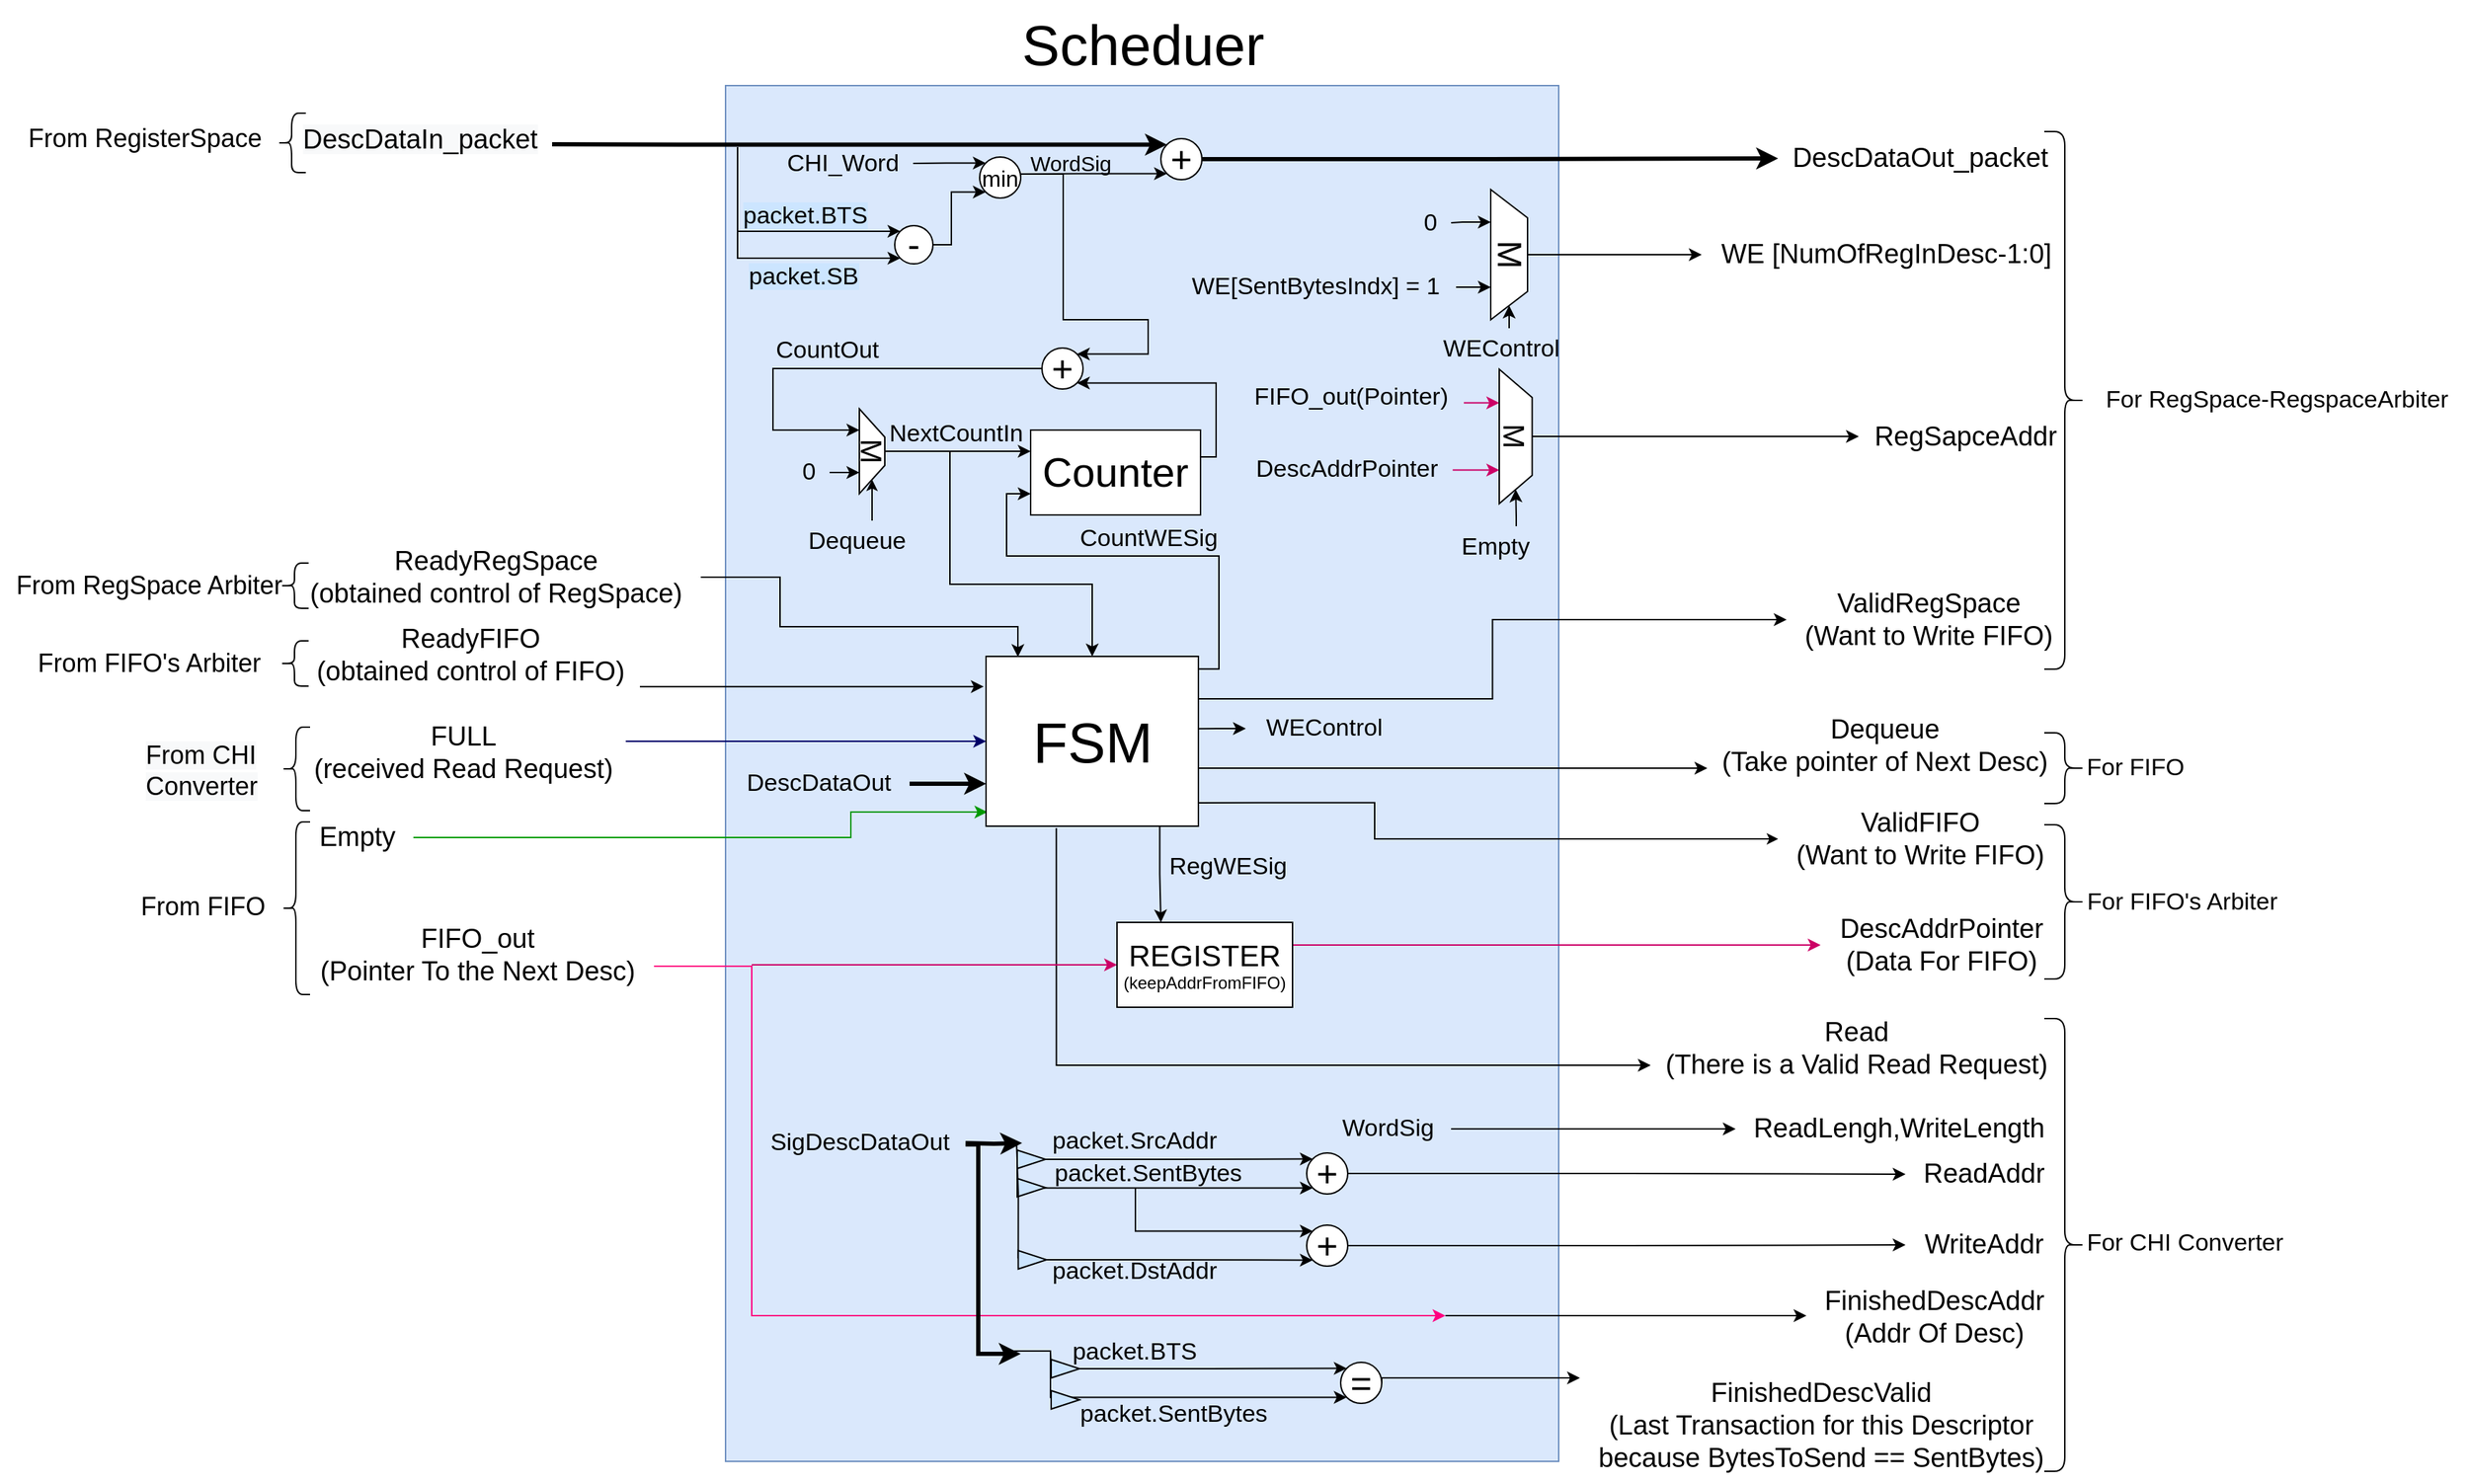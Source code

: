 <mxfile version="20.4.0" type="device" pages="3"><diagram id="4K5KOWFWuH8jTdfxK54g" name="Σελίδα-1"><mxGraphModel dx="2500" dy="1990" grid="1" gridSize="10" guides="1" tooltips="1" connect="1" arrows="1" fold="1" page="1" pageScale="1" pageWidth="827" pageHeight="1169" math="0" shadow="0"><root><mxCell id="0"/><mxCell id="1" parent="0"/><mxCell id="Z5mUkjpB2CVsX0ggXPZW-319" style="edgeStyle=orthogonalEdgeStyle;rounded=0;orthogonalLoop=1;jettySize=auto;html=1;exitX=0;exitY=0.25;exitDx=0;exitDy=0;exitPerimeter=0;fontSize=12;startArrow=classic;startFill=1;endArrow=none;endFill=0;endSize=15;sourcePerimeterSpacing=18;targetPerimeterSpacing=0;strokeColor=#000000;" parent="1" edge="1"><mxGeometry relative="1" as="geometry"><mxPoint x="44" y="959.5" as="sourcePoint"/></mxGeometry></mxCell><mxCell id="Z5mUkjpB2CVsX0ggXPZW-321" style="edgeStyle=orthogonalEdgeStyle;rounded=0;orthogonalLoop=1;jettySize=auto;html=1;exitX=1;exitY=0.5;exitDx=0;exitDy=0;exitPerimeter=0;entryX=0;entryY=0.25;entryDx=0;entryDy=0;entryPerimeter=0;fontSize=10;fontColor=#000000;startArrow=none;startFill=0;endArrow=classic;endFill=1;endSize=6;sourcePerimeterSpacing=18;targetPerimeterSpacing=0;strokeColor=#000000;strokeWidth=1;" parent="1" edge="1"><mxGeometry relative="1" as="geometry"><mxPoint x="187" y="967.5" as="targetPoint"/></mxGeometry></mxCell><mxCell id="Z5mUkjpB2CVsX0ggXPZW-403" style="edgeStyle=orthogonalEdgeStyle;rounded=0;orthogonalLoop=1;jettySize=auto;html=1;exitX=0;exitY=0.75;exitDx=0;exitDy=0;exitPerimeter=0;fontSize=10;fontColor=#000000;startArrow=classic;startFill=1;endArrow=none;endFill=0;endSize=6;sourcePerimeterSpacing=18;targetPerimeterSpacing=0;strokeColor=#000000;strokeWidth=1;" parent="1" edge="1"><mxGeometry relative="1" as="geometry"><mxPoint x="187" y="982.5" as="sourcePoint"/></mxGeometry></mxCell><mxCell id="LC4siJIk5vWK9PD_h5xN-1" value="" style="rounded=0;whiteSpace=wrap;html=1;fontSize=24;fillColor=#dae8fc;strokeColor=#6c8ebf;" parent="1" vertex="1"><mxGeometry x="-228.5" y="17.5" width="588.5" height="972.5" as="geometry"/></mxCell><mxCell id="LC4siJIk5vWK9PD_h5xN-2" value="&lt;font style=&quot;font-size: 40px;&quot;&gt;Scheduer&lt;/font&gt;" style="text;html=1;align=center;verticalAlign=middle;resizable=0;points=[];autosize=1;strokeColor=none;fillColor=none;" parent="1" vertex="1"><mxGeometry x="-29.25" y="-42.5" width="190" height="60" as="geometry"/></mxCell><mxCell id="LC4siJIk5vWK9PD_h5xN-3" style="edgeStyle=orthogonalEdgeStyle;rounded=0;orthogonalLoop=1;jettySize=auto;html=1;startArrow=classic;startFill=1;endArrow=none;endFill=0;exitX=-0.011;exitY=0.178;exitDx=0;exitDy=0;exitPerimeter=0;fillColor=#f8cecc;strokeColor=#000000;" parent="1" source="LC4siJIk5vWK9PD_h5xN-93" target="LC4siJIk5vWK9PD_h5xN-23" edge="1"><mxGeometry relative="1" as="geometry"><mxPoint x="-190" y="486.412" as="targetPoint"/><mxPoint x="401" y="588.5" as="sourcePoint"/><Array as="points"><mxPoint x="-130" y="442"/><mxPoint x="-130" y="442"/></Array></mxGeometry></mxCell><mxCell id="LC4siJIk5vWK9PD_h5xN-4" style="edgeStyle=orthogonalEdgeStyle;rounded=0;orthogonalLoop=1;jettySize=auto;html=1;startArrow=none;startFill=0;endArrow=none;endFill=0;fillColor=#e1d5e7;strokeColor=#FF0080;" parent="1" target="LC4siJIk5vWK9PD_h5xN-26" edge="1"><mxGeometry relative="1" as="geometry"><mxPoint x="-190" y="703" as="targetPoint"/><mxPoint x="-210" y="760" as="sourcePoint"/><Array as="points"><mxPoint x="-210" y="760"/><mxPoint x="-210" y="640"/></Array></mxGeometry></mxCell><mxCell id="LC4siJIk5vWK9PD_h5xN-5" style="edgeStyle=orthogonalEdgeStyle;rounded=0;orthogonalLoop=1;jettySize=auto;html=1;fontSize=12;exitX=1;exitY=0.5;exitDx=0;exitDy=0;strokeWidth=3;" parent="1" source="LC4siJIk5vWK9PD_h5xN-34" target="LC4siJIk5vWK9PD_h5xN-6" edge="1"><mxGeometry relative="1" as="geometry"><mxPoint x="245.0" y="70.0" as="targetPoint"/><mxPoint x="203.0" y="158" as="sourcePoint"/><Array as="points"/></mxGeometry></mxCell><mxCell id="LC4siJIk5vWK9PD_h5xN-6" value="DescDataOut_packet" style="text;html=1;align=center;verticalAlign=middle;resizable=0;points=[];autosize=1;strokeColor=none;fillColor=none;fontSize=19;" parent="1" vertex="1"><mxGeometry x="515" y="49" width="200" height="40" as="geometry"/></mxCell><mxCell id="LC4siJIk5vWK9PD_h5xN-7" value="&lt;span style=&quot;color: rgb(0, 0, 0); font-family: Helvetica; font-size: 19px; font-style: normal; font-variant-ligatures: normal; font-variant-caps: normal; font-weight: 400; letter-spacing: normal; orphans: 2; text-align: center; text-indent: 0px; text-transform: none; widows: 2; word-spacing: 0px; -webkit-text-stroke-width: 0px; background-color: rgb(248, 249, 250); text-decoration-thickness: initial; text-decoration-style: initial; text-decoration-color: initial; float: none; display: inline !important;&quot;&gt;DescDataIn_packet&lt;/span&gt;" style="text;whiteSpace=wrap;html=1;fontSize=19;" parent="1" vertex="1"><mxGeometry x="-529" y="38" width="178" height="42" as="geometry"/></mxCell><mxCell id="LC4siJIk5vWK9PD_h5xN-8" style="edgeStyle=orthogonalEdgeStyle;rounded=0;orthogonalLoop=1;jettySize=auto;html=1;fontSize=12;exitX=0.331;exitY=1.011;exitDx=0;exitDy=0;exitPerimeter=0;" parent="1" source="LC4siJIk5vWK9PD_h5xN-93" target="LC4siJIk5vWK9PD_h5xN-9" edge="1"><mxGeometry relative="1" as="geometry"><mxPoint x="726" y="818" as="targetPoint"/><mxPoint x="316" y="660" as="sourcePoint"/><Array as="points"><mxPoint x="5" y="710"/></Array></mxGeometry></mxCell><mxCell id="LC4siJIk5vWK9PD_h5xN-9" value="Read &lt;br&gt;(There is a Valid Read Request)" style="text;html=1;align=center;verticalAlign=middle;resizable=0;points=[];autosize=1;strokeColor=none;fillColor=none;fontSize=19;" parent="1" vertex="1"><mxGeometry x="425" y="668" width="290" height="60" as="geometry"/></mxCell><mxCell id="LC4siJIk5vWK9PD_h5xN-10" value="RegSapceAddr" style="text;html=1;align=center;verticalAlign=middle;resizable=0;points=[];autosize=1;strokeColor=none;fillColor=none;fontSize=19;" parent="1" vertex="1"><mxGeometry x="572" y="245.51" width="150" height="40" as="geometry"/></mxCell><mxCell id="LC4siJIk5vWK9PD_h5xN-11" style="edgeStyle=orthogonalEdgeStyle;rounded=0;orthogonalLoop=1;jettySize=auto;html=1;fontSize=12;exitX=0.5;exitY=0;exitDx=0;exitDy=0;" parent="1" source="LC4siJIk5vWK9PD_h5xN-55" target="LC4siJIk5vWK9PD_h5xN-10" edge="1"><mxGeometry relative="1" as="geometry"><mxPoint x="708" y="245" as="targetPoint"/><mxPoint x="600" y="300" as="sourcePoint"/><Array as="points"><mxPoint x="341" y="266"/></Array></mxGeometry></mxCell><mxCell id="LC4siJIk5vWK9PD_h5xN-12" value="ValidFIFO&lt;br&gt;(Want to Write FIFO)" style="text;html=1;align=center;verticalAlign=middle;resizable=0;points=[];autosize=1;strokeColor=none;fillColor=none;fontSize=19;" parent="1" vertex="1"><mxGeometry x="515" y="520" width="200" height="60" as="geometry"/></mxCell><mxCell id="LC4siJIk5vWK9PD_h5xN-13" value="DescAddrPointer&lt;br&gt;(Data For FIFO)" style="text;html=1;align=center;verticalAlign=middle;resizable=0;points=[];autosize=1;strokeColor=none;fillColor=none;fontSize=19;" parent="1" vertex="1"><mxGeometry x="545" y="595" width="170" height="60" as="geometry"/></mxCell><mxCell id="LC4siJIk5vWK9PD_h5xN-14" value="Dequeue&lt;br&gt;(Take pointer of Next Desc)" style="text;html=1;align=center;verticalAlign=middle;resizable=0;points=[];autosize=1;strokeColor=none;fillColor=none;fontSize=19;" parent="1" vertex="1"><mxGeometry x="465" y="454" width="250" height="60" as="geometry"/></mxCell><mxCell id="LC4siJIk5vWK9PD_h5xN-15" value="" style="shape=curlyBracket;whiteSpace=wrap;html=1;rounded=1;flipH=1;size=0.5;" parent="1" vertex="1"><mxGeometry x="703" y="50" width="29" height="380" as="geometry"/></mxCell><mxCell id="LC4siJIk5vWK9PD_h5xN-16" value="" style="shape=curlyBracket;whiteSpace=wrap;html=1;rounded=1;flipH=1;size=0.5;" parent="1" vertex="1"><mxGeometry x="703" y="540" width="29" height="109" as="geometry"/></mxCell><mxCell id="LC4siJIk5vWK9PD_h5xN-17" value="" style="shape=curlyBracket;whiteSpace=wrap;html=1;rounded=1;flipH=1;size=0.5;" parent="1" vertex="1"><mxGeometry x="703" y="475" width="29" height="50" as="geometry"/></mxCell><mxCell id="LC4siJIk5vWK9PD_h5xN-18" value="" style="shape=curlyBracket;whiteSpace=wrap;html=1;rounded=1;flipH=1;size=0.5;" parent="1" vertex="1"><mxGeometry x="703" y="677" width="29" height="320" as="geometry"/></mxCell><mxCell id="LC4siJIk5vWK9PD_h5xN-19" value="For RegSpace-RegspaceArbiter" style="text;html=1;align=center;verticalAlign=middle;resizable=0;points=[];autosize=1;strokeColor=none;fillColor=none;fontSize=17;" parent="1" vertex="1"><mxGeometry x="732" y="225" width="270" height="30" as="geometry"/></mxCell><mxCell id="LC4siJIk5vWK9PD_h5xN-20" value="For FIFO's Arbiter" style="text;html=1;align=center;verticalAlign=middle;resizable=0;points=[];autosize=1;strokeColor=none;fillColor=none;fontSize=17;" parent="1" vertex="1"><mxGeometry x="720" y="580" width="160" height="30" as="geometry"/></mxCell><mxCell id="LC4siJIk5vWK9PD_h5xN-21" value="For FIFO" style="text;html=1;align=center;verticalAlign=middle;resizable=0;points=[];autosize=1;strokeColor=none;fillColor=none;fontSize=17;" parent="1" vertex="1"><mxGeometry x="722" y="485" width="90" height="30" as="geometry"/></mxCell><mxCell id="LC4siJIk5vWK9PD_h5xN-22" value="For CHI Converter" style="text;html=1;align=center;verticalAlign=middle;resizable=0;points=[];autosize=1;strokeColor=none;fillColor=none;fontSize=17;" parent="1" vertex="1"><mxGeometry x="722" y="821" width="160" height="30" as="geometry"/></mxCell><mxCell id="LC4siJIk5vWK9PD_h5xN-23" value="ReadyFIFO&lt;br&gt;(obtained control of FIFO)" style="text;html=1;align=center;verticalAlign=middle;resizable=0;points=[];autosize=1;strokeColor=none;fillColor=none;fontSize=19;" parent="1" vertex="1"><mxGeometry x="-529" y="390" width="240" height="60" as="geometry"/></mxCell><mxCell id="LC4siJIk5vWK9PD_h5xN-24" style="edgeStyle=orthogonalEdgeStyle;rounded=0;orthogonalLoop=1;jettySize=auto;html=1;startArrow=classic;startFill=1;endArrow=none;endFill=0;fillColor=#d5e8d4;strokeColor=#009900;targetPerimeterSpacing=0;exitX=0.006;exitY=0.917;exitDx=0;exitDy=0;exitPerimeter=0;" parent="1" source="LC4siJIk5vWK9PD_h5xN-93" target="LC4siJIk5vWK9PD_h5xN-25" edge="1"><mxGeometry relative="1" as="geometry"><mxPoint x="-191" y="783" as="targetPoint"/><mxPoint x="49" y="743" as="sourcePoint"/><Array as="points"><mxPoint x="-140" y="531"/><mxPoint x="-140" y="549"/></Array></mxGeometry></mxCell><mxCell id="LC4siJIk5vWK9PD_h5xN-25" value="Empty" style="text;html=1;align=center;verticalAlign=middle;resizable=0;points=[];autosize=1;strokeColor=none;fillColor=none;fontSize=19;" parent="1" vertex="1"><mxGeometry x="-529" y="529" width="80" height="40" as="geometry"/></mxCell><mxCell id="LC4siJIk5vWK9PD_h5xN-26" value="FIFO_out&lt;br&gt;(Pointer To the Next Desc)" style="text;html=1;align=center;verticalAlign=middle;resizable=0;points=[];autosize=1;strokeColor=none;fillColor=none;fontSize=19;" parent="1" vertex="1"><mxGeometry x="-529" y="602" width="250" height="60" as="geometry"/></mxCell><mxCell id="LC4siJIk5vWK9PD_h5xN-27" value="" style="shape=curlyBracket;whiteSpace=wrap;html=1;rounded=1;fontSize=21;" parent="1" vertex="1"><mxGeometry x="-545" y="37" width="20" height="42" as="geometry"/></mxCell><mxCell id="LC4siJIk5vWK9PD_h5xN-28" value="From RegisterSpace" style="text;html=1;align=center;verticalAlign=middle;resizable=0;points=[];autosize=1;strokeColor=none;fillColor=none;fontSize=18;" parent="1" vertex="1"><mxGeometry x="-734" y="35" width="190" height="40" as="geometry"/></mxCell><mxCell id="LC4siJIk5vWK9PD_h5xN-29" value="" style="shape=curlyBracket;whiteSpace=wrap;html=1;rounded=1;fontSize=21;" parent="1" vertex="1"><mxGeometry x="-543" y="410" width="20" height="32" as="geometry"/></mxCell><mxCell id="LC4siJIk5vWK9PD_h5xN-30" value="From FIFO's Arbiter" style="text;html=1;align=center;verticalAlign=middle;resizable=0;points=[];autosize=1;strokeColor=none;fillColor=none;fontSize=18;" parent="1" vertex="1"><mxGeometry x="-726" y="406" width="180" height="40" as="geometry"/></mxCell><mxCell id="LC4siJIk5vWK9PD_h5xN-31" value="" style="shape=curlyBracket;whiteSpace=wrap;html=1;rounded=1;fontSize=21;" parent="1" vertex="1"><mxGeometry x="-542" y="538" width="20" height="122" as="geometry"/></mxCell><mxCell id="LC4siJIk5vWK9PD_h5xN-32" value="From FIFO" style="text;html=1;align=center;verticalAlign=middle;resizable=0;points=[];autosize=1;strokeColor=none;fillColor=none;fontSize=18;" parent="1" vertex="1"><mxGeometry x="-653" y="578" width="110" height="40" as="geometry"/></mxCell><mxCell id="LC4siJIk5vWK9PD_h5xN-33" style="edgeStyle=orthogonalEdgeStyle;rounded=0;orthogonalLoop=1;jettySize=auto;html=1;exitX=0;exitY=1;exitDx=0;exitDy=0;startArrow=classic;startFill=1;endArrow=none;endFill=0;entryX=1;entryY=0.5;entryDx=0;entryDy=0;" parent="1" source="LC4siJIk5vWK9PD_h5xN-34" target="LC4siJIk5vWK9PD_h5xN-49" edge="1"><mxGeometry relative="1" as="geometry"><mxPoint x="-37" y="100.5" as="targetPoint"/><Array as="points"><mxPoint x="20" y="80"/><mxPoint x="8" y="80"/></Array></mxGeometry></mxCell><mxCell id="LC4siJIk5vWK9PD_h5xN-34" value="&lt;font style=&quot;font-size: 26px;&quot;&gt;+&lt;/font&gt;" style="ellipse;whiteSpace=wrap;html=1;aspect=fixed;" parent="1" vertex="1"><mxGeometry x="79" y="55" width="29" height="29" as="geometry"/></mxCell><mxCell id="LC4siJIk5vWK9PD_h5xN-35" style="edgeStyle=orthogonalEdgeStyle;rounded=0;orthogonalLoop=1;jettySize=auto;html=1;fontSize=12;startArrow=classic;startFill=1;endArrow=none;endFill=0;exitX=0;exitY=0;exitDx=0;exitDy=0;strokeWidth=3;entryX=1;entryY=0.5;entryDx=0;entryDy=0;" parent="1" source="LC4siJIk5vWK9PD_h5xN-34" target="LC4siJIk5vWK9PD_h5xN-7" edge="1"><mxGeometry relative="1" as="geometry"><mxPoint x="-280" y="55" as="targetPoint"/><mxPoint x="-19.04" y="87.95" as="sourcePoint"/><Array as="points"><mxPoint x="-260" y="59"/></Array></mxGeometry></mxCell><mxCell id="LC4siJIk5vWK9PD_h5xN-36" value="&lt;font style=&quot;font-size: 24px;&quot;&gt;M&lt;/font&gt;" style="shape=trapezoid;perimeter=trapezoidPerimeter;whiteSpace=wrap;html=1;fixedSize=1;rotation=90;" parent="1" vertex="1"><mxGeometry x="279" y="124" width="92" height="26" as="geometry"/></mxCell><mxCell id="LC4siJIk5vWK9PD_h5xN-37" style="edgeStyle=orthogonalEdgeStyle;rounded=0;orthogonalLoop=1;jettySize=auto;html=1;startArrow=classic;startFill=1;endArrow=none;endFill=0;strokeWidth=3;exitX=0;exitY=0.75;exitDx=0;exitDy=0;" parent="1" source="LC4siJIk5vWK9PD_h5xN-93" target="LC4siJIk5vWK9PD_h5xN-121" edge="1"><mxGeometry relative="1" as="geometry"><mxPoint x="317.247" y="458.747" as="sourcePoint"/><mxPoint x="203.0" y="156" as="targetPoint"/><Array as="points"><mxPoint x="-70" y="511"/><mxPoint x="-70" y="511"/></Array></mxGeometry></mxCell><mxCell id="LC4siJIk5vWK9PD_h5xN-38" style="edgeStyle=orthogonalEdgeStyle;rounded=0;orthogonalLoop=1;jettySize=auto;html=1;fontSize=14;startArrow=none;startFill=0;endArrow=classic;endFill=1;exitX=0.999;exitY=0.587;exitDx=0;exitDy=0;exitPerimeter=0;" parent="1" source="LC4siJIk5vWK9PD_h5xN-93" target="LC4siJIk5vWK9PD_h5xN-14" edge="1"><mxGeometry relative="1" as="geometry"><mxPoint x="405" y="490" as="targetPoint"/><mxPoint x="104.9" y="491.28" as="sourcePoint"/><Array as="points"><mxPoint x="105" y="500"/></Array></mxGeometry></mxCell><mxCell id="LC4siJIk5vWK9PD_h5xN-39" style="edgeStyle=orthogonalEdgeStyle;rounded=0;orthogonalLoop=1;jettySize=auto;html=1;fontSize=14;startArrow=classic;startFill=1;endArrow=none;endFill=0;strokeWidth=3;" parent="1" target="LC4siJIk5vWK9PD_h5xN-120" edge="1"><mxGeometry relative="1" as="geometry"><mxPoint x="-149" y="790" as="targetPoint"/><mxPoint x="-19" y="765" as="sourcePoint"/><Array as="points"/></mxGeometry></mxCell><mxCell id="LC4siJIk5vWK9PD_h5xN-40" style="edgeStyle=orthogonalEdgeStyle;rounded=0;orthogonalLoop=1;jettySize=auto;html=1;fontSize=12;fontColor=#CCE5FF;startArrow=classic;startFill=1;endArrow=none;endFill=0;endSize=5;sourcePerimeterSpacing=18;targetPerimeterSpacing=0;strokeColor=#FF0080;strokeWidth=1;" parent="1" edge="1"><mxGeometry relative="1" as="geometry"><mxPoint x="-210" y="697" as="targetPoint"/><mxPoint x="280" y="887" as="sourcePoint"/><Array as="points"><mxPoint x="-210" y="887"/></Array></mxGeometry></mxCell><mxCell id="LC4siJIk5vWK9PD_h5xN-41" value="CHI_Word" style="text;html=1;align=center;verticalAlign=middle;resizable=0;points=[];autosize=1;strokeColor=none;fillColor=none;fontSize=17;" parent="1" vertex="1"><mxGeometry x="-196" y="57.5" width="100" height="30" as="geometry"/></mxCell><mxCell id="LC4siJIk5vWK9PD_h5xN-42" style="edgeStyle=orthogonalEdgeStyle;rounded=0;orthogonalLoop=1;jettySize=auto;html=1;exitX=0;exitY=0;exitDx=0;exitDy=0;fontSize=14;startArrow=classic;startFill=1;endArrow=none;endFill=0;endSize=15;sourcePerimeterSpacing=18;targetPerimeterSpacing=0;" parent="1" source="LC4siJIk5vWK9PD_h5xN-49" target="LC4siJIk5vWK9PD_h5xN-41" edge="1"><mxGeometry relative="1" as="geometry"><mxPoint x="-90" y="183.5" as="targetPoint"/><mxPoint x="-55" y="85.5" as="sourcePoint"/></mxGeometry></mxCell><mxCell id="LC4siJIk5vWK9PD_h5xN-43" style="edgeStyle=orthogonalEdgeStyle;rounded=0;orthogonalLoop=1;jettySize=auto;html=1;exitX=0;exitY=1;exitDx=0;exitDy=0;fontSize=14;startArrow=classic;startFill=1;endArrow=none;endFill=0;endSize=15;sourcePerimeterSpacing=18;targetPerimeterSpacing=0;entryX=1;entryY=0.5;entryDx=0;entryDy=0;" parent="1" source="LC4siJIk5vWK9PD_h5xN-49" target="LC4siJIk5vWK9PD_h5xN-46" edge="1"><mxGeometry relative="1" as="geometry"><mxPoint x="-55" y="115.5" as="sourcePoint"/><mxPoint x="-106" y="115.5" as="targetPoint"/><Array as="points"><mxPoint x="-69" y="93"/><mxPoint x="-69" y="130"/></Array></mxGeometry></mxCell><mxCell id="LC4siJIk5vWK9PD_h5xN-44" style="edgeStyle=orthogonalEdgeStyle;rounded=0;orthogonalLoop=1;jettySize=auto;html=1;exitX=0;exitY=0;exitDx=0;exitDy=0;fontSize=12;startArrow=classic;startFill=1;endArrow=none;endFill=0;endSize=15;sourcePerimeterSpacing=18;targetPerimeterSpacing=0;" parent="1" source="LC4siJIk5vWK9PD_h5xN-46" edge="1"><mxGeometry relative="1" as="geometry"><mxPoint x="-220" y="61" as="targetPoint"/><mxPoint x="-126.046" y="102.954" as="sourcePoint"/><Array as="points"><mxPoint x="-220" y="120.5"/><mxPoint x="-220" y="60.5"/></Array></mxGeometry></mxCell><mxCell id="LC4siJIk5vWK9PD_h5xN-45" style="edgeStyle=orthogonalEdgeStyle;rounded=0;orthogonalLoop=1;jettySize=auto;html=1;exitX=0;exitY=1;exitDx=0;exitDy=0;fontSize=12;startArrow=classic;startFill=1;endArrow=none;endFill=0;endSize=15;sourcePerimeterSpacing=18;targetPerimeterSpacing=0;" parent="1" source="LC4siJIk5vWK9PD_h5xN-46" edge="1"><mxGeometry relative="1" as="geometry"><mxPoint x="-220" y="70" as="targetPoint"/><mxPoint x="-126.046" y="122.046" as="sourcePoint"/><Array as="points"><mxPoint x="-220" y="140"/></Array></mxGeometry></mxCell><mxCell id="LC4siJIk5vWK9PD_h5xN-46" value="&lt;font style=&quot;font-size: 26px;&quot;&gt;-&lt;/font&gt;" style="ellipse;whiteSpace=wrap;html=1;aspect=fixed;fontSize=12;" parent="1" vertex="1"><mxGeometry x="-109" y="116.5" width="27" height="27" as="geometry"/></mxCell><mxCell id="LC4siJIk5vWK9PD_h5xN-47" value="&lt;span style=&quot;background-color: rgb(204, 229, 255); font-size: 17px;&quot;&gt;&lt;span style=&quot;color: rgb(0, 0, 0); font-family: Helvetica; font-size: 17px; font-style: normal; font-variant-ligatures: normal; font-variant-caps: normal; font-weight: 400; letter-spacing: normal; orphans: 2; text-align: center; text-indent: 0px; text-transform: none; widows: 2; word-spacing: 0px; -webkit-text-stroke-width: 0px; text-decoration-thickness: initial; text-decoration-style: initial; text-decoration-color: initial; float: none; display: inline !important;&quot;&gt;packet&lt;/span&gt;&lt;font style=&quot;color: rgb(0, 0, 0); font-family: Helvetica; font-style: normal; font-variant-ligatures: normal; font-variant-caps: normal; font-weight: 400; letter-spacing: normal; orphans: 2; text-align: center; text-indent: 0px; text-transform: none; widows: 2; word-spacing: 0px; -webkit-text-stroke-width: 0px; text-decoration-thickness: initial; text-decoration-style: initial; text-decoration-color: initial; font-size: 17px;&quot;&gt;.&lt;/font&gt;&lt;span style=&quot;color: rgb(0, 0, 0); font-family: Helvetica; font-size: 17px; font-style: normal; font-variant-ligatures: normal; font-variant-caps: normal; font-weight: 400; letter-spacing: normal; orphans: 2; text-align: center; text-indent: 0px; text-transform: none; widows: 2; word-spacing: 0px; -webkit-text-stroke-width: 0px; text-decoration-thickness: initial; text-decoration-style: initial; text-decoration-color: initial; float: none; display: inline !important;&quot;&gt;SB&lt;/span&gt;&lt;/span&gt;" style="text;whiteSpace=wrap;html=1;fontSize=17;" parent="1" vertex="1"><mxGeometry x="-214" y="135.5" width="67" height="28" as="geometry"/></mxCell><mxCell id="LC4siJIk5vWK9PD_h5xN-48" value="&lt;span style=&quot;background-color: rgb(204, 229, 255); font-size: 17px;&quot;&gt;&lt;span style=&quot;color: rgb(0, 0, 0); font-family: Helvetica; font-size: 17px; font-style: normal; font-variant-ligatures: normal; font-variant-caps: normal; font-weight: 400; letter-spacing: normal; orphans: 2; text-align: center; text-indent: 0px; text-transform: none; widows: 2; word-spacing: 0px; -webkit-text-stroke-width: 0px; text-decoration-thickness: initial; text-decoration-style: initial; text-decoration-color: initial; float: none; display: inline !important;&quot;&gt;packet&lt;/span&gt;&lt;font style=&quot;color: rgb(0, 0, 0); font-family: Helvetica; font-style: normal; font-variant-ligatures: normal; font-variant-caps: normal; font-weight: 400; letter-spacing: normal; orphans: 2; text-align: center; text-indent: 0px; text-transform: none; widows: 2; word-spacing: 0px; -webkit-text-stroke-width: 0px; text-decoration-thickness: initial; text-decoration-style: initial; text-decoration-color: initial; font-size: 17px;&quot;&gt;.&lt;/font&gt;&lt;span style=&quot;color: rgb(0, 0, 0); font-family: Helvetica; font-size: 17px; font-style: normal; font-variant-ligatures: normal; font-variant-caps: normal; font-weight: 400; letter-spacing: normal; orphans: 2; text-align: center; text-indent: 0px; text-transform: none; widows: 2; word-spacing: 0px; -webkit-text-stroke-width: 0px; text-decoration-thickness: initial; text-decoration-style: initial; text-decoration-color: initial; float: none; display: inline !important;&quot;&gt;BTS&lt;/span&gt;&lt;/span&gt;" style="text;whiteSpace=wrap;html=1;fontSize=17;fillColor=none;strokeColor=none;" parent="1" vertex="1"><mxGeometry x="-218" y="92.5" width="69" height="23.5" as="geometry"/></mxCell><mxCell id="LC4siJIk5vWK9PD_h5xN-49" value="&lt;font style=&quot;font-size: 16px;&quot;&gt;min&lt;/font&gt;" style="ellipse;whiteSpace=wrap;html=1;aspect=fixed;" parent="1" vertex="1"><mxGeometry x="-49" y="68" width="29" height="29" as="geometry"/></mxCell><mxCell id="LC4siJIk5vWK9PD_h5xN-50" value="FULL&lt;br&gt;(received Read Request)" style="text;html=1;align=center;verticalAlign=middle;resizable=0;points=[];autosize=1;strokeColor=none;fillColor=none;fontSize=19;" parent="1" vertex="1"><mxGeometry x="-529" y="459" width="230" height="60" as="geometry"/></mxCell><mxCell id="LC4siJIk5vWK9PD_h5xN-51" style="edgeStyle=orthogonalEdgeStyle;rounded=0;orthogonalLoop=1;jettySize=auto;html=1;fontSize=12;startArrow=classic;startFill=1;endArrow=none;endFill=0;endSize=15;sourcePerimeterSpacing=0;targetPerimeterSpacing=18;entryX=1.001;entryY=0.426;entryDx=0;entryDy=0;entryPerimeter=0;" parent="1" source="LC4siJIk5vWK9PD_h5xN-117" target="LC4siJIk5vWK9PD_h5xN-93" edge="1"><mxGeometry relative="1" as="geometry"><mxPoint x="568.273" y="209.636" as="sourcePoint"/><mxPoint x="100" y="470" as="targetPoint"/><Array as="points"/></mxGeometry></mxCell><mxCell id="LC4siJIk5vWK9PD_h5xN-52" style="edgeStyle=orthogonalEdgeStyle;rounded=0;orthogonalLoop=1;jettySize=auto;html=1;strokeWidth=1;strokeColor=#CC0066;entryX=0.25;entryY=1;entryDx=0;entryDy=0;" parent="1" source="LC4siJIk5vWK9PD_h5xN-119" target="LC4siJIk5vWK9PD_h5xN-55" edge="1"><mxGeometry relative="1" as="geometry"><mxPoint x="253.5" y="244.0" as="sourcePoint"/><mxPoint x="254" y="249" as="targetPoint"/><Array as="points"><mxPoint x="292" y="242"/><mxPoint x="292" y="242"/></Array></mxGeometry></mxCell><mxCell id="LC4siJIk5vWK9PD_h5xN-53" style="edgeStyle=orthogonalEdgeStyle;rounded=0;orthogonalLoop=1;jettySize=auto;html=1;strokeColor=#000000;strokeWidth=1;entryX=1;entryY=0.5;entryDx=0;entryDy=0;" parent="1" source="LC4siJIk5vWK9PD_h5xN-128" target="LC4siJIk5vWK9PD_h5xN-55" edge="1"><mxGeometry relative="1" as="geometry"><Array as="points"><mxPoint x="330" y="323"/><mxPoint x="330" y="323"/></Array><mxPoint x="332" y="333" as="sourcePoint"/></mxGeometry></mxCell><mxCell id="LC4siJIk5vWK9PD_h5xN-54" style="edgeStyle=orthogonalEdgeStyle;rounded=0;orthogonalLoop=1;jettySize=auto;html=1;entryX=0.75;entryY=1;entryDx=0;entryDy=0;strokeColor=#CC0066;fillColor=#f8cecc;" parent="1" source="LC4siJIk5vWK9PD_h5xN-134" target="LC4siJIk5vWK9PD_h5xN-55" edge="1"><mxGeometry relative="1" as="geometry"><mxPoint x="262" y="625" as="sourcePoint"/><Array as="points"><mxPoint x="250" y="289"/><mxPoint x="250" y="289"/></Array></mxGeometry></mxCell><mxCell id="LC4siJIk5vWK9PD_h5xN-55" value="&lt;font style=&quot;font-size: 21px;&quot;&gt;M&lt;/font&gt;" style="shape=trapezoid;perimeter=trapezoidPerimeter;whiteSpace=wrap;html=1;fixedSize=1;rotation=90;" parent="1" vertex="1"><mxGeometry x="282.13" y="253.88" width="95" height="23.25" as="geometry"/></mxCell><mxCell id="LC4siJIk5vWK9PD_h5xN-56" style="edgeStyle=orthogonalEdgeStyle;rounded=0;orthogonalLoop=1;jettySize=auto;html=1;fontSize=12;startArrow=classic;startFill=1;endArrow=none;endFill=0;endSize=15;sourcePerimeterSpacing=18;targetPerimeterSpacing=0;strokeColor=#000066;exitX=0;exitY=0.5;exitDx=0;exitDy=0;" parent="1" source="LC4siJIk5vWK9PD_h5xN-93" target="LC4siJIk5vWK9PD_h5xN-50" edge="1"><mxGeometry relative="1" as="geometry"><mxPoint x="-220" y="933" as="targetPoint"/><Array as="points"><mxPoint x="-230" y="481"/><mxPoint x="-230" y="481"/></Array><mxPoint x="54" y="1007.5" as="sourcePoint"/></mxGeometry></mxCell><mxCell id="LC4siJIk5vWK9PD_h5xN-57" style="edgeStyle=orthogonalEdgeStyle;rounded=0;orthogonalLoop=1;jettySize=auto;html=1;entryX=1;entryY=0.25;entryDx=0;entryDy=0;fontSize=12;startArrow=classic;startFill=1;endArrow=none;endFill=0;endSize=15;sourcePerimeterSpacing=0;targetPerimeterSpacing=18;strokeColor=#000000;exitX=1;exitY=1;exitDx=0;exitDy=0;" parent="1" source="LC4siJIk5vWK9PD_h5xN-61" target="LC4siJIk5vWK9PD_h5xN-58" edge="1"><mxGeometry relative="1" as="geometry"><mxPoint x="-167.5" y="341" as="sourcePoint"/><Array as="points"><mxPoint x="118" y="228"/><mxPoint x="118" y="280"/><mxPoint x="107" y="280"/></Array></mxGeometry></mxCell><mxCell id="LC4siJIk5vWK9PD_h5xN-58" value="&lt;font style=&quot;font-size: 29px;&quot;&gt;Counter&lt;/font&gt;" style="rounded=0;whiteSpace=wrap;html=1;labelBackgroundColor=#FFFFFF;fontSize=12;" parent="1" vertex="1"><mxGeometry x="-13" y="261" width="120" height="60" as="geometry"/></mxCell><mxCell id="LC4siJIk5vWK9PD_h5xN-59" style="edgeStyle=orthogonalEdgeStyle;rounded=0;orthogonalLoop=1;jettySize=auto;html=1;fontSize=12;startArrow=classic;startFill=1;endArrow=none;endFill=0;endSize=15;sourcePerimeterSpacing=18;targetPerimeterSpacing=0;strokeColor=#000000;exitX=1;exitY=0;exitDx=0;exitDy=0;" parent="1" source="LC4siJIk5vWK9PD_h5xN-61" target="LC4siJIk5vWK9PD_h5xN-49" edge="1"><mxGeometry relative="1" as="geometry"><mxPoint x="-33" y="180" as="targetPoint"/><mxPoint x="370" y="1130" as="sourcePoint"/><Array as="points"><mxPoint x="70" y="207"/><mxPoint x="70" y="183"/><mxPoint x="10" y="183"/><mxPoint x="10" y="80"/></Array></mxGeometry></mxCell><mxCell id="LC4siJIk5vWK9PD_h5xN-60" style="edgeStyle=orthogonalEdgeStyle;rounded=0;orthogonalLoop=1;jettySize=auto;html=1;exitX=0.25;exitY=1;exitDx=0;exitDy=0;entryX=0;entryY=0.5;entryDx=0;entryDy=0;fontSize=12;startArrow=classic;startFill=1;endArrow=none;endFill=0;endSize=15;sourcePerimeterSpacing=0;targetPerimeterSpacing=18;strokeColor=#000000;" parent="1" source="LC4siJIk5vWK9PD_h5xN-65" target="LC4siJIk5vWK9PD_h5xN-61" edge="1"><mxGeometry relative="1" as="geometry"><Array as="points"><mxPoint x="-195" y="261"/><mxPoint x="-195" y="218"/></Array></mxGeometry></mxCell><mxCell id="LC4siJIk5vWK9PD_h5xN-61" value="&lt;font style=&quot;font-size: 26px;&quot;&gt;+&lt;/font&gt;" style="ellipse;whiteSpace=wrap;html=1;aspect=fixed;" parent="1" vertex="1"><mxGeometry x="-5" y="203" width="29" height="29" as="geometry"/></mxCell><mxCell id="LC4siJIk5vWK9PD_h5xN-62" style="edgeStyle=orthogonalEdgeStyle;rounded=0;orthogonalLoop=1;jettySize=auto;html=1;exitX=0;exitY=0.25;exitDx=0;exitDy=0;entryX=0.5;entryY=0;entryDx=0;entryDy=0;fontSize=12;startArrow=classic;startFill=1;endArrow=none;endFill=0;endSize=15;sourcePerimeterSpacing=0;targetPerimeterSpacing=18;strokeColor=#000000;" parent="1" source="LC4siJIk5vWK9PD_h5xN-58" target="LC4siJIk5vWK9PD_h5xN-65" edge="1"><mxGeometry relative="1" as="geometry"><mxPoint x="-238.02" y="287.34" as="sourcePoint"/></mxGeometry></mxCell><mxCell id="LC4siJIk5vWK9PD_h5xN-63" style="edgeStyle=orthogonalEdgeStyle;rounded=0;orthogonalLoop=1;jettySize=auto;html=1;exitX=0.75;exitY=1;exitDx=0;exitDy=0;fontSize=12;startArrow=classic;startFill=1;endArrow=none;endFill=0;endSize=15;sourcePerimeterSpacing=18;targetPerimeterSpacing=0;strokeColor=#000000;" parent="1" source="LC4siJIk5vWK9PD_h5xN-65" target="LC4siJIk5vWK9PD_h5xN-66" edge="1"><mxGeometry relative="1" as="geometry"/></mxCell><mxCell id="LC4siJIk5vWK9PD_h5xN-64" style="edgeStyle=orthogonalEdgeStyle;rounded=0;orthogonalLoop=1;jettySize=auto;html=1;entryX=1;entryY=0.5;entryDx=0;entryDy=0;fontSize=12;startArrow=none;startFill=0;endArrow=classic;endFill=1;endSize=5;sourcePerimeterSpacing=0;targetPerimeterSpacing=18;strokeColor=#000000;" parent="1" source="LC4siJIk5vWK9PD_h5xN-69" target="LC4siJIk5vWK9PD_h5xN-65" edge="1"><mxGeometry relative="1" as="geometry"><Array as="points"><mxPoint x="-125" y="323"/><mxPoint x="-125" y="323"/></Array></mxGeometry></mxCell><mxCell id="LC4siJIk5vWK9PD_h5xN-65" value="&lt;font style=&quot;font-size: 21px;&quot;&gt;M&lt;/font&gt;" style="shape=trapezoid;perimeter=trapezoidPerimeter;whiteSpace=wrap;html=1;fixedSize=1;rotation=90;size=20;" parent="1" vertex="1"><mxGeometry x="-155" y="267" width="60" height="18" as="geometry"/></mxCell><mxCell id="LC4siJIk5vWK9PD_h5xN-66" value="0" style="text;html=1;align=center;verticalAlign=middle;resizable=0;points=[];autosize=1;strokeColor=none;fillColor=none;fontSize=17;" parent="1" vertex="1"><mxGeometry x="-185" y="276" width="30" height="30" as="geometry"/></mxCell><mxCell id="LC4siJIk5vWK9PD_h5xN-67" style="edgeStyle=orthogonalEdgeStyle;rounded=0;orthogonalLoop=1;jettySize=auto;html=1;fontSize=12;startArrow=none;startFill=0;endArrow=classic;endFill=1;endSize=5;sourcePerimeterSpacing=18;targetPerimeterSpacing=0;strokeColor=#000000;exitX=1.003;exitY=0.862;exitDx=0;exitDy=0;exitPerimeter=0;" parent="1" source="LC4siJIk5vWK9PD_h5xN-93" target="LC4siJIk5vWK9PD_h5xN-12" edge="1"><mxGeometry relative="1" as="geometry"><mxPoint x="710" y="587" as="targetPoint"/><mxPoint x="104" y="500" as="sourcePoint"/><Array as="points"><mxPoint x="230" y="524"/><mxPoint x="230" y="550"/></Array></mxGeometry></mxCell><mxCell id="LC4siJIk5vWK9PD_h5xN-68" value="NextCountIn" style="text;html=1;align=center;verticalAlign=middle;resizable=0;points=[];autosize=1;strokeColor=none;fillColor=none;fontSize=17;" parent="1" vertex="1"><mxGeometry x="-126" y="249" width="120" height="30" as="geometry"/></mxCell><mxCell id="LC4siJIk5vWK9PD_h5xN-69" value="Dequeue" style="text;html=1;align=center;verticalAlign=middle;resizable=0;points=[];autosize=1;strokeColor=none;fillColor=none;fontSize=17;rotation=0;" parent="1" vertex="1"><mxGeometry x="-181" y="325" width="90" height="30" as="geometry"/></mxCell><mxCell id="LC4siJIk5vWK9PD_h5xN-70" style="edgeStyle=orthogonalEdgeStyle;rounded=0;orthogonalLoop=1;jettySize=auto;html=1;fontSize=12;" parent="1" target="LC4siJIk5vWK9PD_h5xN-71" edge="1"><mxGeometry relative="1" as="geometry"><mxPoint x="710" y="799" as="targetPoint"/><mxPoint x="280" y="887" as="sourcePoint"/><Array as="points"><mxPoint x="470" y="887"/><mxPoint x="470" y="887"/></Array></mxGeometry></mxCell><mxCell id="LC4siJIk5vWK9PD_h5xN-71" value="&lt;font color=&quot;#000000&quot; style=&quot;font-size: 19px;&quot;&gt;FinishedDescAddr&lt;br&gt;(Addr Of Desc)&lt;br&gt;&lt;/font&gt;" style="text;html=1;align=center;verticalAlign=middle;resizable=0;points=[];autosize=1;strokeColor=none;fillColor=none;fontSize=19;fontColor=#CCE5FF;" parent="1" vertex="1"><mxGeometry x="535" y="858" width="180" height="60" as="geometry"/></mxCell><mxCell id="LC4siJIk5vWK9PD_h5xN-72" style="edgeStyle=orthogonalEdgeStyle;rounded=0;orthogonalLoop=1;jettySize=auto;html=1;fontSize=12;exitX=1;exitY=0.5;exitDx=0;exitDy=0;" parent="1" source="LC4siJIk5vWK9PD_h5xN-74" target="LC4siJIk5vWK9PD_h5xN-82" edge="1"><mxGeometry relative="1" as="geometry"><mxPoint x="710" y="968.5" as="targetPoint"/><mxPoint x="480" y="971" as="sourcePoint"/><Array as="points"><mxPoint x="235" y="931"/></Array></mxGeometry></mxCell><mxCell id="LC4siJIk5vWK9PD_h5xN-73" style="edgeStyle=orthogonalEdgeStyle;rounded=0;orthogonalLoop=1;jettySize=auto;html=1;exitX=0;exitY=0.5;exitDx=0;exitDy=0;fontSize=12;fontColor=#000000;startArrow=none;startFill=0;endArrow=none;endFill=0;endSize=6;targetPerimeterSpacing=0;strokeColor=#000000;strokeWidth=1;" parent="1" source="LC4siJIk5vWK9PD_h5xN-77" edge="1"><mxGeometry relative="1" as="geometry"><mxPoint x="1" y="912" as="targetPoint"/><Array as="points"/></mxGeometry></mxCell><mxCell id="LC4siJIk5vWK9PD_h5xN-74" value="&lt;font style=&quot;font-size: 26px;&quot;&gt;=&lt;/font&gt;" style="ellipse;whiteSpace=wrap;html=1;aspect=fixed;" parent="1" vertex="1"><mxGeometry x="206" y="920" width="29" height="29" as="geometry"/></mxCell><mxCell id="LC4siJIk5vWK9PD_h5xN-75" style="edgeStyle=orthogonalEdgeStyle;rounded=0;orthogonalLoop=1;jettySize=auto;html=1;fontSize=12;fontColor=#000000;startArrow=classic;startFill=1;endArrow=none;endFill=0;endSize=6;sourcePerimeterSpacing=18;targetPerimeterSpacing=0;strokeColor=#000000;strokeWidth=3;" parent="1" edge="1"><mxGeometry relative="1" as="geometry"><mxPoint x="-59" y="766" as="targetPoint"/><mxPoint x="-20" y="914" as="sourcePoint"/><Array as="points"><mxPoint x="-50" y="914"/><mxPoint x="-50" y="766"/></Array></mxGeometry></mxCell><mxCell id="LC4siJIk5vWK9PD_h5xN-76" style="edgeStyle=orthogonalEdgeStyle;rounded=0;orthogonalLoop=1;jettySize=auto;html=1;fontSize=12;fontColor=#000000;startArrow=classic;startFill=1;endArrow=none;endFill=0;endSize=6;sourcePerimeterSpacing=18;targetPerimeterSpacing=0;strokeColor=#000000;strokeWidth=1;exitX=0;exitY=1;exitDx=0;exitDy=0;" parent="1" source="LC4siJIk5vWK9PD_h5xN-74" edge="1"><mxGeometry relative="1" as="geometry"><mxPoint x="-29" y="912" as="targetPoint"/><mxPoint x="59.747" y="947.247" as="sourcePoint"/><Array as="points"><mxPoint x="1" y="945"/><mxPoint x="1" y="912"/></Array></mxGeometry></mxCell><mxCell id="LC4siJIk5vWK9PD_h5xN-77" value="" style="triangle;whiteSpace=wrap;html=1;labelBackgroundColor=#CCE5FF;fontSize=12;fontColor=#000000;fillColor=#CCE5FF;" parent="1" vertex="1"><mxGeometry x="1.5" y="918" width="20" height="13" as="geometry"/></mxCell><mxCell id="LC4siJIk5vWK9PD_h5xN-78" value="" style="edgeStyle=orthogonalEdgeStyle;rounded=0;orthogonalLoop=1;jettySize=auto;html=1;fontSize=12;fontColor=#000000;startArrow=none;startFill=0;endArrow=classic;endFill=1;endSize=6;strokeColor=#000000;strokeWidth=1;entryX=0;entryY=0;entryDx=0;entryDy=0;targetPerimeterSpacing=18;" parent="1" source="LC4siJIk5vWK9PD_h5xN-77" target="LC4siJIk5vWK9PD_h5xN-74" edge="1"><mxGeometry relative="1" as="geometry"><mxPoint x="71" y="924.5" as="targetPoint"/><mxPoint x="-149" y="912" as="sourcePoint"/><Array as="points"/></mxGeometry></mxCell><mxCell id="LC4siJIk5vWK9PD_h5xN-79" value="" style="triangle;whiteSpace=wrap;html=1;labelBackgroundColor=#CCE5FF;fontSize=12;fontColor=#000000;fillColor=#CCE5FF;" parent="1" vertex="1"><mxGeometry x="1.5" y="940" width="20" height="13" as="geometry"/></mxCell><mxCell id="LC4siJIk5vWK9PD_h5xN-80" value="&lt;span style=&quot;color: rgb(0, 0, 0); font-family: Helvetica; font-size: 17px; font-style: normal; font-variant-ligatures: normal; font-variant-caps: normal; font-weight: 400; letter-spacing: normal; orphans: 2; text-indent: 0px; text-transform: none; widows: 2; word-spacing: 0px; -webkit-text-stroke-width: 0px; text-decoration-thickness: initial; text-decoration-style: initial; text-decoration-color: initial; text-align: center; float: none; display: inline !important;&quot;&gt;packet&lt;/span&gt;&lt;font style=&quot;color: rgb(0, 0, 0); font-family: Helvetica; font-size: 17px; font-style: normal; font-variant-ligatures: normal; font-variant-caps: normal; font-weight: 400; letter-spacing: normal; orphans: 2; text-indent: 0px; text-transform: none; widows: 2; word-spacing: 0px; -webkit-text-stroke-width: 0px; text-decoration-thickness: initial; text-decoration-style: initial; text-decoration-color: initial; text-align: center;&quot;&gt;.SentBytes&lt;/font&gt;" style="text;whiteSpace=wrap;html=1;fontSize=17;fontColor=#000000;" parent="1" vertex="1"><mxGeometry x="20" y="940" width="85.5" height="24" as="geometry"/></mxCell><mxCell id="LC4siJIk5vWK9PD_h5xN-81" value="packet.BTS" style="text;html=1;align=center;verticalAlign=middle;resizable=0;points=[];autosize=1;strokeColor=none;fillColor=none;fontSize=17;fontColor=#000000;" parent="1" vertex="1"><mxGeometry x="5" y="898" width="110" height="30" as="geometry"/></mxCell><mxCell id="LC4siJIk5vWK9PD_h5xN-82" value="FinishedDescValid&lt;br&gt;(Last Transaction for this Descriptor&lt;br&gt;because BytesToSend == SentBytes)" style="text;html=1;align=center;verticalAlign=middle;resizable=0;points=[];autosize=1;strokeColor=none;fillColor=none;fontSize=19;fontColor=#000000;" parent="1" vertex="1"><mxGeometry x="375" y="925" width="340" height="80" as="geometry"/></mxCell><mxCell id="LC4siJIk5vWK9PD_h5xN-83" value="" style="shape=curlyBracket;whiteSpace=wrap;html=1;rounded=1;fontSize=21;" parent="1" vertex="1"><mxGeometry x="-542" y="471" width="20" height="59" as="geometry"/></mxCell><mxCell id="LC4siJIk5vWK9PD_h5xN-84" value="&lt;span style=&quot;color: rgb(0, 0, 0); font-family: Helvetica; font-size: 18px; font-style: normal; font-variant-ligatures: normal; font-variant-caps: normal; font-weight: 400; letter-spacing: normal; orphans: 2; text-align: center; text-indent: 0px; text-transform: none; widows: 2; word-spacing: 0px; -webkit-text-stroke-width: 0px; background-color: rgb(248, 249, 250); text-decoration-thickness: initial; text-decoration-style: initial; text-decoration-color: initial; float: none; display: inline !important;&quot;&gt;From CHI Converter&lt;/span&gt;" style="text;whiteSpace=wrap;html=1;fontSize=18;fontColor=#000000;" parent="1" vertex="1"><mxGeometry x="-640.5" y="474" width="109" height="40" as="geometry"/></mxCell><mxCell id="LC4siJIk5vWK9PD_h5xN-85" value="CountOut" style="text;html=1;align=center;verticalAlign=middle;resizable=0;points=[];autosize=1;strokeColor=none;fillColor=none;fontSize=17;fontColor=#000000;" parent="1" vertex="1"><mxGeometry x="-207" y="190" width="100" height="30" as="geometry"/></mxCell><mxCell id="LC4siJIk5vWK9PD_h5xN-86" style="edgeStyle=orthogonalEdgeStyle;rounded=0;orthogonalLoop=1;jettySize=auto;html=1;strokeColor=#CC0066;strokeWidth=1;entryX=0;entryY=0.5;entryDx=0;entryDy=0;" parent="1" target="LC4siJIk5vWK9PD_h5xN-88" edge="1"><mxGeometry relative="1" as="geometry"><mxPoint x="-210" y="639" as="sourcePoint"/><Array as="points"><mxPoint x="-210" y="639"/></Array></mxGeometry></mxCell><mxCell id="LC4siJIk5vWK9PD_h5xN-87" style="edgeStyle=orthogonalEdgeStyle;rounded=0;orthogonalLoop=1;jettySize=auto;html=1;exitX=1;exitY=0.5;exitDx=0;exitDy=0;strokeColor=#CC0066;strokeWidth=1;" parent="1" source="LC4siJIk5vWK9PD_h5xN-88" target="LC4siJIk5vWK9PD_h5xN-13" edge="1"><mxGeometry relative="1" as="geometry"><Array as="points"><mxPoint x="172" y="625"/></Array></mxGeometry></mxCell><mxCell id="LC4siJIk5vWK9PD_h5xN-88" value="&lt;font style=&quot;font-size: 12px;&quot;&gt;&lt;font style=&quot;font-size: 21px;&quot;&gt;REGISTER&lt;/font&gt;&lt;br&gt;&lt;span style=&quot;&quot;&gt;(keepAddr&lt;/span&gt;&lt;span style=&quot;&quot;&gt;FromFIFO)&lt;/span&gt;&lt;/font&gt;" style="rounded=0;whiteSpace=wrap;html=1;" parent="1" vertex="1"><mxGeometry x="48" y="609" width="124" height="60" as="geometry"/></mxCell><mxCell id="LC4siJIk5vWK9PD_h5xN-89" style="edgeStyle=orthogonalEdgeStyle;rounded=0;orthogonalLoop=1;jettySize=auto;html=1;exitX=0.998;exitY=0.074;exitDx=0;exitDy=0;entryX=0;entryY=0.75;entryDx=0;entryDy=0;strokeWidth=1;exitPerimeter=0;" parent="1" source="LC4siJIk5vWK9PD_h5xN-93" target="LC4siJIk5vWK9PD_h5xN-58" edge="1"><mxGeometry relative="1" as="geometry"><Array as="points"><mxPoint x="120" y="430"/><mxPoint x="120" y="350"/><mxPoint x="-30" y="350"/><mxPoint x="-30" y="306"/></Array></mxGeometry></mxCell><mxCell id="LC4siJIk5vWK9PD_h5xN-90" style="edgeStyle=orthogonalEdgeStyle;rounded=0;orthogonalLoop=1;jettySize=auto;html=1;exitX=0.818;exitY=1.003;exitDx=0;exitDy=0;entryX=0.25;entryY=0;entryDx=0;entryDy=0;strokeWidth=1;exitPerimeter=0;" parent="1" source="LC4siJIk5vWK9PD_h5xN-93" target="LC4siJIk5vWK9PD_h5xN-88" edge="1"><mxGeometry relative="1" as="geometry"><Array as="points"/></mxGeometry></mxCell><mxCell id="LC4siJIk5vWK9PD_h5xN-91" style="edgeStyle=orthogonalEdgeStyle;rounded=0;orthogonalLoop=1;jettySize=auto;html=1;strokeWidth=1;entryX=0.5;entryY=0;entryDx=0;entryDy=0;exitX=0.5;exitY=0;exitDx=0;exitDy=0;" parent="1" source="LC4siJIk5vWK9PD_h5xN-65" target="LC4siJIk5vWK9PD_h5xN-93" edge="1"><mxGeometry relative="1" as="geometry"><mxPoint x="160" y="288" as="sourcePoint"/><Array as="points"><mxPoint x="-70" y="276"/><mxPoint x="-70" y="370"/><mxPoint x="30" y="370"/></Array></mxGeometry></mxCell><mxCell id="LC4siJIk5vWK9PD_h5xN-92" style="edgeStyle=orthogonalEdgeStyle;rounded=0;orthogonalLoop=1;jettySize=auto;html=1;strokeColor=#000000;entryX=0.148;entryY=0.003;entryDx=0;entryDy=0;entryPerimeter=0;" parent="1" source="LC4siJIk5vWK9PD_h5xN-129" target="LC4siJIk5vWK9PD_h5xN-93" edge="1"><mxGeometry relative="1" as="geometry"><Array as="points"><mxPoint x="-190" y="365"/><mxPoint x="-190" y="400"/><mxPoint x="-22" y="400"/><mxPoint x="-22" y="421"/></Array></mxGeometry></mxCell><mxCell id="LC4siJIk5vWK9PD_h5xN-93" value="&lt;font style=&quot;font-size: 40px;&quot;&gt;FSM&lt;/font&gt;" style="rounded=0;whiteSpace=wrap;html=1;" parent="1" vertex="1"><mxGeometry x="-44.5" y="421" width="150" height="120" as="geometry"/></mxCell><mxCell id="LC4siJIk5vWK9PD_h5xN-94" value="CountWESig" style="text;html=1;align=center;verticalAlign=middle;resizable=0;points=[];autosize=1;strokeColor=none;fillColor=none;fontSize=17;" parent="1" vertex="1"><mxGeometry x="10" y="323" width="120" height="30" as="geometry"/></mxCell><mxCell id="LC4siJIk5vWK9PD_h5xN-95" value="RegWESig" style="text;html=1;align=center;verticalAlign=middle;resizable=0;points=[];autosize=1;strokeColor=none;fillColor=none;fontSize=17;" parent="1" vertex="1"><mxGeometry x="71" y="555" width="110" height="30" as="geometry"/></mxCell><mxCell id="LC4siJIk5vWK9PD_h5xN-96" style="edgeStyle=orthogonalEdgeStyle;rounded=0;orthogonalLoop=1;jettySize=auto;html=1;exitX=0;exitY=0.5;exitDx=0;exitDy=0;fontSize=12;fontColor=#000000;startArrow=none;startFill=0;endArrow=none;endFill=0;endSize=6;targetPerimeterSpacing=0;strokeColor=#000000;strokeWidth=1;" parent="1" source="LC4siJIk5vWK9PD_h5xN-100" edge="1"><mxGeometry relative="1" as="geometry"><mxPoint x="-23" y="764" as="targetPoint"/><Array as="points"/></mxGeometry></mxCell><mxCell id="LC4siJIk5vWK9PD_h5xN-97" style="edgeStyle=orthogonalEdgeStyle;rounded=0;orthogonalLoop=1;jettySize=auto;html=1;exitX=0;exitY=0.25;exitDx=0;exitDy=0;entryX=0;entryY=1;entryDx=0;entryDy=0;strokeWidth=1;" parent="1" source="LC4siJIk5vWK9PD_h5xN-100" target="LC4siJIk5vWK9PD_h5xN-99" edge="1"><mxGeometry relative="1" as="geometry"><Array as="points"><mxPoint x="-23" y="797"/></Array></mxGeometry></mxCell><mxCell id="LC4siJIk5vWK9PD_h5xN-98" style="edgeStyle=orthogonalEdgeStyle;rounded=0;orthogonalLoop=1;jettySize=auto;html=1;exitX=1;exitY=0.5;exitDx=0;exitDy=0;strokeWidth=1;" parent="1" source="LC4siJIk5vWK9PD_h5xN-99" target="LC4siJIk5vWK9PD_h5xN-112" edge="1"><mxGeometry relative="1" as="geometry"/></mxCell><mxCell id="LC4siJIk5vWK9PD_h5xN-99" value="&lt;font style=&quot;font-size: 26px;&quot;&gt;+&lt;/font&gt;" style="ellipse;whiteSpace=wrap;html=1;aspect=fixed;" parent="1" vertex="1"><mxGeometry x="182" y="772" width="29" height="29" as="geometry"/></mxCell><mxCell id="LC4siJIk5vWK9PD_h5xN-100" value="" style="triangle;whiteSpace=wrap;html=1;labelBackgroundColor=#CCE5FF;fontSize=12;fontColor=#000000;fillColor=#CCE5FF;" parent="1" vertex="1"><mxGeometry x="-22.5" y="770" width="20" height="13" as="geometry"/></mxCell><mxCell id="LC4siJIk5vWK9PD_h5xN-101" value="" style="edgeStyle=orthogonalEdgeStyle;rounded=0;orthogonalLoop=1;jettySize=auto;html=1;fontSize=12;fontColor=#000000;startArrow=none;startFill=0;endArrow=classic;endFill=1;endSize=6;strokeColor=#000000;strokeWidth=1;entryX=0;entryY=0;entryDx=0;entryDy=0;targetPerimeterSpacing=18;" parent="1" source="LC4siJIk5vWK9PD_h5xN-100" target="LC4siJIk5vWK9PD_h5xN-99" edge="1"><mxGeometry relative="1" as="geometry"><mxPoint x="47" y="776.5" as="targetPoint"/><mxPoint x="-173" y="764" as="sourcePoint"/><Array as="points"/></mxGeometry></mxCell><mxCell id="LC4siJIk5vWK9PD_h5xN-102" value="" style="triangle;whiteSpace=wrap;html=1;labelBackgroundColor=#CCE5FF;fontSize=12;fontColor=#000000;fillColor=#CCE5FF;" parent="1" vertex="1"><mxGeometry x="-22.5" y="790" width="20" height="13" as="geometry"/></mxCell><mxCell id="LC4siJIk5vWK9PD_h5xN-103" value="&lt;font style=&quot;font-size: 17px;&quot;&gt;&lt;span style=&quot;color: rgb(0, 0, 0); font-family: Helvetica; font-style: normal; font-variant-ligatures: normal; font-variant-caps: normal; font-weight: 400; letter-spacing: normal; orphans: 2; text-indent: 0px; text-transform: none; widows: 2; word-spacing: 0px; -webkit-text-stroke-width: 0px; text-decoration-thickness: initial; text-decoration-style: initial; text-decoration-color: initial; text-align: center; float: none; display: inline !important;&quot;&gt;packet&lt;/span&gt;&lt;font style=&quot;color: rgb(0, 0, 0); font-family: Helvetica; font-style: normal; font-variant-ligatures: normal; font-variant-caps: normal; font-weight: 400; letter-spacing: normal; orphans: 2; text-indent: 0px; text-transform: none; widows: 2; word-spacing: 0px; -webkit-text-stroke-width: 0px; text-decoration-thickness: initial; text-decoration-style: initial; text-decoration-color: initial; text-align: center; font-size: 17px;&quot;&gt;.SentBytes&lt;/font&gt;&lt;/font&gt;" style="text;whiteSpace=wrap;html=1;fontSize=12;fontColor=#000000;" parent="1" vertex="1"><mxGeometry x="2" y="770" width="85.5" height="24" as="geometry"/></mxCell><mxCell id="LC4siJIk5vWK9PD_h5xN-104" value="&lt;font style=&quot;font-size: 17px;&quot;&gt;packet.SrcAddr&lt;/font&gt;" style="text;html=1;align=center;verticalAlign=middle;resizable=0;points=[];autosize=1;strokeColor=none;fillColor=none;fontSize=12;fontColor=#000000;" parent="1" vertex="1"><mxGeometry x="-10" y="749" width="140" height="30" as="geometry"/></mxCell><mxCell id="LC4siJIk5vWK9PD_h5xN-105" style="edgeStyle=orthogonalEdgeStyle;rounded=0;orthogonalLoop=1;jettySize=auto;html=1;exitX=0;exitY=0.5;exitDx=0;exitDy=0;fontSize=12;fontColor=#000000;startArrow=none;startFill=0;endArrow=none;endFill=0;endSize=6;targetPerimeterSpacing=0;strokeColor=#000000;strokeWidth=1;entryX=0;entryY=0.75;entryDx=0;entryDy=0;" parent="1" target="LC4siJIk5vWK9PD_h5xN-100" edge="1"><mxGeometry relative="1" as="geometry"><mxPoint x="-22" y="800" as="targetPoint"/><Array as="points"><mxPoint x="-22" y="800"/><mxPoint x="-22" y="800"/></Array><mxPoint x="-21.75" y="846.5" as="sourcePoint"/></mxGeometry></mxCell><mxCell id="LC4siJIk5vWK9PD_h5xN-106" value="" style="triangle;whiteSpace=wrap;html=1;labelBackgroundColor=#CCE5FF;fontSize=12;fontColor=#000000;fillColor=#CCE5FF;" parent="1" vertex="1"><mxGeometry x="-21.75" y="841" width="20" height="13" as="geometry"/></mxCell><mxCell id="LC4siJIk5vWK9PD_h5xN-107" value="" style="edgeStyle=orthogonalEdgeStyle;rounded=0;orthogonalLoop=1;jettySize=auto;html=1;fontSize=12;fontColor=#000000;startArrow=none;startFill=0;endArrow=classic;endFill=1;endSize=6;strokeColor=#000000;strokeWidth=1;entryX=0;entryY=1;entryDx=0;entryDy=0;targetPerimeterSpacing=18;" parent="1" source="LC4siJIk5vWK9PD_h5xN-106" target="LC4siJIk5vWK9PD_h5xN-111" edge="1"><mxGeometry relative="1" as="geometry"><mxPoint x="107.997" y="846.247" as="targetPoint"/><mxPoint x="-172.25" y="834" as="sourcePoint"/><Array as="points"><mxPoint x="50" y="848"/><mxPoint x="50" y="848"/></Array></mxGeometry></mxCell><mxCell id="LC4siJIk5vWK9PD_h5xN-108" value="&lt;font style=&quot;font-size: 17px;&quot;&gt;packet.DstAddr&lt;/font&gt;" style="text;html=1;align=center;verticalAlign=middle;resizable=0;points=[];autosize=1;strokeColor=none;fillColor=none;fontSize=12;fontColor=#000000;" parent="1" vertex="1"><mxGeometry x="-10.5" y="841" width="140" height="30" as="geometry"/></mxCell><mxCell id="LC4siJIk5vWK9PD_h5xN-109" style="edgeStyle=orthogonalEdgeStyle;rounded=0;orthogonalLoop=1;jettySize=auto;html=1;entryX=0;entryY=0;entryDx=0;entryDy=0;strokeWidth=1;" parent="1" target="LC4siJIk5vWK9PD_h5xN-111" edge="1"><mxGeometry relative="1" as="geometry"><mxPoint x="61" y="797" as="sourcePoint"/><Array as="points"><mxPoint x="61" y="827"/></Array></mxGeometry></mxCell><mxCell id="LC4siJIk5vWK9PD_h5xN-110" style="edgeStyle=orthogonalEdgeStyle;rounded=0;orthogonalLoop=1;jettySize=auto;html=1;exitX=1;exitY=0.5;exitDx=0;exitDy=0;strokeWidth=1;" parent="1" source="LC4siJIk5vWK9PD_h5xN-111" target="LC4siJIk5vWK9PD_h5xN-113" edge="1"><mxGeometry relative="1" as="geometry"/></mxCell><mxCell id="LC4siJIk5vWK9PD_h5xN-111" value="&lt;font style=&quot;font-size: 26px;&quot;&gt;+&lt;/font&gt;" style="ellipse;whiteSpace=wrap;html=1;aspect=fixed;" parent="1" vertex="1"><mxGeometry x="182" y="823" width="29" height="29" as="geometry"/></mxCell><mxCell id="LC4siJIk5vWK9PD_h5xN-112" value="ReadAddr" style="text;html=1;align=center;verticalAlign=middle;resizable=0;points=[];autosize=1;strokeColor=none;fillColor=none;fontSize=19;" parent="1" vertex="1"><mxGeometry x="605" y="767" width="110" height="40" as="geometry"/></mxCell><mxCell id="LC4siJIk5vWK9PD_h5xN-113" value="WriteAddr" style="text;html=1;align=center;verticalAlign=middle;resizable=0;points=[];autosize=1;strokeColor=none;fillColor=none;fontSize=19;" parent="1" vertex="1"><mxGeometry x="605" y="817" width="110" height="40" as="geometry"/></mxCell><mxCell id="LC4siJIk5vWK9PD_h5xN-114" value="ReadLengh,WriteLength" style="text;html=1;align=center;verticalAlign=middle;resizable=0;points=[];autosize=1;strokeColor=none;fillColor=none;fontSize=19;" parent="1" vertex="1"><mxGeometry x="485" y="735" width="230" height="40" as="geometry"/></mxCell><mxCell id="LC4siJIk5vWK9PD_h5xN-115" style="edgeStyle=orthogonalEdgeStyle;rounded=0;orthogonalLoop=1;jettySize=auto;html=1;strokeWidth=1;" parent="1" source="LC4siJIk5vWK9PD_h5xN-116" target="LC4siJIk5vWK9PD_h5xN-114" edge="1"><mxGeometry relative="1" as="geometry"><mxPoint x="383" y="769" as="sourcePoint"/><mxPoint x="520" y="811.053" as="targetPoint"/><Array as="points"/></mxGeometry></mxCell><mxCell id="LC4siJIk5vWK9PD_h5xN-116" value="WordSig" style="text;html=1;align=center;verticalAlign=middle;resizable=0;points=[];autosize=1;strokeColor=none;fillColor=none;fontSize=17;" parent="1" vertex="1"><mxGeometry x="194" y="740" width="90" height="30" as="geometry"/></mxCell><mxCell id="LC4siJIk5vWK9PD_h5xN-117" value="WEControl" style="text;html=1;align=center;verticalAlign=middle;resizable=0;points=[];autosize=1;strokeColor=none;fillColor=none;rotation=0;fontSize=17;" parent="1" vertex="1"><mxGeometry x="139" y="457" width="110" height="30" as="geometry"/></mxCell><mxCell id="LC4siJIk5vWK9PD_h5xN-118" value="&lt;font style=&quot;font-size: 15px;&quot;&gt;WordSig&lt;/font&gt;" style="text;html=1;align=center;verticalAlign=middle;resizable=0;points=[];autosize=1;strokeColor=none;fillColor=none;" parent="1" vertex="1"><mxGeometry x="-25.25" y="56.5" width="80" height="30" as="geometry"/></mxCell><mxCell id="LC4siJIk5vWK9PD_h5xN-119" value="FIFO_out(Pointer)" style="text;html=1;align=center;verticalAlign=middle;resizable=0;points=[];autosize=1;strokeColor=none;fillColor=none;fontSize=17;" parent="1" vertex="1"><mxGeometry x="133" y="223" width="160" height="30" as="geometry"/></mxCell><mxCell id="LC4siJIk5vWK9PD_h5xN-120" value="SigDescDataOut" style="text;html=1;align=center;verticalAlign=middle;resizable=0;points=[];autosize=1;strokeColor=none;fillColor=none;fontSize=17;" parent="1" vertex="1"><mxGeometry x="-209" y="750" width="150" height="30" as="geometry"/></mxCell><mxCell id="LC4siJIk5vWK9PD_h5xN-121" value="DescDataOut" style="text;html=1;align=center;verticalAlign=middle;resizable=0;points=[];autosize=1;strokeColor=none;fillColor=none;fontSize=17;" parent="1" vertex="1"><mxGeometry x="-228.5" y="495.5" width="130" height="30" as="geometry"/></mxCell><mxCell id="LC4siJIk5vWK9PD_h5xN-122" style="edgeStyle=orthogonalEdgeStyle;rounded=0;orthogonalLoop=1;jettySize=auto;html=1;fontSize=12;" parent="1" source="LC4siJIk5vWK9PD_h5xN-36" target="LC4siJIk5vWK9PD_h5xN-123" edge="1"><mxGeometry relative="1" as="geometry"><mxPoint x="410" y="203.0" as="targetPoint"/><mxPoint x="360" y="210" as="sourcePoint"/><Array as="points"/></mxGeometry></mxCell><mxCell id="LC4siJIk5vWK9PD_h5xN-123" value="WE [NumOfRegInDesc-1:0]" style="text;html=1;align=center;verticalAlign=middle;resizable=0;points=[];autosize=1;strokeColor=none;fillColor=none;fontSize=19;" parent="1" vertex="1"><mxGeometry x="461" y="117" width="260" height="40" as="geometry"/></mxCell><mxCell id="LC4siJIk5vWK9PD_h5xN-124" style="edgeStyle=orthogonalEdgeStyle;rounded=0;orthogonalLoop=1;jettySize=auto;html=1;exitX=0.25;exitY=1;exitDx=0;exitDy=0;startArrow=classic;startFill=1;endArrow=none;endFill=0;" parent="1" source="LC4siJIk5vWK9PD_h5xN-36" target="LC4siJIk5vWK9PD_h5xN-136" edge="1"><mxGeometry relative="1" as="geometry"><mxPoint x="296" y="106.5" as="sourcePoint"/><mxPoint x="289.5" y="114" as="targetPoint"/><Array as="points"/></mxGeometry></mxCell><mxCell id="LC4siJIk5vWK9PD_h5xN-125" style="edgeStyle=orthogonalEdgeStyle;rounded=0;orthogonalLoop=1;jettySize=auto;html=1;exitX=0.75;exitY=1;exitDx=0;exitDy=0;fontSize=12;startArrow=classic;startFill=1;endArrow=none;endFill=0;endSize=15;sourcePerimeterSpacing=18;targetPerimeterSpacing=0;strokeColor=#000000;" parent="1" source="LC4siJIk5vWK9PD_h5xN-36" target="LC4siJIk5vWK9PD_h5xN-135" edge="1"><mxGeometry relative="1" as="geometry"><mxPoint x="296" y="127" as="sourcePoint"/><mxPoint x="285.13" y="160" as="targetPoint"/></mxGeometry></mxCell><mxCell id="LC4siJIk5vWK9PD_h5xN-126" value="" style="edgeStyle=orthogonalEdgeStyle;rounded=0;orthogonalLoop=1;jettySize=auto;html=1;strokeColor=#000000;strokeWidth=1;entryX=1;entryY=0.5;entryDx=0;entryDy=0;" parent="1" source="LC4siJIk5vWK9PD_h5xN-127" target="LC4siJIk5vWK9PD_h5xN-36" edge="1"><mxGeometry relative="1" as="geometry"><mxPoint x="309.043" y="196.0" as="sourcePoint"/><Array as="points"><mxPoint x="325" y="183"/><mxPoint x="325" y="183"/></Array></mxGeometry></mxCell><mxCell id="LC4siJIk5vWK9PD_h5xN-127" value="WEControl" style="text;html=1;align=center;verticalAlign=middle;resizable=0;points=[];autosize=1;strokeColor=none;fillColor=none;fontSize=17;" parent="1" vertex="1"><mxGeometry x="264" y="189" width="110" height="30" as="geometry"/></mxCell><mxCell id="LC4siJIk5vWK9PD_h5xN-128" value="Empty" style="text;html=1;align=center;verticalAlign=middle;resizable=0;points=[];autosize=1;strokeColor=none;fillColor=none;rotation=0;fontSize=17;" parent="1" vertex="1"><mxGeometry x="280" y="329" width="70" height="30" as="geometry"/></mxCell><mxCell id="LC4siJIk5vWK9PD_h5xN-129" value="ReadyRegSpace&lt;br&gt;(obtained control of RegSpace)" style="text;html=1;align=center;verticalAlign=middle;resizable=0;points=[];autosize=1;strokeColor=none;fillColor=none;fontSize=19;" parent="1" vertex="1"><mxGeometry x="-536" y="335" width="290" height="60" as="geometry"/></mxCell><mxCell id="LC4siJIk5vWK9PD_h5xN-130" value="" style="shape=curlyBracket;whiteSpace=wrap;html=1;rounded=1;fontSize=21;" parent="1" vertex="1"><mxGeometry x="-543" y="355" width="20" height="32" as="geometry"/></mxCell><mxCell id="LC4siJIk5vWK9PD_h5xN-131" value="From RegSpace Arbiter" style="text;html=1;align=center;verticalAlign=middle;resizable=0;points=[];autosize=1;strokeColor=none;fillColor=none;fontSize=18;" parent="1" vertex="1"><mxGeometry x="-741" y="351" width="210" height="40" as="geometry"/></mxCell><mxCell id="LC4siJIk5vWK9PD_h5xN-132" value="ValidRegSpace&lt;br&gt;(Want to Write FIFO)" style="text;html=1;align=center;verticalAlign=middle;resizable=0;points=[];autosize=1;strokeColor=none;fillColor=none;fontSize=19;" parent="1" vertex="1"><mxGeometry x="521" y="365" width="200" height="60" as="geometry"/></mxCell><mxCell id="LC4siJIk5vWK9PD_h5xN-133" style="edgeStyle=orthogonalEdgeStyle;rounded=0;orthogonalLoop=1;jettySize=auto;html=1;exitX=1;exitY=0.25;exitDx=0;exitDy=0;strokeColor=#000000;" parent="1" source="LC4siJIk5vWK9PD_h5xN-93" target="LC4siJIk5vWK9PD_h5xN-132" edge="1"><mxGeometry relative="1" as="geometry"><mxPoint x="355" y="395" as="sourcePoint"/></mxGeometry></mxCell><mxCell id="LC4siJIk5vWK9PD_h5xN-134" value="DescAddrPointer" style="text;html=1;align=center;verticalAlign=middle;resizable=0;points=[];autosize=1;strokeColor=none;fillColor=none;fontSize=17;" parent="1" vertex="1"><mxGeometry x="135.13" y="274" width="150" height="30" as="geometry"/></mxCell><mxCell id="LC4siJIk5vWK9PD_h5xN-135" value="WE[SentBytesIndx] = 1" style="text;html=1;align=center;verticalAlign=middle;resizable=0;points=[];autosize=1;strokeColor=none;fillColor=none;fontSize=17;" parent="1" vertex="1"><mxGeometry x="87.5" y="145" width="200" height="30" as="geometry"/></mxCell><mxCell id="LC4siJIk5vWK9PD_h5xN-136" value="0" style="text;html=1;align=center;verticalAlign=middle;resizable=0;points=[];autosize=1;strokeColor=none;fillColor=none;fontSize=17;" parent="1" vertex="1"><mxGeometry x="254" y="99.5" width="30" height="30" as="geometry"/></mxCell></root></mxGraphModel></diagram><diagram name="Αντιγραφή από Σελίδα-1" id="GU7smY-RbOav773WAD1q"><mxGraphModel dx="3015" dy="2243" grid="1" gridSize="10" guides="1" tooltips="1" connect="1" arrows="1" fold="1" page="1" pageScale="1" pageWidth="827" pageHeight="1169" math="0" shadow="0"><root><mxCell id="iz9lgZ_pq5O3MmPFu8a6-0"/><mxCell id="iz9lgZ_pq5O3MmPFu8a6-1" parent="iz9lgZ_pq5O3MmPFu8a6-0"/><mxCell id="iz9lgZ_pq5O3MmPFu8a6-2" style="edgeStyle=orthogonalEdgeStyle;rounded=0;orthogonalLoop=1;jettySize=auto;html=1;exitX=0;exitY=0.25;exitDx=0;exitDy=0;exitPerimeter=0;fontSize=12;startArrow=classic;startFill=1;endArrow=none;endFill=0;endSize=15;sourcePerimeterSpacing=18;targetPerimeterSpacing=0;strokeColor=#000000;" parent="iz9lgZ_pq5O3MmPFu8a6-1" edge="1"><mxGeometry relative="1" as="geometry"><mxPoint x="44" y="959.5" as="sourcePoint"/></mxGeometry></mxCell><mxCell id="iz9lgZ_pq5O3MmPFu8a6-3" style="edgeStyle=orthogonalEdgeStyle;rounded=0;orthogonalLoop=1;jettySize=auto;html=1;exitX=1;exitY=0.5;exitDx=0;exitDy=0;exitPerimeter=0;entryX=0;entryY=0.25;entryDx=0;entryDy=0;entryPerimeter=0;fontSize=10;fontColor=#000000;startArrow=none;startFill=0;endArrow=classic;endFill=1;endSize=6;sourcePerimeterSpacing=18;targetPerimeterSpacing=0;strokeColor=#000000;strokeWidth=1;" parent="iz9lgZ_pq5O3MmPFu8a6-1" edge="1"><mxGeometry relative="1" as="geometry"><mxPoint x="187" y="967.5" as="targetPoint"/></mxGeometry></mxCell><mxCell id="iz9lgZ_pq5O3MmPFu8a6-4" style="edgeStyle=orthogonalEdgeStyle;rounded=0;orthogonalLoop=1;jettySize=auto;html=1;exitX=0;exitY=0.75;exitDx=0;exitDy=0;exitPerimeter=0;fontSize=10;fontColor=#000000;startArrow=classic;startFill=1;endArrow=none;endFill=0;endSize=6;sourcePerimeterSpacing=18;targetPerimeterSpacing=0;strokeColor=#000000;strokeWidth=1;" parent="iz9lgZ_pq5O3MmPFu8a6-1" edge="1"><mxGeometry relative="1" as="geometry"><mxPoint x="187" y="982.5" as="sourcePoint"/></mxGeometry></mxCell><mxCell id="iz9lgZ_pq5O3MmPFu8a6-5" value="" style="rounded=0;whiteSpace=wrap;html=1;fontSize=24;fillColor=#dae8fc;strokeColor=#6c8ebf;" parent="iz9lgZ_pq5O3MmPFu8a6-1" vertex="1"><mxGeometry x="-228.5" y="17.5" width="588.5" height="942.5" as="geometry"/></mxCell><mxCell id="iz9lgZ_pq5O3MmPFu8a6-6" value="&lt;font style=&quot;font-size: 40px;&quot;&gt;Scheduer&lt;/font&gt;" style="text;html=1;align=center;verticalAlign=middle;resizable=0;points=[];autosize=1;strokeColor=none;fillColor=none;" parent="iz9lgZ_pq5O3MmPFu8a6-1" vertex="1"><mxGeometry x="-29.25" y="-42.5" width="190" height="60" as="geometry"/></mxCell><mxCell id="iz9lgZ_pq5O3MmPFu8a6-7" style="edgeStyle=orthogonalEdgeStyle;rounded=0;orthogonalLoop=1;jettySize=auto;html=1;startArrow=classic;startFill=1;endArrow=none;endFill=0;exitX=-0.011;exitY=0.178;exitDx=0;exitDy=0;exitPerimeter=0;fillColor=#f8cecc;strokeColor=#000000;" parent="iz9lgZ_pq5O3MmPFu8a6-1" source="iz9lgZ_pq5O3MmPFu8a6-97" target="iz9lgZ_pq5O3MmPFu8a6-27" edge="1"><mxGeometry relative="1" as="geometry"><mxPoint x="-190" y="412.412" as="targetPoint"/><mxPoint x="401" y="514.5" as="sourcePoint"/><Array as="points"><mxPoint x="-130" y="368"/><mxPoint x="-130" y="368"/></Array></mxGeometry></mxCell><mxCell id="iz9lgZ_pq5O3MmPFu8a6-8" style="edgeStyle=orthogonalEdgeStyle;rounded=0;orthogonalLoop=1;jettySize=auto;html=1;startArrow=none;startFill=0;endArrow=none;endFill=0;fillColor=#e1d5e7;strokeColor=#FF0080;" parent="iz9lgZ_pq5O3MmPFu8a6-1" target="iz9lgZ_pq5O3MmPFu8a6-30" edge="1"><mxGeometry relative="1" as="geometry"><mxPoint x="-190" y="703" as="targetPoint"/><mxPoint x="-210" y="760" as="sourcePoint"/><Array as="points"><mxPoint x="-210" y="570"/></Array></mxGeometry></mxCell><mxCell id="iz9lgZ_pq5O3MmPFu8a6-9" style="edgeStyle=orthogonalEdgeStyle;rounded=0;orthogonalLoop=1;jettySize=auto;html=1;fontSize=12;exitX=1;exitY=0.5;exitDx=0;exitDy=0;strokeWidth=3;" parent="iz9lgZ_pq5O3MmPFu8a6-1" source="iz9lgZ_pq5O3MmPFu8a6-38" target="iz9lgZ_pq5O3MmPFu8a6-10" edge="1"><mxGeometry relative="1" as="geometry"><mxPoint x="245.0" y="70.0" as="targetPoint"/><mxPoint x="203.0" y="158" as="sourcePoint"/><Array as="points"/></mxGeometry></mxCell><mxCell id="iz9lgZ_pq5O3MmPFu8a6-10" value="DescDataOut_packet" style="text;html=1;align=center;verticalAlign=middle;resizable=0;points=[];autosize=1;strokeColor=none;fillColor=none;fontSize=19;" parent="iz9lgZ_pq5O3MmPFu8a6-1" vertex="1"><mxGeometry x="515" y="49" width="200" height="40" as="geometry"/></mxCell><mxCell id="iz9lgZ_pq5O3MmPFu8a6-11" value="&lt;span style=&quot;color: rgb(0, 0, 0); font-family: Helvetica; font-size: 19px; font-style: normal; font-variant-ligatures: normal; font-variant-caps: normal; font-weight: 400; letter-spacing: normal; orphans: 2; text-align: center; text-indent: 0px; text-transform: none; widows: 2; word-spacing: 0px; -webkit-text-stroke-width: 0px; background-color: rgb(248, 249, 250); text-decoration-thickness: initial; text-decoration-style: initial; text-decoration-color: initial; float: none; display: inline !important;&quot;&gt;DescDataIn_packet&lt;/span&gt;" style="text;whiteSpace=wrap;html=1;fontSize=19;" parent="iz9lgZ_pq5O3MmPFu8a6-1" vertex="1"><mxGeometry x="-529" y="38" width="178" height="42" as="geometry"/></mxCell><mxCell id="iz9lgZ_pq5O3MmPFu8a6-12" style="edgeStyle=orthogonalEdgeStyle;rounded=0;orthogonalLoop=1;jettySize=auto;html=1;fontSize=12;" parent="iz9lgZ_pq5O3MmPFu8a6-1" source="iz9lgZ_pq5O3MmPFu8a6-97" target="iz9lgZ_pq5O3MmPFu8a6-13" edge="1"><mxGeometry relative="1" as="geometry"><mxPoint x="726" y="818" as="targetPoint"/><mxPoint x="316" y="660" as="sourcePoint"/><Array as="points"><mxPoint x="5" y="640"/></Array></mxGeometry></mxCell><mxCell id="iz9lgZ_pq5O3MmPFu8a6-13" value="Issue&lt;br&gt;(There is a Valid transaction)" style="text;html=1;align=center;verticalAlign=middle;resizable=0;points=[];autosize=1;strokeColor=none;fillColor=none;fontSize=19;" parent="iz9lgZ_pq5O3MmPFu8a6-1" vertex="1"><mxGeometry x="440" y="598" width="260" height="60" as="geometry"/></mxCell><mxCell id="iz9lgZ_pq5O3MmPFu8a6-14" value="BRAMAddr" style="text;html=1;align=center;verticalAlign=middle;resizable=0;points=[];autosize=1;strokeColor=none;fillColor=none;fontSize=19;" parent="iz9lgZ_pq5O3MmPFu8a6-1" vertex="1"><mxGeometry x="550.0" y="220.5" width="120" height="40" as="geometry"/></mxCell><mxCell id="iz9lgZ_pq5O3MmPFu8a6-15" style="edgeStyle=orthogonalEdgeStyle;rounded=0;orthogonalLoop=1;jettySize=auto;html=1;fontSize=12;exitX=0.5;exitY=0;exitDx=0;exitDy=0;" parent="iz9lgZ_pq5O3MmPFu8a6-1" source="iz9lgZ_pq5O3MmPFu8a6-59" target="iz9lgZ_pq5O3MmPFu8a6-14" edge="1"><mxGeometry relative="1" as="geometry"><mxPoint x="555.87" y="220" as="targetPoint"/><mxPoint x="447.87" y="275" as="sourcePoint"/><Array as="points"><mxPoint x="188.87" y="241"/></Array></mxGeometry></mxCell><mxCell id="iz9lgZ_pq5O3MmPFu8a6-16" value="ValidFIFO&lt;br&gt;(Want to Write FIFO)" style="text;html=1;align=center;verticalAlign=middle;resizable=0;points=[];autosize=1;strokeColor=none;fillColor=none;fontSize=19;" parent="iz9lgZ_pq5O3MmPFu8a6-1" vertex="1"><mxGeometry x="515" y="446" width="200" height="60" as="geometry"/></mxCell><mxCell id="iz9lgZ_pq5O3MmPFu8a6-17" value="DescAddrPointer&lt;br&gt;(Data For FIFO)" style="text;html=1;align=center;verticalAlign=middle;resizable=0;points=[];autosize=1;strokeColor=none;fillColor=none;fontSize=19;" parent="iz9lgZ_pq5O3MmPFu8a6-1" vertex="1"><mxGeometry x="545" y="532" width="170" height="60" as="geometry"/></mxCell><mxCell id="iz9lgZ_pq5O3MmPFu8a6-18" value="Dequeue&lt;br&gt;(Take pointer of Next Desc)" style="text;html=1;align=center;verticalAlign=middle;resizable=0;points=[];autosize=1;strokeColor=none;fillColor=none;fontSize=19;" parent="iz9lgZ_pq5O3MmPFu8a6-1" vertex="1"><mxGeometry x="465" y="380" width="250" height="60" as="geometry"/></mxCell><mxCell id="iz9lgZ_pq5O3MmPFu8a6-19" value="" style="shape=curlyBracket;whiteSpace=wrap;html=1;rounded=1;flipH=1;size=0.5;" parent="iz9lgZ_pq5O3MmPFu8a6-1" vertex="1"><mxGeometry x="703" y="50" width="29" height="310" as="geometry"/></mxCell><mxCell id="iz9lgZ_pq5O3MmPFu8a6-20" value="" style="shape=curlyBracket;whiteSpace=wrap;html=1;rounded=1;flipH=1;size=0.5;" parent="iz9lgZ_pq5O3MmPFu8a6-1" vertex="1"><mxGeometry x="703" y="466" width="29" height="124" as="geometry"/></mxCell><mxCell id="iz9lgZ_pq5O3MmPFu8a6-21" value="" style="shape=curlyBracket;whiteSpace=wrap;html=1;rounded=1;flipH=1;size=0.5;" parent="iz9lgZ_pq5O3MmPFu8a6-1" vertex="1"><mxGeometry x="703" y="401" width="29" height="50" as="geometry"/></mxCell><mxCell id="iz9lgZ_pq5O3MmPFu8a6-22" value="" style="shape=curlyBracket;whiteSpace=wrap;html=1;rounded=1;flipH=1;size=0.5;" parent="iz9lgZ_pq5O3MmPFu8a6-1" vertex="1"><mxGeometry x="703" y="607" width="29" height="320" as="geometry"/></mxCell><mxCell id="iz9lgZ_pq5O3MmPFu8a6-23" value="For BRAM-BRAMArbiter" style="text;html=1;align=center;verticalAlign=middle;resizable=0;points=[];autosize=1;strokeColor=none;fillColor=none;fontSize=17;" parent="iz9lgZ_pq5O3MmPFu8a6-1" vertex="1"><mxGeometry x="762" y="190" width="210" height="30" as="geometry"/></mxCell><mxCell id="iz9lgZ_pq5O3MmPFu8a6-24" value="For FIFO's Arbiter" style="text;html=1;align=center;verticalAlign=middle;resizable=0;points=[];autosize=1;strokeColor=none;fillColor=none;fontSize=17;" parent="iz9lgZ_pq5O3MmPFu8a6-1" vertex="1"><mxGeometry x="732" y="509" width="160" height="30" as="geometry"/></mxCell><mxCell id="iz9lgZ_pq5O3MmPFu8a6-25" value="For FIFO" style="text;html=1;align=center;verticalAlign=middle;resizable=0;points=[];autosize=1;strokeColor=none;fillColor=none;fontSize=17;" parent="iz9lgZ_pq5O3MmPFu8a6-1" vertex="1"><mxGeometry x="722" y="411" width="90" height="30" as="geometry"/></mxCell><mxCell id="iz9lgZ_pq5O3MmPFu8a6-26" value="For CHI Converter" style="text;html=1;align=center;verticalAlign=middle;resizable=0;points=[];autosize=1;strokeColor=none;fillColor=none;fontSize=17;" parent="iz9lgZ_pq5O3MmPFu8a6-1" vertex="1"><mxGeometry x="722" y="751" width="160" height="30" as="geometry"/></mxCell><mxCell id="iz9lgZ_pq5O3MmPFu8a6-27" value="ReadyFIFO&lt;br&gt;(obtained control of FIFO)" style="text;html=1;align=center;verticalAlign=middle;resizable=0;points=[];autosize=1;strokeColor=none;fillColor=none;fontSize=19;" parent="iz9lgZ_pq5O3MmPFu8a6-1" vertex="1"><mxGeometry x="-529" y="316" width="240" height="60" as="geometry"/></mxCell><mxCell id="iz9lgZ_pq5O3MmPFu8a6-28" style="edgeStyle=orthogonalEdgeStyle;rounded=0;orthogonalLoop=1;jettySize=auto;html=1;startArrow=classic;startFill=1;endArrow=none;endFill=0;fillColor=#d5e8d4;strokeColor=#009900;targetPerimeterSpacing=0;exitX=0.006;exitY=0.917;exitDx=0;exitDy=0;exitPerimeter=0;" parent="iz9lgZ_pq5O3MmPFu8a6-1" source="iz9lgZ_pq5O3MmPFu8a6-97" target="iz9lgZ_pq5O3MmPFu8a6-29" edge="1"><mxGeometry relative="1" as="geometry"><mxPoint x="-191" y="709" as="targetPoint"/><mxPoint x="49" y="669" as="sourcePoint"/><Array as="points"><mxPoint x="-140" y="457"/><mxPoint x="-140" y="475"/></Array></mxGeometry></mxCell><mxCell id="iz9lgZ_pq5O3MmPFu8a6-29" value="Empty" style="text;html=1;align=center;verticalAlign=middle;resizable=0;points=[];autosize=1;strokeColor=none;fillColor=none;fontSize=19;" parent="iz9lgZ_pq5O3MmPFu8a6-1" vertex="1"><mxGeometry x="-529" y="455" width="80" height="40" as="geometry"/></mxCell><mxCell id="iz9lgZ_pq5O3MmPFu8a6-30" value="FIFO_out&lt;br&gt;(Pointer To the Next Desc)" style="text;html=1;align=center;verticalAlign=middle;resizable=0;points=[];autosize=1;strokeColor=none;fillColor=none;fontSize=19;" parent="iz9lgZ_pq5O3MmPFu8a6-1" vertex="1"><mxGeometry x="-529" y="532" width="250" height="60" as="geometry"/></mxCell><mxCell id="iz9lgZ_pq5O3MmPFu8a6-31" value="" style="shape=curlyBracket;whiteSpace=wrap;html=1;rounded=1;fontSize=21;" parent="iz9lgZ_pq5O3MmPFu8a6-1" vertex="1"><mxGeometry x="-545" y="37" width="20" height="42" as="geometry"/></mxCell><mxCell id="iz9lgZ_pq5O3MmPFu8a6-32" value="From BRAM" style="text;html=1;align=center;verticalAlign=middle;resizable=0;points=[];autosize=1;strokeColor=none;fillColor=none;fontSize=18;" parent="iz9lgZ_pq5O3MmPFu8a6-1" vertex="1"><mxGeometry x="-699" y="35" width="120" height="40" as="geometry"/></mxCell><mxCell id="iz9lgZ_pq5O3MmPFu8a6-33" value="" style="shape=curlyBracket;whiteSpace=wrap;html=1;rounded=1;fontSize=21;" parent="iz9lgZ_pq5O3MmPFu8a6-1" vertex="1"><mxGeometry x="-543" y="336" width="20" height="32" as="geometry"/></mxCell><mxCell id="iz9lgZ_pq5O3MmPFu8a6-34" value="From FIFO's Arbiter" style="text;html=1;align=center;verticalAlign=middle;resizable=0;points=[];autosize=1;strokeColor=none;fillColor=none;fontSize=18;" parent="iz9lgZ_pq5O3MmPFu8a6-1" vertex="1"><mxGeometry x="-726" y="332" width="180" height="40" as="geometry"/></mxCell><mxCell id="iz9lgZ_pq5O3MmPFu8a6-35" value="" style="shape=curlyBracket;whiteSpace=wrap;html=1;rounded=1;fontSize=21;" parent="iz9lgZ_pq5O3MmPFu8a6-1" vertex="1"><mxGeometry x="-542" y="464" width="20" height="126" as="geometry"/></mxCell><mxCell id="iz9lgZ_pq5O3MmPFu8a6-36" value="From FIFO" style="text;html=1;align=center;verticalAlign=middle;resizable=0;points=[];autosize=1;strokeColor=none;fillColor=none;fontSize=18;" parent="iz9lgZ_pq5O3MmPFu8a6-1" vertex="1"><mxGeometry x="-653" y="526" width="110" height="40" as="geometry"/></mxCell><mxCell id="iz9lgZ_pq5O3MmPFu8a6-37" style="edgeStyle=orthogonalEdgeStyle;rounded=0;orthogonalLoop=1;jettySize=auto;html=1;exitX=0;exitY=1;exitDx=0;exitDy=0;startArrow=classic;startFill=1;endArrow=none;endFill=0;entryX=1;entryY=0.5;entryDx=0;entryDy=0;" parent="iz9lgZ_pq5O3MmPFu8a6-1" source="iz9lgZ_pq5O3MmPFu8a6-38" target="iz9lgZ_pq5O3MmPFu8a6-53" edge="1"><mxGeometry relative="1" as="geometry"><mxPoint x="-37" y="100.5" as="targetPoint"/><Array as="points"><mxPoint x="20" y="80"/><mxPoint x="8" y="80"/></Array></mxGeometry></mxCell><mxCell id="iz9lgZ_pq5O3MmPFu8a6-38" value="&lt;font style=&quot;font-size: 26px;&quot;&gt;+&lt;/font&gt;" style="ellipse;whiteSpace=wrap;html=1;aspect=fixed;" parent="iz9lgZ_pq5O3MmPFu8a6-1" vertex="1"><mxGeometry x="79" y="55" width="29" height="29" as="geometry"/></mxCell><mxCell id="iz9lgZ_pq5O3MmPFu8a6-39" style="edgeStyle=orthogonalEdgeStyle;rounded=0;orthogonalLoop=1;jettySize=auto;html=1;fontSize=12;startArrow=classic;startFill=1;endArrow=none;endFill=0;exitX=0;exitY=0;exitDx=0;exitDy=0;strokeWidth=3;entryX=1;entryY=0.5;entryDx=0;entryDy=0;" parent="iz9lgZ_pq5O3MmPFu8a6-1" source="iz9lgZ_pq5O3MmPFu8a6-38" target="iz9lgZ_pq5O3MmPFu8a6-11" edge="1"><mxGeometry relative="1" as="geometry"><mxPoint x="-280" y="55" as="targetPoint"/><mxPoint x="-19.04" y="87.95" as="sourcePoint"/><Array as="points"><mxPoint x="-260" y="59"/></Array></mxGeometry></mxCell><mxCell id="iz9lgZ_pq5O3MmPFu8a6-40" value="&lt;font style=&quot;font-size: 24px;&quot;&gt;M&lt;/font&gt;" style="shape=trapezoid;perimeter=trapezoidPerimeter;whiteSpace=wrap;html=1;fixedSize=1;rotation=90;" parent="iz9lgZ_pq5O3MmPFu8a6-1" vertex="1"><mxGeometry x="192" y="124" width="92" height="26" as="geometry"/></mxCell><mxCell id="iz9lgZ_pq5O3MmPFu8a6-41" style="edgeStyle=orthogonalEdgeStyle;rounded=0;orthogonalLoop=1;jettySize=auto;html=1;startArrow=classic;startFill=1;endArrow=none;endFill=0;strokeWidth=3;exitX=0;exitY=0.75;exitDx=0;exitDy=0;" parent="iz9lgZ_pq5O3MmPFu8a6-1" source="iz9lgZ_pq5O3MmPFu8a6-97" target="iz9lgZ_pq5O3MmPFu8a6-125" edge="1"><mxGeometry relative="1" as="geometry"><mxPoint x="317.247" y="384.747" as="sourcePoint"/><mxPoint x="203.0" y="82" as="targetPoint"/><Array as="points"><mxPoint x="-70" y="437"/><mxPoint x="-70" y="437"/></Array></mxGeometry></mxCell><mxCell id="iz9lgZ_pq5O3MmPFu8a6-42" style="edgeStyle=orthogonalEdgeStyle;rounded=0;orthogonalLoop=1;jettySize=auto;html=1;fontSize=14;startArrow=none;startFill=0;endArrow=classic;endFill=1;exitX=0.999;exitY=0.587;exitDx=0;exitDy=0;exitPerimeter=0;" parent="iz9lgZ_pq5O3MmPFu8a6-1" source="iz9lgZ_pq5O3MmPFu8a6-97" target="iz9lgZ_pq5O3MmPFu8a6-18" edge="1"><mxGeometry relative="1" as="geometry"><mxPoint x="405" y="416" as="targetPoint"/><mxPoint x="104.9" y="417.28" as="sourcePoint"/><Array as="points"><mxPoint x="105" y="426"/></Array></mxGeometry></mxCell><mxCell id="iz9lgZ_pq5O3MmPFu8a6-43" style="edgeStyle=orthogonalEdgeStyle;rounded=0;orthogonalLoop=1;jettySize=auto;html=1;fontSize=14;startArrow=classic;startFill=1;endArrow=none;endFill=0;strokeWidth=3;" parent="iz9lgZ_pq5O3MmPFu8a6-1" target="iz9lgZ_pq5O3MmPFu8a6-124" edge="1"><mxGeometry relative="1" as="geometry"><mxPoint x="-149" y="720" as="targetPoint"/><mxPoint x="-19" y="695" as="sourcePoint"/><Array as="points"/></mxGeometry></mxCell><mxCell id="iz9lgZ_pq5O3MmPFu8a6-44" style="edgeStyle=orthogonalEdgeStyle;rounded=0;orthogonalLoop=1;jettySize=auto;html=1;fontSize=12;fontColor=#CCE5FF;startArrow=classic;startFill=1;endArrow=none;endFill=0;endSize=5;sourcePerimeterSpacing=18;targetPerimeterSpacing=0;strokeColor=#FF0080;strokeWidth=1;" parent="iz9lgZ_pq5O3MmPFu8a6-1" edge="1"><mxGeometry relative="1" as="geometry"><mxPoint x="-210" y="627" as="targetPoint"/><mxPoint x="280" y="817" as="sourcePoint"/><Array as="points"><mxPoint x="-210" y="817"/></Array></mxGeometry></mxCell><mxCell id="iz9lgZ_pq5O3MmPFu8a6-45" value="CHI_Word*chunk" style="text;html=1;align=center;verticalAlign=middle;resizable=0;points=[];autosize=1;strokeColor=none;fillColor=none;fontSize=17;" parent="iz9lgZ_pq5O3MmPFu8a6-1" vertex="1"><mxGeometry x="-221" y="57.5" width="150" height="30" as="geometry"/></mxCell><mxCell id="iz9lgZ_pq5O3MmPFu8a6-46" style="edgeStyle=orthogonalEdgeStyle;rounded=0;orthogonalLoop=1;jettySize=auto;html=1;exitX=0;exitY=0;exitDx=0;exitDy=0;fontSize=14;startArrow=classic;startFill=1;endArrow=none;endFill=0;endSize=15;sourcePerimeterSpacing=18;targetPerimeterSpacing=0;" parent="iz9lgZ_pq5O3MmPFu8a6-1" source="iz9lgZ_pq5O3MmPFu8a6-53" target="iz9lgZ_pq5O3MmPFu8a6-45" edge="1"><mxGeometry relative="1" as="geometry"><mxPoint x="-90" y="183.5" as="targetPoint"/><mxPoint x="-55" y="85.5" as="sourcePoint"/></mxGeometry></mxCell><mxCell id="iz9lgZ_pq5O3MmPFu8a6-47" style="edgeStyle=orthogonalEdgeStyle;rounded=0;orthogonalLoop=1;jettySize=auto;html=1;exitX=0;exitY=1;exitDx=0;exitDy=0;fontSize=14;startArrow=classic;startFill=1;endArrow=none;endFill=0;endSize=15;sourcePerimeterSpacing=18;targetPerimeterSpacing=0;entryX=1;entryY=0.5;entryDx=0;entryDy=0;" parent="iz9lgZ_pq5O3MmPFu8a6-1" source="iz9lgZ_pq5O3MmPFu8a6-53" target="iz9lgZ_pq5O3MmPFu8a6-50" edge="1"><mxGeometry relative="1" as="geometry"><mxPoint x="-55" y="115.5" as="sourcePoint"/><mxPoint x="-106" y="115.5" as="targetPoint"/><Array as="points"><mxPoint x="-69" y="93"/><mxPoint x="-69" y="130"/></Array></mxGeometry></mxCell><mxCell id="iz9lgZ_pq5O3MmPFu8a6-48" style="edgeStyle=orthogonalEdgeStyle;rounded=0;orthogonalLoop=1;jettySize=auto;html=1;exitX=0;exitY=0;exitDx=0;exitDy=0;fontSize=12;startArrow=classic;startFill=1;endArrow=none;endFill=0;endSize=15;sourcePerimeterSpacing=18;targetPerimeterSpacing=0;" parent="iz9lgZ_pq5O3MmPFu8a6-1" source="iz9lgZ_pq5O3MmPFu8a6-50" edge="1"><mxGeometry relative="1" as="geometry"><mxPoint x="-220" y="61" as="targetPoint"/><mxPoint x="-126.046" y="102.954" as="sourcePoint"/><Array as="points"><mxPoint x="-220" y="120.5"/><mxPoint x="-220" y="60.5"/></Array></mxGeometry></mxCell><mxCell id="iz9lgZ_pq5O3MmPFu8a6-49" style="edgeStyle=orthogonalEdgeStyle;rounded=0;orthogonalLoop=1;jettySize=auto;html=1;exitX=0;exitY=1;exitDx=0;exitDy=0;fontSize=12;startArrow=classic;startFill=1;endArrow=none;endFill=0;endSize=15;sourcePerimeterSpacing=18;targetPerimeterSpacing=0;" parent="iz9lgZ_pq5O3MmPFu8a6-1" source="iz9lgZ_pq5O3MmPFu8a6-50" edge="1"><mxGeometry relative="1" as="geometry"><mxPoint x="-220" y="70" as="targetPoint"/><mxPoint x="-126.046" y="122.046" as="sourcePoint"/><Array as="points"><mxPoint x="-220" y="140"/></Array></mxGeometry></mxCell><mxCell id="iz9lgZ_pq5O3MmPFu8a6-50" value="&lt;font style=&quot;font-size: 26px;&quot;&gt;-&lt;/font&gt;" style="ellipse;whiteSpace=wrap;html=1;aspect=fixed;fontSize=12;" parent="iz9lgZ_pq5O3MmPFu8a6-1" vertex="1"><mxGeometry x="-109" y="116.5" width="27" height="27" as="geometry"/></mxCell><mxCell id="iz9lgZ_pq5O3MmPFu8a6-51" value="&lt;span style=&quot;background-color: rgb(204, 229, 255); font-size: 17px;&quot;&gt;&lt;span style=&quot;color: rgb(0, 0, 0); font-family: Helvetica; font-size: 17px; font-style: normal; font-variant-ligatures: normal; font-variant-caps: normal; font-weight: 400; letter-spacing: normal; orphans: 2; text-align: center; text-indent: 0px; text-transform: none; widows: 2; word-spacing: 0px; -webkit-text-stroke-width: 0px; text-decoration-thickness: initial; text-decoration-style: initial; text-decoration-color: initial; float: none; display: inline !important;&quot;&gt;packet&lt;/span&gt;&lt;font style=&quot;color: rgb(0, 0, 0); font-family: Helvetica; font-style: normal; font-variant-ligatures: normal; font-variant-caps: normal; font-weight: 400; letter-spacing: normal; orphans: 2; text-align: center; text-indent: 0px; text-transform: none; widows: 2; word-spacing: 0px; -webkit-text-stroke-width: 0px; text-decoration-thickness: initial; text-decoration-style: initial; text-decoration-color: initial; font-size: 17px;&quot;&gt;.&lt;/font&gt;&lt;span style=&quot;color: rgb(0, 0, 0); font-family: Helvetica; font-size: 17px; font-style: normal; font-variant-ligatures: normal; font-variant-caps: normal; font-weight: 400; letter-spacing: normal; orphans: 2; text-align: center; text-indent: 0px; text-transform: none; widows: 2; word-spacing: 0px; -webkit-text-stroke-width: 0px; text-decoration-thickness: initial; text-decoration-style: initial; text-decoration-color: initial; float: none; display: inline !important;&quot;&gt;SB&lt;/span&gt;&lt;/span&gt;" style="text;whiteSpace=wrap;html=1;fontSize=17;" parent="iz9lgZ_pq5O3MmPFu8a6-1" vertex="1"><mxGeometry x="-214" y="135.5" width="67" height="28" as="geometry"/></mxCell><mxCell id="iz9lgZ_pq5O3MmPFu8a6-52" value="&lt;span style=&quot;background-color: rgb(204, 229, 255); font-size: 17px;&quot;&gt;&lt;span style=&quot;color: rgb(0, 0, 0); font-family: Helvetica; font-size: 17px; font-style: normal; font-variant-ligatures: normal; font-variant-caps: normal; font-weight: 400; letter-spacing: normal; orphans: 2; text-align: center; text-indent: 0px; text-transform: none; widows: 2; word-spacing: 0px; -webkit-text-stroke-width: 0px; text-decoration-thickness: initial; text-decoration-style: initial; text-decoration-color: initial; float: none; display: inline !important;&quot;&gt;packet&lt;/span&gt;&lt;font style=&quot;color: rgb(0, 0, 0); font-family: Helvetica; font-style: normal; font-variant-ligatures: normal; font-variant-caps: normal; font-weight: 400; letter-spacing: normal; orphans: 2; text-align: center; text-indent: 0px; text-transform: none; widows: 2; word-spacing: 0px; -webkit-text-stroke-width: 0px; text-decoration-thickness: initial; text-decoration-style: initial; text-decoration-color: initial; font-size: 17px;&quot;&gt;.&lt;/font&gt;&lt;span style=&quot;color: rgb(0, 0, 0); font-family: Helvetica; font-size: 17px; font-style: normal; font-variant-ligatures: normal; font-variant-caps: normal; font-weight: 400; letter-spacing: normal; orphans: 2; text-align: center; text-indent: 0px; text-transform: none; widows: 2; word-spacing: 0px; -webkit-text-stroke-width: 0px; text-decoration-thickness: initial; text-decoration-style: initial; text-decoration-color: initial; float: none; display: inline !important;&quot;&gt;BTS&lt;/span&gt;&lt;/span&gt;" style="text;whiteSpace=wrap;html=1;fontSize=17;fillColor=none;strokeColor=none;" parent="iz9lgZ_pq5O3MmPFu8a6-1" vertex="1"><mxGeometry x="-218" y="92.5" width="69" height="23.5" as="geometry"/></mxCell><mxCell id="iz9lgZ_pq5O3MmPFu8a6-53" value="&lt;font style=&quot;font-size: 16px;&quot;&gt;min&lt;/font&gt;" style="ellipse;whiteSpace=wrap;html=1;aspect=fixed;" parent="iz9lgZ_pq5O3MmPFu8a6-1" vertex="1"><mxGeometry x="-49" y="68" width="29" height="29" as="geometry"/></mxCell><mxCell id="iz9lgZ_pq5O3MmPFu8a6-54" value="FULL&lt;br&gt;(received Read Request)" style="text;html=1;align=center;verticalAlign=middle;resizable=0;points=[];autosize=1;strokeColor=none;fillColor=none;fontSize=19;" parent="iz9lgZ_pq5O3MmPFu8a6-1" vertex="1"><mxGeometry x="-529" y="385" width="230" height="60" as="geometry"/></mxCell><mxCell id="iz9lgZ_pq5O3MmPFu8a6-55" style="edgeStyle=orthogonalEdgeStyle;rounded=0;orthogonalLoop=1;jettySize=auto;html=1;fontSize=12;startArrow=classic;startFill=1;endArrow=none;endFill=0;endSize=15;sourcePerimeterSpacing=0;targetPerimeterSpacing=18;entryX=1;entryY=0.25;entryDx=0;entryDy=0;exitX=1;exitY=0.5;exitDx=0;exitDy=0;" parent="iz9lgZ_pq5O3MmPFu8a6-1" source="iz9lgZ_pq5O3MmPFu8a6-40" target="iz9lgZ_pq5O3MmPFu8a6-97" edge="1"><mxGeometry relative="1" as="geometry"><mxPoint x="172.0" y="258" as="sourcePoint"/><mxPoint x="100" y="303" as="targetPoint"/><Array as="points"><mxPoint x="238" y="377"/></Array></mxGeometry></mxCell><mxCell id="FPyog5_0CW0yQ2vfRDx7-9" style="edgeStyle=orthogonalEdgeStyle;rounded=0;orthogonalLoop=1;jettySize=auto;html=1;strokeColor=#006600;fontSize=17;" parent="iz9lgZ_pq5O3MmPFu8a6-1" source="FPyog5_0CW0yQ2vfRDx7-8" target="iz9lgZ_pq5O3MmPFu8a6-59" edge="1"><mxGeometry relative="1" as="geometry"/></mxCell><mxCell id="iz9lgZ_pq5O3MmPFu8a6-59" value="&lt;font style=&quot;font-size: 21px;&quot;&gt;M&lt;/font&gt;" style="shape=trapezoid;perimeter=trapezoidPerimeter;whiteSpace=wrap;html=1;fixedSize=1;rotation=90;" parent="iz9lgZ_pq5O3MmPFu8a6-1" vertex="1"><mxGeometry x="130" y="228.88" width="95" height="23.25" as="geometry"/></mxCell><mxCell id="iz9lgZ_pq5O3MmPFu8a6-60" style="edgeStyle=orthogonalEdgeStyle;rounded=0;orthogonalLoop=1;jettySize=auto;html=1;fontSize=12;startArrow=classic;startFill=1;endArrow=none;endFill=0;endSize=15;sourcePerimeterSpacing=18;targetPerimeterSpacing=0;strokeColor=#000066;exitX=0;exitY=0.5;exitDx=0;exitDy=0;" parent="iz9lgZ_pq5O3MmPFu8a6-1" source="iz9lgZ_pq5O3MmPFu8a6-97" target="iz9lgZ_pq5O3MmPFu8a6-54" edge="1"><mxGeometry relative="1" as="geometry"><mxPoint x="-220" y="859" as="targetPoint"/><Array as="points"><mxPoint x="-230" y="407"/><mxPoint x="-230" y="407"/></Array><mxPoint x="54" y="933.5" as="sourcePoint"/></mxGeometry></mxCell><mxCell id="iz9lgZ_pq5O3MmPFu8a6-71" style="edgeStyle=orthogonalEdgeStyle;rounded=0;orthogonalLoop=1;jettySize=auto;html=1;fontSize=12;startArrow=none;startFill=0;endArrow=classic;endFill=1;endSize=5;sourcePerimeterSpacing=18;targetPerimeterSpacing=0;strokeColor=#000000;exitX=1.003;exitY=0.862;exitDx=0;exitDy=0;exitPerimeter=0;" parent="iz9lgZ_pq5O3MmPFu8a6-1" source="iz9lgZ_pq5O3MmPFu8a6-97" target="iz9lgZ_pq5O3MmPFu8a6-16" edge="1"><mxGeometry relative="1" as="geometry"><mxPoint x="710" y="513" as="targetPoint"/><mxPoint x="104" y="426" as="sourcePoint"/><Array as="points"><mxPoint x="230" y="450"/><mxPoint x="230" y="476"/></Array></mxGeometry></mxCell><mxCell id="iz9lgZ_pq5O3MmPFu8a6-74" style="edgeStyle=orthogonalEdgeStyle;rounded=0;orthogonalLoop=1;jettySize=auto;html=1;fontSize=12;" parent="iz9lgZ_pq5O3MmPFu8a6-1" target="iz9lgZ_pq5O3MmPFu8a6-75" edge="1"><mxGeometry relative="1" as="geometry"><mxPoint x="710" y="729" as="targetPoint"/><mxPoint x="280" y="817" as="sourcePoint"/><Array as="points"><mxPoint x="470" y="817"/><mxPoint x="470" y="817"/></Array></mxGeometry></mxCell><mxCell id="iz9lgZ_pq5O3MmPFu8a6-75" value="&lt;font color=&quot;#000000&quot; style=&quot;font-size: 19px;&quot;&gt;FinishedDescAddr&lt;br&gt;(Addr Of Desc)&lt;br&gt;&lt;/font&gt;" style="text;html=1;align=center;verticalAlign=middle;resizable=0;points=[];autosize=1;strokeColor=none;fillColor=none;fontSize=19;fontColor=#CCE5FF;" parent="iz9lgZ_pq5O3MmPFu8a6-1" vertex="1"><mxGeometry x="535" y="788" width="180" height="60" as="geometry"/></mxCell><mxCell id="iz9lgZ_pq5O3MmPFu8a6-76" style="edgeStyle=orthogonalEdgeStyle;rounded=0;orthogonalLoop=1;jettySize=auto;html=1;fontSize=12;exitX=1;exitY=0.5;exitDx=0;exitDy=0;" parent="iz9lgZ_pq5O3MmPFu8a6-1" source="iz9lgZ_pq5O3MmPFu8a6-78" target="iz9lgZ_pq5O3MmPFu8a6-86" edge="1"><mxGeometry relative="1" as="geometry"><mxPoint x="710" y="898.5" as="targetPoint"/><mxPoint x="480" y="901" as="sourcePoint"/><Array as="points"><mxPoint x="235" y="861"/></Array></mxGeometry></mxCell><mxCell id="iz9lgZ_pq5O3MmPFu8a6-77" style="edgeStyle=orthogonalEdgeStyle;rounded=0;orthogonalLoop=1;jettySize=auto;html=1;exitX=0;exitY=0.5;exitDx=0;exitDy=0;fontSize=12;fontColor=#000000;startArrow=none;startFill=0;endArrow=none;endFill=0;endSize=6;targetPerimeterSpacing=0;strokeColor=#000000;strokeWidth=1;" parent="iz9lgZ_pq5O3MmPFu8a6-1" source="iz9lgZ_pq5O3MmPFu8a6-81" edge="1"><mxGeometry relative="1" as="geometry"><mxPoint x="1" y="842" as="targetPoint"/><Array as="points"/></mxGeometry></mxCell><mxCell id="iz9lgZ_pq5O3MmPFu8a6-78" value="&lt;font style=&quot;font-size: 26px;&quot;&gt;=&lt;/font&gt;" style="ellipse;whiteSpace=wrap;html=1;aspect=fixed;" parent="iz9lgZ_pq5O3MmPFu8a6-1" vertex="1"><mxGeometry x="206" y="850" width="29" height="29" as="geometry"/></mxCell><mxCell id="iz9lgZ_pq5O3MmPFu8a6-79" style="edgeStyle=orthogonalEdgeStyle;rounded=0;orthogonalLoop=1;jettySize=auto;html=1;fontSize=12;fontColor=#000000;startArrow=classic;startFill=1;endArrow=none;endFill=0;endSize=6;sourcePerimeterSpacing=18;targetPerimeterSpacing=0;strokeColor=#000000;strokeWidth=3;" parent="iz9lgZ_pq5O3MmPFu8a6-1" edge="1"><mxGeometry relative="1" as="geometry"><mxPoint x="-59" y="696" as="targetPoint"/><mxPoint x="-20" y="844" as="sourcePoint"/><Array as="points"><mxPoint x="-50" y="844"/><mxPoint x="-50" y="696"/></Array></mxGeometry></mxCell><mxCell id="iz9lgZ_pq5O3MmPFu8a6-80" style="edgeStyle=orthogonalEdgeStyle;rounded=0;orthogonalLoop=1;jettySize=auto;html=1;fontSize=12;fontColor=#000000;startArrow=classic;startFill=1;endArrow=none;endFill=0;endSize=6;sourcePerimeterSpacing=18;targetPerimeterSpacing=0;strokeColor=#000000;strokeWidth=1;exitX=0;exitY=1;exitDx=0;exitDy=0;" parent="iz9lgZ_pq5O3MmPFu8a6-1" source="iz9lgZ_pq5O3MmPFu8a6-78" edge="1"><mxGeometry relative="1" as="geometry"><mxPoint x="-29" y="842" as="targetPoint"/><mxPoint x="59.747" y="877.247" as="sourcePoint"/><Array as="points"><mxPoint x="1" y="875"/><mxPoint x="1" y="842"/></Array></mxGeometry></mxCell><mxCell id="iz9lgZ_pq5O3MmPFu8a6-81" value="" style="triangle;whiteSpace=wrap;html=1;labelBackgroundColor=#CCE5FF;fontSize=12;fontColor=#000000;fillColor=#CCE5FF;" parent="iz9lgZ_pq5O3MmPFu8a6-1" vertex="1"><mxGeometry x="1.5" y="848" width="20" height="13" as="geometry"/></mxCell><mxCell id="iz9lgZ_pq5O3MmPFu8a6-82" value="" style="edgeStyle=orthogonalEdgeStyle;rounded=0;orthogonalLoop=1;jettySize=auto;html=1;fontSize=12;fontColor=#000000;startArrow=none;startFill=0;endArrow=classic;endFill=1;endSize=6;strokeColor=#000000;strokeWidth=1;entryX=0;entryY=0;entryDx=0;entryDy=0;targetPerimeterSpacing=18;" parent="iz9lgZ_pq5O3MmPFu8a6-1" source="iz9lgZ_pq5O3MmPFu8a6-81" target="iz9lgZ_pq5O3MmPFu8a6-78" edge="1"><mxGeometry relative="1" as="geometry"><mxPoint x="71" y="854.5" as="targetPoint"/><mxPoint x="-149" y="842" as="sourcePoint"/><Array as="points"/></mxGeometry></mxCell><mxCell id="iz9lgZ_pq5O3MmPFu8a6-83" value="" style="triangle;whiteSpace=wrap;html=1;labelBackgroundColor=#CCE5FF;fontSize=12;fontColor=#000000;fillColor=#CCE5FF;" parent="iz9lgZ_pq5O3MmPFu8a6-1" vertex="1"><mxGeometry x="1.5" y="870" width="20" height="13" as="geometry"/></mxCell><mxCell id="iz9lgZ_pq5O3MmPFu8a6-84" value="&lt;span style=&quot;color: rgb(0, 0, 0); font-family: Helvetica; font-size: 17px; font-style: normal; font-variant-ligatures: normal; font-variant-caps: normal; font-weight: 400; letter-spacing: normal; orphans: 2; text-indent: 0px; text-transform: none; widows: 2; word-spacing: 0px; -webkit-text-stroke-width: 0px; text-decoration-thickness: initial; text-decoration-style: initial; text-decoration-color: initial; text-align: center; float: none; display: inline !important;&quot;&gt;packet&lt;/span&gt;&lt;font style=&quot;color: rgb(0, 0, 0); font-family: Helvetica; font-size: 17px; font-style: normal; font-variant-ligatures: normal; font-variant-caps: normal; font-weight: 400; letter-spacing: normal; orphans: 2; text-indent: 0px; text-transform: none; widows: 2; word-spacing: 0px; -webkit-text-stroke-width: 0px; text-decoration-thickness: initial; text-decoration-style: initial; text-decoration-color: initial; text-align: center;&quot;&gt;.SentBytes&lt;/font&gt;" style="text;whiteSpace=wrap;html=1;fontSize=17;fontColor=#000000;" parent="iz9lgZ_pq5O3MmPFu8a6-1" vertex="1"><mxGeometry x="20" y="870" width="85.5" height="24" as="geometry"/></mxCell><mxCell id="iz9lgZ_pq5O3MmPFu8a6-85" value="packet.BTS" style="text;html=1;align=center;verticalAlign=middle;resizable=0;points=[];autosize=1;strokeColor=none;fillColor=none;fontSize=17;fontColor=#000000;" parent="iz9lgZ_pq5O3MmPFu8a6-1" vertex="1"><mxGeometry x="5" y="828" width="110" height="30" as="geometry"/></mxCell><mxCell id="iz9lgZ_pq5O3MmPFu8a6-86" value="FinishedDescValid&lt;br&gt;(Last Transaction for this Descriptor&lt;br&gt;because BytesToSend == SentBytes)" style="text;html=1;align=center;verticalAlign=middle;resizable=0;points=[];autosize=1;strokeColor=none;fillColor=none;fontSize=19;fontColor=#000000;" parent="iz9lgZ_pq5O3MmPFu8a6-1" vertex="1"><mxGeometry x="375" y="855" width="340" height="80" as="geometry"/></mxCell><mxCell id="iz9lgZ_pq5O3MmPFu8a6-87" value="" style="shape=curlyBracket;whiteSpace=wrap;html=1;rounded=1;fontSize=21;" parent="iz9lgZ_pq5O3MmPFu8a6-1" vertex="1"><mxGeometry x="-542" y="397" width="20" height="59" as="geometry"/></mxCell><mxCell id="iz9lgZ_pq5O3MmPFu8a6-88" value="&lt;span style=&quot;color: rgb(0, 0, 0); font-family: Helvetica; font-size: 18px; font-style: normal; font-variant-ligatures: normal; font-variant-caps: normal; font-weight: 400; letter-spacing: normal; orphans: 2; text-align: center; text-indent: 0px; text-transform: none; widows: 2; word-spacing: 0px; -webkit-text-stroke-width: 0px; background-color: rgb(248, 249, 250); text-decoration-thickness: initial; text-decoration-style: initial; text-decoration-color: initial; float: none; display: inline !important;&quot;&gt;From CHI Converter&lt;/span&gt;" style="text;whiteSpace=wrap;html=1;fontSize=18;fontColor=#000000;" parent="iz9lgZ_pq5O3MmPFu8a6-1" vertex="1"><mxGeometry x="-640.5" y="400" width="109" height="40" as="geometry"/></mxCell><mxCell id="iz9lgZ_pq5O3MmPFu8a6-90" style="edgeStyle=orthogonalEdgeStyle;rounded=0;orthogonalLoop=1;jettySize=auto;html=1;strokeColor=#CC0066;strokeWidth=1;entryX=0;entryY=0.5;entryDx=0;entryDy=0;" parent="iz9lgZ_pq5O3MmPFu8a6-1" target="iz9lgZ_pq5O3MmPFu8a6-92" edge="1"><mxGeometry relative="1" as="geometry"><mxPoint x="-210" y="576" as="sourcePoint"/><Array as="points"><mxPoint x="-210" y="576"/></Array></mxGeometry></mxCell><mxCell id="iz9lgZ_pq5O3MmPFu8a6-91" style="edgeStyle=orthogonalEdgeStyle;rounded=0;orthogonalLoop=1;jettySize=auto;html=1;exitX=1;exitY=0.5;exitDx=0;exitDy=0;strokeColor=#CC0066;strokeWidth=1;" parent="iz9lgZ_pq5O3MmPFu8a6-1" source="iz9lgZ_pq5O3MmPFu8a6-92" target="iz9lgZ_pq5O3MmPFu8a6-17" edge="1"><mxGeometry relative="1" as="geometry"><Array as="points"><mxPoint x="172" y="562"/></Array></mxGeometry></mxCell><mxCell id="iz9lgZ_pq5O3MmPFu8a6-92" value="&lt;font style=&quot;font-size: 12px;&quot;&gt;&lt;font style=&quot;font-size: 21px;&quot;&gt;REGISTER&lt;/font&gt;&lt;br&gt;&lt;span style=&quot;&quot;&gt;(keepAddr&lt;/span&gt;&lt;span style=&quot;&quot;&gt;FromFIFO)&lt;/span&gt;&lt;/font&gt;" style="rounded=0;whiteSpace=wrap;html=1;" parent="iz9lgZ_pq5O3MmPFu8a6-1" vertex="1"><mxGeometry x="77" y="546" width="124" height="60" as="geometry"/></mxCell><mxCell id="iz9lgZ_pq5O3MmPFu8a6-94" style="edgeStyle=orthogonalEdgeStyle;rounded=0;orthogonalLoop=1;jettySize=auto;html=1;exitX=0.818;exitY=1.003;exitDx=0;exitDy=0;entryX=0.25;entryY=0;entryDx=0;entryDy=0;strokeWidth=1;exitPerimeter=0;" parent="iz9lgZ_pq5O3MmPFu8a6-1" source="iz9lgZ_pq5O3MmPFu8a6-97" target="iz9lgZ_pq5O3MmPFu8a6-92" edge="1"><mxGeometry relative="1" as="geometry"><Array as="points"/></mxGeometry></mxCell><mxCell id="iz9lgZ_pq5O3MmPFu8a6-96" style="edgeStyle=orthogonalEdgeStyle;rounded=0;orthogonalLoop=1;jettySize=auto;html=1;strokeColor=#000000;entryX=0.148;entryY=0.003;entryDx=0;entryDy=0;entryPerimeter=0;" parent="iz9lgZ_pq5O3MmPFu8a6-1" source="iz9lgZ_pq5O3MmPFu8a6-133" target="iz9lgZ_pq5O3MmPFu8a6-97" edge="1"><mxGeometry relative="1" as="geometry"><Array as="points"><mxPoint x="8" y="291"/></Array></mxGeometry></mxCell><mxCell id="iz9lgZ_pq5O3MmPFu8a6-97" value="&lt;font style=&quot;font-size: 40px;&quot;&gt;FSM&lt;/font&gt;" style="rounded=0;whiteSpace=wrap;html=1;" parent="iz9lgZ_pq5O3MmPFu8a6-1" vertex="1"><mxGeometry x="-14.5" y="347" width="150" height="120" as="geometry"/></mxCell><mxCell id="iz9lgZ_pq5O3MmPFu8a6-99" value="RegWESig" style="text;html=1;align=center;verticalAlign=middle;resizable=0;points=[];autosize=1;strokeColor=none;fillColor=none;fontSize=17;" parent="iz9lgZ_pq5O3MmPFu8a6-1" vertex="1"><mxGeometry x="101" y="502" width="110" height="30" as="geometry"/></mxCell><mxCell id="iz9lgZ_pq5O3MmPFu8a6-100" style="edgeStyle=orthogonalEdgeStyle;rounded=0;orthogonalLoop=1;jettySize=auto;html=1;exitX=0;exitY=0.5;exitDx=0;exitDy=0;fontSize=12;fontColor=#000000;startArrow=none;startFill=0;endArrow=none;endFill=0;endSize=6;targetPerimeterSpacing=0;strokeColor=#000000;strokeWidth=1;" parent="iz9lgZ_pq5O3MmPFu8a6-1" source="iz9lgZ_pq5O3MmPFu8a6-104" edge="1"><mxGeometry relative="1" as="geometry"><mxPoint x="-23" y="694" as="targetPoint"/><Array as="points"/></mxGeometry></mxCell><mxCell id="iz9lgZ_pq5O3MmPFu8a6-101" style="edgeStyle=orthogonalEdgeStyle;rounded=0;orthogonalLoop=1;jettySize=auto;html=1;exitX=0;exitY=0.25;exitDx=0;exitDy=0;entryX=0;entryY=1;entryDx=0;entryDy=0;strokeWidth=1;" parent="iz9lgZ_pq5O3MmPFu8a6-1" source="iz9lgZ_pq5O3MmPFu8a6-104" target="iz9lgZ_pq5O3MmPFu8a6-103" edge="1"><mxGeometry relative="1" as="geometry"><Array as="points"><mxPoint x="-23" y="727"/></Array></mxGeometry></mxCell><mxCell id="iz9lgZ_pq5O3MmPFu8a6-102" style="edgeStyle=orthogonalEdgeStyle;rounded=0;orthogonalLoop=1;jettySize=auto;html=1;exitX=1;exitY=0.5;exitDx=0;exitDy=0;strokeWidth=1;" parent="iz9lgZ_pq5O3MmPFu8a6-1" source="iz9lgZ_pq5O3MmPFu8a6-103" target="iz9lgZ_pq5O3MmPFu8a6-116" edge="1"><mxGeometry relative="1" as="geometry"/></mxCell><mxCell id="iz9lgZ_pq5O3MmPFu8a6-103" value="&lt;font style=&quot;font-size: 26px;&quot;&gt;+&lt;/font&gt;" style="ellipse;whiteSpace=wrap;html=1;aspect=fixed;" parent="iz9lgZ_pq5O3MmPFu8a6-1" vertex="1"><mxGeometry x="182" y="702" width="29" height="29" as="geometry"/></mxCell><mxCell id="iz9lgZ_pq5O3MmPFu8a6-104" value="" style="triangle;whiteSpace=wrap;html=1;labelBackgroundColor=#CCE5FF;fontSize=12;fontColor=#000000;fillColor=#CCE5FF;" parent="iz9lgZ_pq5O3MmPFu8a6-1" vertex="1"><mxGeometry x="-22.5" y="700" width="20" height="13" as="geometry"/></mxCell><mxCell id="iz9lgZ_pq5O3MmPFu8a6-105" value="" style="edgeStyle=orthogonalEdgeStyle;rounded=0;orthogonalLoop=1;jettySize=auto;html=1;fontSize=12;fontColor=#000000;startArrow=none;startFill=0;endArrow=classic;endFill=1;endSize=6;strokeColor=#000000;strokeWidth=1;entryX=0;entryY=0;entryDx=0;entryDy=0;targetPerimeterSpacing=18;" parent="iz9lgZ_pq5O3MmPFu8a6-1" source="iz9lgZ_pq5O3MmPFu8a6-104" target="iz9lgZ_pq5O3MmPFu8a6-103" edge="1"><mxGeometry relative="1" as="geometry"><mxPoint x="47" y="706.5" as="targetPoint"/><mxPoint x="-173" y="694" as="sourcePoint"/><Array as="points"/></mxGeometry></mxCell><mxCell id="iz9lgZ_pq5O3MmPFu8a6-106" value="" style="triangle;whiteSpace=wrap;html=1;labelBackgroundColor=#CCE5FF;fontSize=12;fontColor=#000000;fillColor=#CCE5FF;" parent="iz9lgZ_pq5O3MmPFu8a6-1" vertex="1"><mxGeometry x="-22.5" y="720" width="20" height="13" as="geometry"/></mxCell><mxCell id="iz9lgZ_pq5O3MmPFu8a6-107" value="&lt;font style=&quot;font-size: 17px;&quot;&gt;&lt;span style=&quot;color: rgb(0, 0, 0); font-family: Helvetica; font-style: normal; font-variant-ligatures: normal; font-variant-caps: normal; font-weight: 400; letter-spacing: normal; orphans: 2; text-indent: 0px; text-transform: none; widows: 2; word-spacing: 0px; -webkit-text-stroke-width: 0px; text-decoration-thickness: initial; text-decoration-style: initial; text-decoration-color: initial; text-align: center; float: none; display: inline !important;&quot;&gt;packet&lt;/span&gt;&lt;font style=&quot;color: rgb(0, 0, 0); font-family: Helvetica; font-style: normal; font-variant-ligatures: normal; font-variant-caps: normal; font-weight: 400; letter-spacing: normal; orphans: 2; text-indent: 0px; text-transform: none; widows: 2; word-spacing: 0px; -webkit-text-stroke-width: 0px; text-decoration-thickness: initial; text-decoration-style: initial; text-decoration-color: initial; text-align: center; font-size: 17px;&quot;&gt;.SentBytes&lt;/font&gt;&lt;/font&gt;" style="text;whiteSpace=wrap;html=1;fontSize=12;fontColor=#000000;" parent="iz9lgZ_pq5O3MmPFu8a6-1" vertex="1"><mxGeometry x="2" y="700" width="85.5" height="24" as="geometry"/></mxCell><mxCell id="iz9lgZ_pq5O3MmPFu8a6-108" value="&lt;font style=&quot;font-size: 17px;&quot;&gt;packet.SrcAddr&lt;/font&gt;" style="text;html=1;align=center;verticalAlign=middle;resizable=0;points=[];autosize=1;strokeColor=none;fillColor=none;fontSize=12;fontColor=#000000;" parent="iz9lgZ_pq5O3MmPFu8a6-1" vertex="1"><mxGeometry x="-10" y="679" width="140" height="30" as="geometry"/></mxCell><mxCell id="iz9lgZ_pq5O3MmPFu8a6-109" style="edgeStyle=orthogonalEdgeStyle;rounded=0;orthogonalLoop=1;jettySize=auto;html=1;exitX=0;exitY=0.5;exitDx=0;exitDy=0;fontSize=12;fontColor=#000000;startArrow=none;startFill=0;endArrow=none;endFill=0;endSize=6;targetPerimeterSpacing=0;strokeColor=#000000;strokeWidth=1;entryX=0;entryY=0.75;entryDx=0;entryDy=0;" parent="iz9lgZ_pq5O3MmPFu8a6-1" target="iz9lgZ_pq5O3MmPFu8a6-104" edge="1"><mxGeometry relative="1" as="geometry"><mxPoint x="-22" y="730" as="targetPoint"/><Array as="points"><mxPoint x="-22" y="730"/><mxPoint x="-22" y="730"/></Array><mxPoint x="-21.75" y="776.5" as="sourcePoint"/></mxGeometry></mxCell><mxCell id="iz9lgZ_pq5O3MmPFu8a6-110" value="" style="triangle;whiteSpace=wrap;html=1;labelBackgroundColor=#CCE5FF;fontSize=12;fontColor=#000000;fillColor=#CCE5FF;" parent="iz9lgZ_pq5O3MmPFu8a6-1" vertex="1"><mxGeometry x="-21.75" y="771" width="20" height="13" as="geometry"/></mxCell><mxCell id="iz9lgZ_pq5O3MmPFu8a6-111" value="" style="edgeStyle=orthogonalEdgeStyle;rounded=0;orthogonalLoop=1;jettySize=auto;html=1;fontSize=12;fontColor=#000000;startArrow=none;startFill=0;endArrow=classic;endFill=1;endSize=6;strokeColor=#000000;strokeWidth=1;entryX=0;entryY=1;entryDx=0;entryDy=0;targetPerimeterSpacing=18;" parent="iz9lgZ_pq5O3MmPFu8a6-1" source="iz9lgZ_pq5O3MmPFu8a6-110" target="iz9lgZ_pq5O3MmPFu8a6-115" edge="1"><mxGeometry relative="1" as="geometry"><mxPoint x="107.997" y="776.247" as="targetPoint"/><mxPoint x="-172.25" y="764" as="sourcePoint"/><Array as="points"><mxPoint x="50" y="778"/><mxPoint x="50" y="778"/></Array></mxGeometry></mxCell><mxCell id="iz9lgZ_pq5O3MmPFu8a6-112" value="&lt;font style=&quot;font-size: 17px;&quot;&gt;packet.DstAddr&lt;/font&gt;" style="text;html=1;align=center;verticalAlign=middle;resizable=0;points=[];autosize=1;strokeColor=none;fillColor=none;fontSize=12;fontColor=#000000;" parent="iz9lgZ_pq5O3MmPFu8a6-1" vertex="1"><mxGeometry x="-10.5" y="771" width="140" height="30" as="geometry"/></mxCell><mxCell id="iz9lgZ_pq5O3MmPFu8a6-113" style="edgeStyle=orthogonalEdgeStyle;rounded=0;orthogonalLoop=1;jettySize=auto;html=1;entryX=0;entryY=0;entryDx=0;entryDy=0;strokeWidth=1;" parent="iz9lgZ_pq5O3MmPFu8a6-1" target="iz9lgZ_pq5O3MmPFu8a6-115" edge="1"><mxGeometry relative="1" as="geometry"><mxPoint x="61" y="727" as="sourcePoint"/><Array as="points"><mxPoint x="61" y="757"/></Array></mxGeometry></mxCell><mxCell id="iz9lgZ_pq5O3MmPFu8a6-114" style="edgeStyle=orthogonalEdgeStyle;rounded=0;orthogonalLoop=1;jettySize=auto;html=1;exitX=1;exitY=0.5;exitDx=0;exitDy=0;strokeWidth=1;" parent="iz9lgZ_pq5O3MmPFu8a6-1" source="iz9lgZ_pq5O3MmPFu8a6-115" target="iz9lgZ_pq5O3MmPFu8a6-117" edge="1"><mxGeometry relative="1" as="geometry"/></mxCell><mxCell id="iz9lgZ_pq5O3MmPFu8a6-115" value="&lt;font style=&quot;font-size: 26px;&quot;&gt;+&lt;/font&gt;" style="ellipse;whiteSpace=wrap;html=1;aspect=fixed;" parent="iz9lgZ_pq5O3MmPFu8a6-1" vertex="1"><mxGeometry x="182" y="753" width="29" height="29" as="geometry"/></mxCell><mxCell id="iz9lgZ_pq5O3MmPFu8a6-116" value="ReadAddr" style="text;html=1;align=center;verticalAlign=middle;resizable=0;points=[];autosize=1;strokeColor=none;fillColor=none;fontSize=19;" parent="iz9lgZ_pq5O3MmPFu8a6-1" vertex="1"><mxGeometry x="605" y="697" width="110" height="40" as="geometry"/></mxCell><mxCell id="iz9lgZ_pq5O3MmPFu8a6-117" value="WriteAddr" style="text;html=1;align=center;verticalAlign=middle;resizable=0;points=[];autosize=1;strokeColor=none;fillColor=none;fontSize=19;" parent="iz9lgZ_pq5O3MmPFu8a6-1" vertex="1"><mxGeometry x="605" y="747" width="110" height="40" as="geometry"/></mxCell><mxCell id="iz9lgZ_pq5O3MmPFu8a6-118" value="ReadLengh,WriteLength" style="text;html=1;align=center;verticalAlign=middle;resizable=0;points=[];autosize=1;strokeColor=none;fillColor=none;fontSize=19;" parent="iz9lgZ_pq5O3MmPFu8a6-1" vertex="1"><mxGeometry x="485" y="665" width="230" height="40" as="geometry"/></mxCell><mxCell id="iz9lgZ_pq5O3MmPFu8a6-119" style="edgeStyle=orthogonalEdgeStyle;rounded=0;orthogonalLoop=1;jettySize=auto;html=1;strokeWidth=1;" parent="iz9lgZ_pq5O3MmPFu8a6-1" source="iz9lgZ_pq5O3MmPFu8a6-120" target="iz9lgZ_pq5O3MmPFu8a6-118" edge="1"><mxGeometry relative="1" as="geometry"><mxPoint x="383" y="699" as="sourcePoint"/><mxPoint x="520" y="741.053" as="targetPoint"/><Array as="points"/></mxGeometry></mxCell><mxCell id="iz9lgZ_pq5O3MmPFu8a6-120" value="WordSig" style="text;html=1;align=center;verticalAlign=middle;resizable=0;points=[];autosize=1;strokeColor=none;fillColor=none;fontSize=17;" parent="iz9lgZ_pq5O3MmPFu8a6-1" vertex="1"><mxGeometry x="194" y="670" width="90" height="30" as="geometry"/></mxCell><mxCell id="iz9lgZ_pq5O3MmPFu8a6-122" value="&lt;font style=&quot;font-size: 15px;&quot;&gt;WordSig&lt;/font&gt;" style="text;html=1;align=center;verticalAlign=middle;resizable=0;points=[];autosize=1;strokeColor=none;fillColor=none;" parent="iz9lgZ_pq5O3MmPFu8a6-1" vertex="1"><mxGeometry x="-25.25" y="56.5" width="80" height="30" as="geometry"/></mxCell><mxCell id="iz9lgZ_pq5O3MmPFu8a6-124" value="SigDescDataOut" style="text;html=1;align=center;verticalAlign=middle;resizable=0;points=[];autosize=1;strokeColor=none;fillColor=none;fontSize=17;" parent="iz9lgZ_pq5O3MmPFu8a6-1" vertex="1"><mxGeometry x="-209" y="680" width="150" height="30" as="geometry"/></mxCell><mxCell id="iz9lgZ_pq5O3MmPFu8a6-125" value="DescDataOut" style="text;html=1;align=center;verticalAlign=middle;resizable=0;points=[];autosize=1;strokeColor=none;fillColor=none;fontSize=17;" parent="iz9lgZ_pq5O3MmPFu8a6-1" vertex="1"><mxGeometry x="-228.5" y="421.5" width="130" height="30" as="geometry"/></mxCell><mxCell id="iz9lgZ_pq5O3MmPFu8a6-126" style="edgeStyle=orthogonalEdgeStyle;rounded=0;orthogonalLoop=1;jettySize=auto;html=1;fontSize=12;" parent="iz9lgZ_pq5O3MmPFu8a6-1" source="iz9lgZ_pq5O3MmPFu8a6-40" target="iz9lgZ_pq5O3MmPFu8a6-127" edge="1"><mxGeometry relative="1" as="geometry"><mxPoint x="410" y="203.0" as="targetPoint"/><mxPoint x="360" y="210" as="sourcePoint"/><Array as="points"/></mxGeometry></mxCell><mxCell id="iz9lgZ_pq5O3MmPFu8a6-127" value="WE [NumOfRegInDesc-1:0]" style="text;html=1;align=center;verticalAlign=middle;resizable=0;points=[];autosize=1;strokeColor=none;fillColor=none;fontSize=19;" parent="iz9lgZ_pq5O3MmPFu8a6-1" vertex="1"><mxGeometry x="461" y="117" width="260" height="40" as="geometry"/></mxCell><mxCell id="iz9lgZ_pq5O3MmPFu8a6-128" style="edgeStyle=orthogonalEdgeStyle;rounded=0;orthogonalLoop=1;jettySize=auto;html=1;exitX=0.25;exitY=1;exitDx=0;exitDy=0;startArrow=classic;startFill=1;endArrow=none;endFill=0;" parent="iz9lgZ_pq5O3MmPFu8a6-1" source="iz9lgZ_pq5O3MmPFu8a6-40" target="iz9lgZ_pq5O3MmPFu8a6-140" edge="1"><mxGeometry relative="1" as="geometry"><mxPoint x="209" y="106.5" as="sourcePoint"/><mxPoint x="202.5" y="114" as="targetPoint"/><Array as="points"/></mxGeometry></mxCell><mxCell id="iz9lgZ_pq5O3MmPFu8a6-129" style="edgeStyle=orthogonalEdgeStyle;rounded=0;orthogonalLoop=1;jettySize=auto;html=1;exitX=0.75;exitY=1;exitDx=0;exitDy=0;fontSize=12;startArrow=classic;startFill=1;endArrow=none;endFill=0;endSize=15;sourcePerimeterSpacing=18;targetPerimeterSpacing=0;strokeColor=#000000;" parent="iz9lgZ_pq5O3MmPFu8a6-1" source="iz9lgZ_pq5O3MmPFu8a6-40" target="iz9lgZ_pq5O3MmPFu8a6-139" edge="1"><mxGeometry relative="1" as="geometry"><mxPoint x="209" y="127" as="sourcePoint"/><mxPoint x="198.13" y="160" as="targetPoint"/></mxGeometry></mxCell><mxCell id="iz9lgZ_pq5O3MmPFu8a6-133" value="ReadyBRAM&lt;br&gt;(obtained control of RegSpace)" style="text;html=1;align=center;verticalAlign=middle;resizable=0;points=[];autosize=1;strokeColor=none;fillColor=none;fontSize=19;" parent="iz9lgZ_pq5O3MmPFu8a6-1" vertex="1"><mxGeometry x="-536" y="261" width="290" height="60" as="geometry"/></mxCell><mxCell id="iz9lgZ_pq5O3MmPFu8a6-134" value="" style="shape=curlyBracket;whiteSpace=wrap;html=1;rounded=1;fontSize=21;" parent="iz9lgZ_pq5O3MmPFu8a6-1" vertex="1"><mxGeometry x="-543" y="281" width="20" height="32" as="geometry"/></mxCell><mxCell id="iz9lgZ_pq5O3MmPFu8a6-135" value="From BRAM's Arbiter" style="text;html=1;align=center;verticalAlign=middle;resizable=0;points=[];autosize=1;strokeColor=none;fillColor=none;fontSize=18;" parent="iz9lgZ_pq5O3MmPFu8a6-1" vertex="1"><mxGeometry x="-731" y="277" width="190" height="40" as="geometry"/></mxCell><mxCell id="iz9lgZ_pq5O3MmPFu8a6-136" value="ValidBRAM&lt;br&gt;(Want to Write FIFO)" style="text;html=1;align=center;verticalAlign=middle;resizable=0;points=[];autosize=1;strokeColor=none;fillColor=none;fontSize=19;" parent="iz9lgZ_pq5O3MmPFu8a6-1" vertex="1"><mxGeometry x="521" y="291" width="200" height="60" as="geometry"/></mxCell><mxCell id="iz9lgZ_pq5O3MmPFu8a6-137" style="edgeStyle=orthogonalEdgeStyle;rounded=0;orthogonalLoop=1;jettySize=auto;html=1;exitX=1;exitY=0.5;exitDx=0;exitDy=0;strokeColor=#000000;" parent="iz9lgZ_pq5O3MmPFu8a6-1" source="iz9lgZ_pq5O3MmPFu8a6-97" target="iz9lgZ_pq5O3MmPFu8a6-136" edge="1"><mxGeometry relative="1" as="geometry"><mxPoint x="355" y="321" as="sourcePoint"/><Array as="points"><mxPoint x="280" y="407"/><mxPoint x="280" y="321"/></Array></mxGeometry></mxCell><mxCell id="iz9lgZ_pq5O3MmPFu8a6-139" value="WE[SentBytesIndx] = 1" style="text;html=1;align=center;verticalAlign=middle;resizable=0;points=[];autosize=1;strokeColor=none;fillColor=none;fontSize=17;" parent="iz9lgZ_pq5O3MmPFu8a6-1" vertex="1"><mxGeometry x="0.5" y="145" width="200" height="30" as="geometry"/></mxCell><mxCell id="iz9lgZ_pq5O3MmPFu8a6-140" value="0" style="text;html=1;align=center;verticalAlign=middle;resizable=0;points=[];autosize=1;strokeColor=none;fillColor=none;fontSize=17;" parent="iz9lgZ_pq5O3MmPFu8a6-1" vertex="1"><mxGeometry x="167" y="99.5" width="30" height="30" as="geometry"/></mxCell><mxCell id="FPyog5_0CW0yQ2vfRDx7-0" value="&lt;br&gt;" style="text;html=1;align=center;verticalAlign=middle;resizable=0;points=[];autosize=1;strokeColor=none;fillColor=none;" parent="iz9lgZ_pq5O3MmPFu8a6-1" vertex="1"><mxGeometry x="361.87" y="231" width="20" height="30" as="geometry"/></mxCell><mxCell id="FPyog5_0CW0yQ2vfRDx7-1" value="WEControl" style="text;html=1;align=center;verticalAlign=middle;resizable=0;points=[];autosize=1;strokeColor=none;fillColor=none;rotation=0;fontSize=17;" parent="iz9lgZ_pq5O3MmPFu8a6-1" vertex="1"><mxGeometry x="132" y="346" width="110" height="30" as="geometry"/></mxCell><mxCell id="FPyog5_0CW0yQ2vfRDx7-5" style="edgeStyle=orthogonalEdgeStyle;rounded=0;orthogonalLoop=1;jettySize=auto;html=1;entryX=0.25;entryY=1;entryDx=0;entryDy=0;strokeColor=#990099;" parent="iz9lgZ_pq5O3MmPFu8a6-1" source="FPyog5_0CW0yQ2vfRDx7-4" target="iz9lgZ_pq5O3MmPFu8a6-59" edge="1"><mxGeometry relative="1" as="geometry"/></mxCell><mxCell id="FPyog5_0CW0yQ2vfRDx7-4" value="FIFO_Out" style="text;html=1;align=center;verticalAlign=middle;resizable=0;points=[];autosize=1;strokeColor=none;fillColor=none;fontSize=17;" parent="iz9lgZ_pq5O3MmPFu8a6-1" vertex="1"><mxGeometry y="201" width="100" height="30" as="geometry"/></mxCell><mxCell id="FPyog5_0CW0yQ2vfRDx7-7" style="edgeStyle=orthogonalEdgeStyle;rounded=0;orthogonalLoop=1;jettySize=auto;html=1;entryX=0.64;entryY=0.98;entryDx=0;entryDy=0;entryPerimeter=0;strokeColor=#990099;" parent="iz9lgZ_pq5O3MmPFu8a6-1" source="FPyog5_0CW0yQ2vfRDx7-6" target="iz9lgZ_pq5O3MmPFu8a6-59" edge="1"><mxGeometry relative="1" as="geometry"/></mxCell><mxCell id="FPyog5_0CW0yQ2vfRDx7-6" value="DescAddrPointer" style="text;html=1;align=center;verticalAlign=middle;resizable=0;points=[];autosize=1;strokeColor=none;fillColor=none;fontSize=17;" parent="iz9lgZ_pq5O3MmPFu8a6-1" vertex="1"><mxGeometry x="-30.5" y="240" width="150" height="30" as="geometry"/></mxCell><mxCell id="FPyog5_0CW0yQ2vfRDx7-8" value="Empty" style="text;html=1;align=center;verticalAlign=middle;resizable=0;points=[];autosize=1;strokeColor=none;fillColor=none;fontSize=19;" parent="iz9lgZ_pq5O3MmPFu8a6-1" vertex="1"><mxGeometry x="137.5" y="297" width="80" height="40" as="geometry"/></mxCell></root></mxGraphModel></diagram><diagram name="Αντιγραφή από Σελίδα-1" id="DmFhABccxaGDprgyzZNT"><mxGraphModel dx="2249" dy="698" grid="1" gridSize="10" guides="1" tooltips="1" connect="1" arrows="1" fold="1" page="1" pageScale="1" pageWidth="827" pageHeight="1169" math="0" shadow="0"><root><mxCell id="UaOLA1O39fD4inkuyz4F-0"/><mxCell id="UaOLA1O39fD4inkuyz4F-1" parent="UaOLA1O39fD4inkuyz4F-0"/><mxCell id="UaOLA1O39fD4inkuyz4F-73" style="edgeStyle=orthogonalEdgeStyle;rounded=0;orthogonalLoop=1;jettySize=auto;html=1;exitX=0;exitY=0.25;exitDx=0;exitDy=0;exitPerimeter=0;fontSize=12;startArrow=classic;startFill=1;endArrow=none;endFill=0;endSize=15;sourcePerimeterSpacing=18;targetPerimeterSpacing=0;strokeColor=#000000;" parent="UaOLA1O39fD4inkuyz4F-1" edge="1"><mxGeometry relative="1" as="geometry"><mxPoint x="44" y="959.5" as="sourcePoint"/></mxGeometry></mxCell><mxCell id="UaOLA1O39fD4inkuyz4F-74" style="edgeStyle=orthogonalEdgeStyle;rounded=0;orthogonalLoop=1;jettySize=auto;html=1;exitX=1;exitY=0.5;exitDx=0;exitDy=0;exitPerimeter=0;entryX=0;entryY=0.25;entryDx=0;entryDy=0;entryPerimeter=0;fontSize=10;fontColor=#000000;startArrow=none;startFill=0;endArrow=classic;endFill=1;endSize=6;sourcePerimeterSpacing=18;targetPerimeterSpacing=0;strokeColor=#000000;strokeWidth=1;" parent="UaOLA1O39fD4inkuyz4F-1" edge="1"><mxGeometry relative="1" as="geometry"><mxPoint x="187" y="967.5" as="targetPoint"/></mxGeometry></mxCell><mxCell id="UaOLA1O39fD4inkuyz4F-103" style="edgeStyle=orthogonalEdgeStyle;rounded=0;orthogonalLoop=1;jettySize=auto;html=1;exitX=0;exitY=0.75;exitDx=0;exitDy=0;exitPerimeter=0;fontSize=10;fontColor=#000000;startArrow=classic;startFill=1;endArrow=none;endFill=0;endSize=6;sourcePerimeterSpacing=18;targetPerimeterSpacing=0;strokeColor=#000000;strokeWidth=1;" parent="UaOLA1O39fD4inkuyz4F-1" edge="1"><mxGeometry relative="1" as="geometry"><mxPoint x="187" y="982.5" as="sourcePoint"/></mxGeometry></mxCell><mxCell id="3Ts8TDuBTxamL5P1lUE9-1" value="" style="rounded=0;whiteSpace=wrap;html=1;fontSize=24;fillColor=#dae8fc;strokeColor=#6c8ebf;" parent="UaOLA1O39fD4inkuyz4F-1" vertex="1"><mxGeometry x="-238.5" y="160" width="588.5" height="820" as="geometry"/></mxCell><mxCell id="3Ts8TDuBTxamL5P1lUE9-2" value="&lt;font style=&quot;font-size: 40px;&quot;&gt;Scheduer&lt;/font&gt;" style="text;html=1;align=center;verticalAlign=middle;resizable=0;points=[];autosize=1;strokeColor=none;fillColor=none;" parent="UaOLA1O39fD4inkuyz4F-1" vertex="1"><mxGeometry x="-45" y="80" width="190" height="60" as="geometry"/></mxCell><mxCell id="3Ts8TDuBTxamL5P1lUE9-3" style="edgeStyle=orthogonalEdgeStyle;rounded=0;orthogonalLoop=1;jettySize=auto;html=1;startArrow=classic;startFill=1;endArrow=none;endFill=0;exitX=-0.011;exitY=0.178;exitDx=0;exitDy=0;exitPerimeter=0;fillColor=#f8cecc;strokeColor=#000000;" parent="UaOLA1O39fD4inkuyz4F-1" source="3Ts8TDuBTxamL5P1lUE9-93" target="3Ts8TDuBTxamL5P1lUE9-23" edge="1"><mxGeometry relative="1" as="geometry"><mxPoint x="-200" y="476.412" as="targetPoint"/><mxPoint x="391" y="578.5" as="sourcePoint"/><Array as="points"><mxPoint x="-140" y="432"/><mxPoint x="-140" y="432"/></Array></mxGeometry></mxCell><mxCell id="3Ts8TDuBTxamL5P1lUE9-4" style="edgeStyle=orthogonalEdgeStyle;rounded=0;orthogonalLoop=1;jettySize=auto;html=1;startArrow=none;startFill=0;endArrow=none;endFill=0;fillColor=#e1d5e7;strokeColor=#FF0080;" parent="UaOLA1O39fD4inkuyz4F-1" target="3Ts8TDuBTxamL5P1lUE9-26" edge="1"><mxGeometry relative="1" as="geometry"><mxPoint x="-200" y="693" as="targetPoint"/><mxPoint x="-220" y="750" as="sourcePoint"/><Array as="points"><mxPoint x="-220" y="750"/><mxPoint x="-220" y="630"/></Array></mxGeometry></mxCell><mxCell id="3Ts8TDuBTxamL5P1lUE9-5" style="edgeStyle=orthogonalEdgeStyle;rounded=0;orthogonalLoop=1;jettySize=auto;html=1;fontSize=12;strokeWidth=3;" parent="UaOLA1O39fD4inkuyz4F-1" target="3Ts8TDuBTxamL5P1lUE9-6" edge="1"><mxGeometry relative="1" as="geometry"><mxPoint x="235.0" y="177.0" as="targetPoint"/><mxPoint x="350" y="176" as="sourcePoint"/><Array as="points"/></mxGeometry></mxCell><mxCell id="3Ts8TDuBTxamL5P1lUE9-6" value="DescDataOut_packet" style="text;html=1;align=center;verticalAlign=middle;resizable=0;points=[];autosize=1;strokeColor=none;fillColor=none;fontSize=19;" parent="UaOLA1O39fD4inkuyz4F-1" vertex="1"><mxGeometry x="505" y="156" width="200" height="40" as="geometry"/></mxCell><mxCell id="3Ts8TDuBTxamL5P1lUE9-7" value="&lt;span style=&quot;color: rgb(0, 0, 0); font-family: Helvetica; font-size: 19px; font-style: normal; font-variant-ligatures: normal; font-variant-caps: normal; font-weight: 400; letter-spacing: normal; orphans: 2; text-align: center; text-indent: 0px; text-transform: none; widows: 2; word-spacing: 0px; -webkit-text-stroke-width: 0px; background-color: rgb(248, 249, 250); text-decoration-thickness: initial; text-decoration-style: initial; text-decoration-color: initial; float: none; display: inline !important;&quot;&gt;DescDataIn_packet&lt;/span&gt;" style="text;whiteSpace=wrap;html=1;fontSize=19;" parent="UaOLA1O39fD4inkuyz4F-1" vertex="1"><mxGeometry x="-539" y="175" width="178" height="42" as="geometry"/></mxCell><mxCell id="3Ts8TDuBTxamL5P1lUE9-8" style="edgeStyle=orthogonalEdgeStyle;rounded=0;orthogonalLoop=1;jettySize=auto;html=1;fontSize=12;exitX=0.75;exitY=1;exitDx=0;exitDy=0;" parent="UaOLA1O39fD4inkuyz4F-1" source="3Ts8TDuBTxamL5P1lUE9-93" target="3Ts8TDuBTxamL5P1lUE9-9" edge="1"><mxGeometry relative="1" as="geometry"><mxPoint x="716" y="808" as="targetPoint"/><mxPoint x="306" y="650" as="sourcePoint"/><Array as="points"><mxPoint x="58" y="679"/></Array></mxGeometry></mxCell><mxCell id="3Ts8TDuBTxamL5P1lUE9-9" value="Read &lt;br&gt;(There is a Valid Read Request)" style="text;html=1;align=center;verticalAlign=middle;resizable=0;points=[];autosize=1;strokeColor=none;fillColor=none;fontSize=19;" parent="UaOLA1O39fD4inkuyz4F-1" vertex="1"><mxGeometry x="415" y="649" width="290" height="60" as="geometry"/></mxCell><mxCell id="3Ts8TDuBTxamL5P1lUE9-10" value="RegSapceAddr" style="text;html=1;align=center;verticalAlign=middle;resizable=0;points=[];autosize=1;strokeColor=none;fillColor=none;fontSize=19;" parent="UaOLA1O39fD4inkuyz4F-1" vertex="1"><mxGeometry x="562" y="318.51" width="150" height="40" as="geometry"/></mxCell><mxCell id="3Ts8TDuBTxamL5P1lUE9-11" style="edgeStyle=orthogonalEdgeStyle;rounded=0;orthogonalLoop=1;jettySize=auto;html=1;fontSize=12;exitX=0.5;exitY=0;exitDx=0;exitDy=0;" parent="UaOLA1O39fD4inkuyz4F-1" source="3Ts8TDuBTxamL5P1lUE9-55" target="3Ts8TDuBTxamL5P1lUE9-10" edge="1"><mxGeometry relative="1" as="geometry"><mxPoint x="698" y="318" as="targetPoint"/><mxPoint x="590" y="373" as="sourcePoint"/><Array as="points"><mxPoint x="331" y="339"/></Array></mxGeometry></mxCell><mxCell id="3Ts8TDuBTxamL5P1lUE9-12" value="ValidFIFO&lt;br&gt;(Want to Write FIFO)" style="text;html=1;align=center;verticalAlign=middle;resizable=0;points=[];autosize=1;strokeColor=none;fillColor=none;fontSize=19;" parent="UaOLA1O39fD4inkuyz4F-1" vertex="1"><mxGeometry x="505" y="525" width="200" height="60" as="geometry"/></mxCell><mxCell id="3Ts8TDuBTxamL5P1lUE9-13" value="DescAddrPointer&lt;br&gt;(Data For FIFO)" style="text;html=1;align=center;verticalAlign=middle;resizable=0;points=[];autosize=1;strokeColor=none;fillColor=none;fontSize=19;" parent="UaOLA1O39fD4inkuyz4F-1" vertex="1"><mxGeometry x="535" y="586" width="170" height="60" as="geometry"/></mxCell><mxCell id="3Ts8TDuBTxamL5P1lUE9-14" value="Dequeue&lt;br&gt;(Take pointer of Next Desc)" style="text;html=1;align=center;verticalAlign=middle;resizable=0;points=[];autosize=1;strokeColor=none;fillColor=none;fontSize=19;" parent="UaOLA1O39fD4inkuyz4F-1" vertex="1"><mxGeometry x="447" y="466.75" width="250" height="60" as="geometry"/></mxCell><mxCell id="3Ts8TDuBTxamL5P1lUE9-15" value="" style="shape=curlyBracket;whiteSpace=wrap;html=1;rounded=1;flipH=1;size=0.5;" parent="UaOLA1O39fD4inkuyz4F-1" vertex="1"><mxGeometry x="693" y="150" width="29" height="326" as="geometry"/></mxCell><mxCell id="3Ts8TDuBTxamL5P1lUE9-16" value="" style="shape=curlyBracket;whiteSpace=wrap;html=1;rounded=1;flipH=1;size=0.5;" parent="UaOLA1O39fD4inkuyz4F-1" vertex="1"><mxGeometry x="693" y="540" width="29" height="109" as="geometry"/></mxCell><mxCell id="3Ts8TDuBTxamL5P1lUE9-17" value="" style="shape=curlyBracket;whiteSpace=wrap;html=1;rounded=1;flipH=1;size=0.5;" parent="UaOLA1O39fD4inkuyz4F-1" vertex="1"><mxGeometry x="693" y="477" width="29" height="50" as="geometry"/></mxCell><mxCell id="3Ts8TDuBTxamL5P1lUE9-18" value="" style="shape=curlyBracket;whiteSpace=wrap;html=1;rounded=1;flipH=1;size=0.5;" parent="UaOLA1O39fD4inkuyz4F-1" vertex="1"><mxGeometry x="693" y="660" width="29" height="327" as="geometry"/></mxCell><mxCell id="3Ts8TDuBTxamL5P1lUE9-19" value="For RegSpace-RegspaceArbiter" style="text;html=1;align=center;verticalAlign=middle;resizable=0;points=[];autosize=1;strokeColor=none;fillColor=none;fontSize=17;" parent="UaOLA1O39fD4inkuyz4F-1" vertex="1"><mxGeometry x="722" y="301" width="270" height="30" as="geometry"/></mxCell><mxCell id="3Ts8TDuBTxamL5P1lUE9-20" value="For FIFO's Arbiter" style="text;html=1;align=center;verticalAlign=middle;resizable=0;points=[];autosize=1;strokeColor=none;fillColor=none;fontSize=17;" parent="UaOLA1O39fD4inkuyz4F-1" vertex="1"><mxGeometry x="710" y="580" width="160" height="30" as="geometry"/></mxCell><mxCell id="3Ts8TDuBTxamL5P1lUE9-21" value="For FIFO" style="text;html=1;align=center;verticalAlign=middle;resizable=0;points=[];autosize=1;strokeColor=none;fillColor=none;fontSize=17;" parent="UaOLA1O39fD4inkuyz4F-1" vertex="1"><mxGeometry x="712" y="487" width="90" height="30" as="geometry"/></mxCell><mxCell id="3Ts8TDuBTxamL5P1lUE9-22" value="For CHI Converter" style="text;html=1;align=center;verticalAlign=middle;resizable=0;points=[];autosize=1;strokeColor=none;fillColor=none;fontSize=17;" parent="UaOLA1O39fD4inkuyz4F-1" vertex="1"><mxGeometry x="712" y="811" width="160" height="30" as="geometry"/></mxCell><mxCell id="3Ts8TDuBTxamL5P1lUE9-23" value="ReadyFIFO&lt;br&gt;(obtained control of FIFO)" style="text;html=1;align=center;verticalAlign=middle;resizable=0;points=[];autosize=1;strokeColor=none;fillColor=none;fontSize=19;" parent="UaOLA1O39fD4inkuyz4F-1" vertex="1"><mxGeometry x="-539" y="380" width="240" height="60" as="geometry"/></mxCell><mxCell id="3Ts8TDuBTxamL5P1lUE9-24" style="edgeStyle=orthogonalEdgeStyle;rounded=0;orthogonalLoop=1;jettySize=auto;html=1;startArrow=classic;startFill=1;endArrow=none;endFill=0;fillColor=#d5e8d4;strokeColor=#009900;targetPerimeterSpacing=0;exitX=0.006;exitY=0.917;exitDx=0;exitDy=0;exitPerimeter=0;" parent="UaOLA1O39fD4inkuyz4F-1" source="3Ts8TDuBTxamL5P1lUE9-93" target="3Ts8TDuBTxamL5P1lUE9-25" edge="1"><mxGeometry relative="1" as="geometry"><mxPoint x="-201" y="773" as="targetPoint"/><mxPoint x="39" y="733" as="sourcePoint"/><Array as="points"><mxPoint x="-150" y="521"/><mxPoint x="-150" y="539"/></Array></mxGeometry></mxCell><mxCell id="3Ts8TDuBTxamL5P1lUE9-25" value="Empty" style="text;html=1;align=center;verticalAlign=middle;resizable=0;points=[];autosize=1;strokeColor=none;fillColor=none;fontSize=19;" parent="UaOLA1O39fD4inkuyz4F-1" vertex="1"><mxGeometry x="-539" y="519" width="80" height="40" as="geometry"/></mxCell><mxCell id="3Ts8TDuBTxamL5P1lUE9-26" value="FIFO_out&lt;br&gt;(Pointer To the Next Desc)" style="text;html=1;align=center;verticalAlign=middle;resizable=0;points=[];autosize=1;strokeColor=none;fillColor=none;fontSize=19;" parent="UaOLA1O39fD4inkuyz4F-1" vertex="1"><mxGeometry x="-539" y="592" width="250" height="60" as="geometry"/></mxCell><mxCell id="3Ts8TDuBTxamL5P1lUE9-27" value="" style="shape=curlyBracket;whiteSpace=wrap;html=1;rounded=1;fontSize=21;" parent="UaOLA1O39fD4inkuyz4F-1" vertex="1"><mxGeometry x="-555" y="171" width="20" height="42" as="geometry"/></mxCell><mxCell id="3Ts8TDuBTxamL5P1lUE9-28" value="From RegisterSpace" style="text;html=1;align=center;verticalAlign=middle;resizable=0;points=[];autosize=1;strokeColor=none;fillColor=none;fontSize=18;" parent="UaOLA1O39fD4inkuyz4F-1" vertex="1"><mxGeometry x="-744" y="169" width="190" height="40" as="geometry"/></mxCell><mxCell id="3Ts8TDuBTxamL5P1lUE9-29" value="" style="shape=curlyBracket;whiteSpace=wrap;html=1;rounded=1;fontSize=21;" parent="UaOLA1O39fD4inkuyz4F-1" vertex="1"><mxGeometry x="-553" y="400" width="20" height="32" as="geometry"/></mxCell><mxCell id="3Ts8TDuBTxamL5P1lUE9-30" value="From FIFO's Arbiter" style="text;html=1;align=center;verticalAlign=middle;resizable=0;points=[];autosize=1;strokeColor=none;fillColor=none;fontSize=18;" parent="UaOLA1O39fD4inkuyz4F-1" vertex="1"><mxGeometry x="-736" y="396" width="180" height="40" as="geometry"/></mxCell><mxCell id="3Ts8TDuBTxamL5P1lUE9-31" value="" style="shape=curlyBracket;whiteSpace=wrap;html=1;rounded=1;fontSize=21;" parent="UaOLA1O39fD4inkuyz4F-1" vertex="1"><mxGeometry x="-552" y="528" width="20" height="122" as="geometry"/></mxCell><mxCell id="3Ts8TDuBTxamL5P1lUE9-32" value="From FIFO" style="text;html=1;align=center;verticalAlign=middle;resizable=0;points=[];autosize=1;strokeColor=none;fillColor=none;fontSize=18;" parent="UaOLA1O39fD4inkuyz4F-1" vertex="1"><mxGeometry x="-663" y="568" width="110" height="40" as="geometry"/></mxCell><mxCell id="3Ts8TDuBTxamL5P1lUE9-35" style="edgeStyle=orthogonalEdgeStyle;rounded=0;orthogonalLoop=1;jettySize=auto;html=1;fontSize=12;startArrow=classic;startFill=1;endArrow=none;endFill=0;strokeWidth=3;entryX=1;entryY=0.5;entryDx=0;entryDy=0;exitX=0.002;exitY=0.046;exitDx=0;exitDy=0;exitPerimeter=0;" parent="UaOLA1O39fD4inkuyz4F-1" target="3Ts8TDuBTxamL5P1lUE9-7" edge="1"><mxGeometry relative="1" as="geometry"><mxPoint x="-290" y="189" as="targetPoint"/><mxPoint x="-237.323" y="196.235" as="sourcePoint"/><Array as="points"><mxPoint x="-320" y="196"/><mxPoint x="-320" y="196"/></Array></mxGeometry></mxCell><mxCell id="3Ts8TDuBTxamL5P1lUE9-36" value="&lt;font style=&quot;font-size: 24px;&quot;&gt;M&lt;/font&gt;" style="shape=trapezoid;perimeter=trapezoidPerimeter;whiteSpace=wrap;html=1;fixedSize=1;rotation=90;" parent="UaOLA1O39fD4inkuyz4F-1" vertex="1"><mxGeometry x="269" y="196" width="92" height="26" as="geometry"/></mxCell><mxCell id="3Ts8TDuBTxamL5P1lUE9-37" style="edgeStyle=orthogonalEdgeStyle;rounded=0;orthogonalLoop=1;jettySize=auto;html=1;startArrow=classic;startFill=1;endArrow=none;endFill=0;strokeWidth=3;exitX=0;exitY=0.75;exitDx=0;exitDy=0;" parent="UaOLA1O39fD4inkuyz4F-1" source="3Ts8TDuBTxamL5P1lUE9-93" target="3Ts8TDuBTxamL5P1lUE9-121" edge="1"><mxGeometry relative="1" as="geometry"><mxPoint x="307.247" y="448.747" as="sourcePoint"/><mxPoint x="193.0" y="146" as="targetPoint"/><Array as="points"><mxPoint x="-80" y="501"/><mxPoint x="-80" y="501"/></Array></mxGeometry></mxCell><mxCell id="3Ts8TDuBTxamL5P1lUE9-38" style="edgeStyle=orthogonalEdgeStyle;rounded=0;orthogonalLoop=1;jettySize=auto;html=1;fontSize=14;startArrow=none;startFill=0;endArrow=classic;endFill=1;exitX=0.999;exitY=0.587;exitDx=0;exitDy=0;exitPerimeter=0;" parent="UaOLA1O39fD4inkuyz4F-1" source="3Ts8TDuBTxamL5P1lUE9-93" target="3Ts8TDuBTxamL5P1lUE9-14" edge="1"><mxGeometry relative="1" as="geometry"><mxPoint x="395" y="480" as="targetPoint"/><mxPoint x="94.9" y="481.28" as="sourcePoint"/><Array as="points"><mxPoint x="95" y="490"/></Array></mxGeometry></mxCell><mxCell id="3Ts8TDuBTxamL5P1lUE9-39" style="edgeStyle=orthogonalEdgeStyle;rounded=0;orthogonalLoop=1;jettySize=auto;html=1;fontSize=14;startArrow=classic;startFill=1;endArrow=none;endFill=0;strokeWidth=3;" parent="UaOLA1O39fD4inkuyz4F-1" target="3Ts8TDuBTxamL5P1lUE9-120" edge="1"><mxGeometry relative="1" as="geometry"><mxPoint x="-159" y="780" as="targetPoint"/><mxPoint x="-29" y="755" as="sourcePoint"/><Array as="points"/></mxGeometry></mxCell><mxCell id="3Ts8TDuBTxamL5P1lUE9-40" style="edgeStyle=orthogonalEdgeStyle;rounded=0;orthogonalLoop=1;jettySize=auto;html=1;fontSize=12;fontColor=#CCE5FF;startArrow=classic;startFill=1;endArrow=none;endFill=0;endSize=5;sourcePerimeterSpacing=18;targetPerimeterSpacing=0;strokeColor=#FF0080;strokeWidth=1;" parent="UaOLA1O39fD4inkuyz4F-1" edge="1"><mxGeometry relative="1" as="geometry"><mxPoint x="-220" y="687" as="targetPoint"/><mxPoint x="270" y="877" as="sourcePoint"/><Array as="points"><mxPoint x="-220" y="877"/></Array></mxGeometry></mxCell><mxCell id="3Ts8TDuBTxamL5P1lUE9-50" value="FULL&lt;br&gt;(received Read Request)" style="text;html=1;align=center;verticalAlign=middle;resizable=0;points=[];autosize=1;strokeColor=none;fillColor=none;fontSize=19;" parent="UaOLA1O39fD4inkuyz4F-1" vertex="1"><mxGeometry x="-539" y="449" width="230" height="60" as="geometry"/></mxCell><mxCell id="3Ts8TDuBTxamL5P1lUE9-51" style="edgeStyle=orthogonalEdgeStyle;rounded=0;orthogonalLoop=1;jettySize=auto;html=1;fontSize=12;startArrow=classic;startFill=1;endArrow=none;endFill=0;endSize=15;sourcePerimeterSpacing=0;targetPerimeterSpacing=18;entryX=1.001;entryY=0.426;entryDx=0;entryDy=0;entryPerimeter=0;strokeWidth=3;" parent="UaOLA1O39fD4inkuyz4F-1" source="3Ts8TDuBTxamL5P1lUE9-117" target="3Ts8TDuBTxamL5P1lUE9-93" edge="1"><mxGeometry relative="1" as="geometry"><mxPoint x="558.273" y="199.636" as="sourcePoint"/><mxPoint x="90" y="460" as="targetPoint"/><Array as="points"/></mxGeometry></mxCell><mxCell id="3Ts8TDuBTxamL5P1lUE9-52" style="edgeStyle=orthogonalEdgeStyle;rounded=0;orthogonalLoop=1;jettySize=auto;html=1;strokeWidth=1;strokeColor=#CC0066;entryX=0.25;entryY=1;entryDx=0;entryDy=0;" parent="UaOLA1O39fD4inkuyz4F-1" source="3Ts8TDuBTxamL5P1lUE9-119" target="3Ts8TDuBTxamL5P1lUE9-55" edge="1"><mxGeometry relative="1" as="geometry"><mxPoint x="243.5" y="317.0" as="sourcePoint"/><mxPoint x="244" y="322" as="targetPoint"/><Array as="points"><mxPoint x="282" y="315"/><mxPoint x="282" y="315"/></Array></mxGeometry></mxCell><mxCell id="3Ts8TDuBTxamL5P1lUE9-53" style="edgeStyle=orthogonalEdgeStyle;rounded=0;orthogonalLoop=1;jettySize=auto;html=1;strokeColor=#000000;strokeWidth=1;entryX=1;entryY=0.5;entryDx=0;entryDy=0;" parent="UaOLA1O39fD4inkuyz4F-1" source="3Ts8TDuBTxamL5P1lUE9-128" target="3Ts8TDuBTxamL5P1lUE9-55" edge="1"><mxGeometry relative="1" as="geometry"><Array as="points"><mxPoint x="320" y="396"/><mxPoint x="320" y="396"/></Array><mxPoint x="322" y="406" as="sourcePoint"/></mxGeometry></mxCell><mxCell id="3Ts8TDuBTxamL5P1lUE9-54" style="edgeStyle=orthogonalEdgeStyle;rounded=0;orthogonalLoop=1;jettySize=auto;html=1;entryX=0.75;entryY=1;entryDx=0;entryDy=0;strokeColor=#CC0066;fillColor=#f8cecc;" parent="UaOLA1O39fD4inkuyz4F-1" source="3Ts8TDuBTxamL5P1lUE9-134" target="3Ts8TDuBTxamL5P1lUE9-55" edge="1"><mxGeometry relative="1" as="geometry"><mxPoint x="252" y="698" as="sourcePoint"/><Array as="points"><mxPoint x="240" y="362"/><mxPoint x="240" y="362"/></Array></mxGeometry></mxCell><mxCell id="3Ts8TDuBTxamL5P1lUE9-55" value="&lt;font style=&quot;font-size: 21px;&quot;&gt;M&lt;/font&gt;" style="shape=trapezoid;perimeter=trapezoidPerimeter;whiteSpace=wrap;html=1;fixedSize=1;rotation=90;" parent="UaOLA1O39fD4inkuyz4F-1" vertex="1"><mxGeometry x="272.13" y="326.88" width="95" height="23.25" as="geometry"/></mxCell><mxCell id="3Ts8TDuBTxamL5P1lUE9-56" style="edgeStyle=orthogonalEdgeStyle;rounded=0;orthogonalLoop=1;jettySize=auto;html=1;fontSize=12;startArrow=classic;startFill=1;endArrow=none;endFill=0;endSize=15;sourcePerimeterSpacing=18;targetPerimeterSpacing=0;strokeColor=#000066;exitX=0;exitY=0.5;exitDx=0;exitDy=0;" parent="UaOLA1O39fD4inkuyz4F-1" source="3Ts8TDuBTxamL5P1lUE9-93" target="3Ts8TDuBTxamL5P1lUE9-50" edge="1"><mxGeometry relative="1" as="geometry"><mxPoint x="-230" y="923" as="targetPoint"/><Array as="points"><mxPoint x="-240" y="471"/><mxPoint x="-240" y="471"/></Array><mxPoint x="44" y="997.5" as="sourcePoint"/></mxGeometry></mxCell><mxCell id="3Ts8TDuBTxamL5P1lUE9-57" style="edgeStyle=orthogonalEdgeStyle;rounded=0;orthogonalLoop=1;jettySize=auto;html=1;entryX=1;entryY=0.25;entryDx=0;entryDy=0;fontSize=12;startArrow=classic;startFill=1;endArrow=none;endFill=0;endSize=15;sourcePerimeterSpacing=0;targetPerimeterSpacing=18;strokeColor=#000000;exitX=0.75;exitY=0;exitDx=0;exitDy=0;" parent="UaOLA1O39fD4inkuyz4F-1" source="3Ts8TDuBTxamL5P1lUE9-93" target="3Ts8TDuBTxamL5P1lUE9-58" edge="1"><mxGeometry relative="1" as="geometry"><mxPoint x="108" y="240" as="sourcePoint"/><Array as="points"><mxPoint x="58" y="390"/><mxPoint x="130" y="390"/><mxPoint x="130" y="270"/><mxPoint x="103" y="270"/></Array></mxGeometry></mxCell><mxCell id="3Ts8TDuBTxamL5P1lUE9-58" value="&lt;font style=&quot;font-size: 29px;&quot;&gt;DescReg&lt;/font&gt;" style="rounded=0;whiteSpace=wrap;html=1;labelBackgroundColor=#FFFFFF;fontSize=12;" parent="UaOLA1O39fD4inkuyz4F-1" vertex="1"><mxGeometry x="-24" y="251" width="127" height="60" as="geometry"/></mxCell><mxCell id="3Ts8TDuBTxamL5P1lUE9-60" style="edgeStyle=orthogonalEdgeStyle;rounded=0;orthogonalLoop=1;jettySize=auto;html=1;exitX=0.25;exitY=1;exitDx=0;exitDy=0;fontSize=12;startArrow=classic;startFill=1;endArrow=none;endFill=0;endSize=15;sourcePerimeterSpacing=0;targetPerimeterSpacing=18;strokeColor=#000000;" parent="UaOLA1O39fD4inkuyz4F-1" source="3Ts8TDuBTxamL5P1lUE9-65" target="3Ts8TDuBTxamL5P1lUE9-143" edge="1"><mxGeometry relative="1" as="geometry"><Array as="points"><mxPoint x="-134" y="252"/></Array><mxPoint x="-15.0" y="207.5" as="targetPoint"/></mxGeometry></mxCell><mxCell id="3Ts8TDuBTxamL5P1lUE9-62" style="edgeStyle=orthogonalEdgeStyle;rounded=0;orthogonalLoop=1;jettySize=auto;html=1;exitX=0;exitY=0.25;exitDx=0;exitDy=0;entryX=0.5;entryY=0;entryDx=0;entryDy=0;fontSize=12;startArrow=classic;startFill=1;endArrow=none;endFill=0;endSize=15;sourcePerimeterSpacing=0;targetPerimeterSpacing=18;strokeColor=#000000;" parent="UaOLA1O39fD4inkuyz4F-1" source="3Ts8TDuBTxamL5P1lUE9-58" target="3Ts8TDuBTxamL5P1lUE9-65" edge="1"><mxGeometry relative="1" as="geometry"><mxPoint x="-248.02" y="277.34" as="sourcePoint"/></mxGeometry></mxCell><mxCell id="3Ts8TDuBTxamL5P1lUE9-63" style="edgeStyle=orthogonalEdgeStyle;rounded=0;orthogonalLoop=1;jettySize=auto;html=1;exitX=0.75;exitY=1;exitDx=0;exitDy=0;fontSize=12;startArrow=classic;startFill=1;endArrow=none;endFill=0;endSize=15;sourcePerimeterSpacing=18;targetPerimeterSpacing=0;strokeColor=#000000;" parent="UaOLA1O39fD4inkuyz4F-1" source="3Ts8TDuBTxamL5P1lUE9-65" target="3Ts8TDuBTxamL5P1lUE9-144" edge="1"><mxGeometry relative="1" as="geometry"><mxPoint x="-165" y="281.0" as="targetPoint"/></mxGeometry></mxCell><mxCell id="3Ts8TDuBTxamL5P1lUE9-64" style="edgeStyle=orthogonalEdgeStyle;rounded=0;orthogonalLoop=1;jettySize=auto;html=1;entryX=1;entryY=0.5;entryDx=0;entryDy=0;fontSize=12;startArrow=none;startFill=0;endArrow=classic;endFill=1;endSize=5;sourcePerimeterSpacing=0;targetPerimeterSpacing=18;strokeColor=#000000;" parent="UaOLA1O39fD4inkuyz4F-1" source="3Ts8TDuBTxamL5P1lUE9-146" target="3Ts8TDuBTxamL5P1lUE9-65" edge="1"><mxGeometry relative="1" as="geometry"><Array as="points"><mxPoint x="-69" y="326"/></Array><mxPoint x="-135" y="315" as="sourcePoint"/></mxGeometry></mxCell><mxCell id="3Ts8TDuBTxamL5P1lUE9-65" value="&lt;font style=&quot;font-size: 21px;&quot;&gt;M&lt;/font&gt;" style="shape=trapezoid;perimeter=trapezoidPerimeter;whiteSpace=wrap;html=1;fixedSize=1;rotation=90;size=20;" parent="UaOLA1O39fD4inkuyz4F-1" vertex="1"><mxGeometry x="-99" y="257.51" width="60" height="18" as="geometry"/></mxCell><mxCell id="3Ts8TDuBTxamL5P1lUE9-67" style="edgeStyle=orthogonalEdgeStyle;rounded=0;orthogonalLoop=1;jettySize=auto;html=1;fontSize=12;startArrow=none;startFill=0;endArrow=classic;endFill=1;endSize=5;sourcePerimeterSpacing=18;targetPerimeterSpacing=0;strokeColor=#000000;" parent="UaOLA1O39fD4inkuyz4F-1" target="3Ts8TDuBTxamL5P1lUE9-12" edge="1"><mxGeometry relative="1" as="geometry"><mxPoint x="700" y="577" as="targetPoint"/><mxPoint x="96" y="520" as="sourcePoint"/><Array as="points"><mxPoint x="96" y="520"/><mxPoint x="220" y="520"/><mxPoint x="220" y="540"/></Array></mxGeometry></mxCell><mxCell id="3Ts8TDuBTxamL5P1lUE9-70" style="edgeStyle=orthogonalEdgeStyle;rounded=0;orthogonalLoop=1;jettySize=auto;html=1;fontSize=12;" parent="UaOLA1O39fD4inkuyz4F-1" target="3Ts8TDuBTxamL5P1lUE9-71" edge="1"><mxGeometry relative="1" as="geometry"><mxPoint x="700" y="789" as="targetPoint"/><mxPoint x="270" y="877" as="sourcePoint"/><Array as="points"><mxPoint x="460" y="877"/><mxPoint x="460" y="877"/></Array></mxGeometry></mxCell><mxCell id="3Ts8TDuBTxamL5P1lUE9-71" value="&lt;font color=&quot;#000000&quot; style=&quot;font-size: 19px;&quot;&gt;FinishedDescAddr&lt;br&gt;(Addr Of Desc)&lt;br&gt;&lt;/font&gt;" style="text;html=1;align=center;verticalAlign=middle;resizable=0;points=[];autosize=1;strokeColor=none;fillColor=none;fontSize=19;fontColor=#CCE5FF;" parent="UaOLA1O39fD4inkuyz4F-1" vertex="1"><mxGeometry x="525" y="848" width="180" height="60" as="geometry"/></mxCell><mxCell id="3Ts8TDuBTxamL5P1lUE9-72" style="edgeStyle=orthogonalEdgeStyle;rounded=0;orthogonalLoop=1;jettySize=auto;html=1;fontSize=12;exitX=1;exitY=0.5;exitDx=0;exitDy=0;" parent="UaOLA1O39fD4inkuyz4F-1" source="3Ts8TDuBTxamL5P1lUE9-74" target="3Ts8TDuBTxamL5P1lUE9-82" edge="1"><mxGeometry relative="1" as="geometry"><mxPoint x="700" y="958.5" as="targetPoint"/><mxPoint x="470" y="961" as="sourcePoint"/><Array as="points"><mxPoint x="225" y="921"/></Array></mxGeometry></mxCell><mxCell id="3Ts8TDuBTxamL5P1lUE9-73" style="edgeStyle=orthogonalEdgeStyle;rounded=0;orthogonalLoop=1;jettySize=auto;html=1;exitX=0;exitY=0.5;exitDx=0;exitDy=0;fontSize=12;fontColor=#000000;startArrow=none;startFill=0;endArrow=none;endFill=0;endSize=6;targetPerimeterSpacing=0;strokeColor=#000000;strokeWidth=1;" parent="UaOLA1O39fD4inkuyz4F-1" source="3Ts8TDuBTxamL5P1lUE9-77" edge="1"><mxGeometry relative="1" as="geometry"><mxPoint x="-9" y="902" as="targetPoint"/><Array as="points"/></mxGeometry></mxCell><mxCell id="3Ts8TDuBTxamL5P1lUE9-74" value="&lt;font style=&quot;font-size: 26px;&quot;&gt;=&lt;/font&gt;" style="ellipse;whiteSpace=wrap;html=1;aspect=fixed;" parent="UaOLA1O39fD4inkuyz4F-1" vertex="1"><mxGeometry x="196" y="910" width="29" height="29" as="geometry"/></mxCell><mxCell id="3Ts8TDuBTxamL5P1lUE9-75" style="edgeStyle=orthogonalEdgeStyle;rounded=0;orthogonalLoop=1;jettySize=auto;html=1;fontSize=12;fontColor=#000000;startArrow=classic;startFill=1;endArrow=none;endFill=0;endSize=6;sourcePerimeterSpacing=18;targetPerimeterSpacing=0;strokeColor=#000000;strokeWidth=3;" parent="UaOLA1O39fD4inkuyz4F-1" edge="1"><mxGeometry relative="1" as="geometry"><mxPoint x="-69" y="756" as="targetPoint"/><mxPoint x="-30" y="904" as="sourcePoint"/><Array as="points"><mxPoint x="-60" y="904"/><mxPoint x="-60" y="756"/></Array></mxGeometry></mxCell><mxCell id="3Ts8TDuBTxamL5P1lUE9-76" style="edgeStyle=orthogonalEdgeStyle;rounded=0;orthogonalLoop=1;jettySize=auto;html=1;fontSize=12;fontColor=#000000;startArrow=classic;startFill=1;endArrow=none;endFill=0;endSize=6;sourcePerimeterSpacing=18;targetPerimeterSpacing=0;strokeColor=#000000;strokeWidth=1;exitX=0;exitY=1;exitDx=0;exitDy=0;" parent="UaOLA1O39fD4inkuyz4F-1" source="3Ts8TDuBTxamL5P1lUE9-74" edge="1"><mxGeometry relative="1" as="geometry"><mxPoint x="-39" y="902" as="targetPoint"/><mxPoint x="49.747" y="937.247" as="sourcePoint"/><Array as="points"><mxPoint x="-9" y="935"/><mxPoint x="-9" y="902"/></Array></mxGeometry></mxCell><mxCell id="3Ts8TDuBTxamL5P1lUE9-77" value="" style="triangle;whiteSpace=wrap;html=1;labelBackgroundColor=#CCE5FF;fontSize=12;fontColor=#000000;fillColor=#CCE5FF;" parent="UaOLA1O39fD4inkuyz4F-1" vertex="1"><mxGeometry x="-8.5" y="908" width="20" height="13" as="geometry"/></mxCell><mxCell id="3Ts8TDuBTxamL5P1lUE9-78" value="" style="edgeStyle=orthogonalEdgeStyle;rounded=0;orthogonalLoop=1;jettySize=auto;html=1;fontSize=12;fontColor=#000000;startArrow=none;startFill=0;endArrow=classic;endFill=1;endSize=6;strokeColor=#000000;strokeWidth=1;entryX=0;entryY=0;entryDx=0;entryDy=0;targetPerimeterSpacing=18;" parent="UaOLA1O39fD4inkuyz4F-1" source="3Ts8TDuBTxamL5P1lUE9-77" target="3Ts8TDuBTxamL5P1lUE9-74" edge="1"><mxGeometry relative="1" as="geometry"><mxPoint x="61" y="914.5" as="targetPoint"/><mxPoint x="-159" y="902" as="sourcePoint"/><Array as="points"/></mxGeometry></mxCell><mxCell id="3Ts8TDuBTxamL5P1lUE9-79" value="" style="triangle;whiteSpace=wrap;html=1;labelBackgroundColor=#CCE5FF;fontSize=12;fontColor=#000000;fillColor=#CCE5FF;" parent="UaOLA1O39fD4inkuyz4F-1" vertex="1"><mxGeometry x="-8.5" y="930" width="20" height="13" as="geometry"/></mxCell><mxCell id="3Ts8TDuBTxamL5P1lUE9-80" value="&lt;span style=&quot;color: rgb(0, 0, 0); font-family: Helvetica; font-size: 17px; font-style: normal; font-variant-ligatures: normal; font-variant-caps: normal; font-weight: 400; letter-spacing: normal; orphans: 2; text-indent: 0px; text-transform: none; widows: 2; word-spacing: 0px; -webkit-text-stroke-width: 0px; text-decoration-thickness: initial; text-decoration-style: initial; text-decoration-color: initial; text-align: center; float: none; display: inline !important;&quot;&gt;packet&lt;/span&gt;&lt;font style=&quot;color: rgb(0, 0, 0); font-family: Helvetica; font-size: 17px; font-style: normal; font-variant-ligatures: normal; font-variant-caps: normal; font-weight: 400; letter-spacing: normal; orphans: 2; text-indent: 0px; text-transform: none; widows: 2; word-spacing: 0px; -webkit-text-stroke-width: 0px; text-decoration-thickness: initial; text-decoration-style: initial; text-decoration-color: initial; text-align: center;&quot;&gt;.SentBytes&lt;/font&gt;" style="text;whiteSpace=wrap;html=1;fontSize=17;fontColor=#000000;" parent="UaOLA1O39fD4inkuyz4F-1" vertex="1"><mxGeometry x="10" y="930" width="85.5" height="24" as="geometry"/></mxCell><mxCell id="3Ts8TDuBTxamL5P1lUE9-81" value="packet.BTS" style="text;html=1;align=center;verticalAlign=middle;resizable=0;points=[];autosize=1;strokeColor=none;fillColor=none;fontSize=17;fontColor=#000000;" parent="UaOLA1O39fD4inkuyz4F-1" vertex="1"><mxGeometry x="-5" y="888" width="110" height="30" as="geometry"/></mxCell><mxCell id="3Ts8TDuBTxamL5P1lUE9-82" value="FinishedDescValid&lt;br&gt;(Last Transaction for this Descriptor&lt;br&gt;because BytesToSend == SentBytes)" style="text;html=1;align=center;verticalAlign=middle;resizable=0;points=[];autosize=1;strokeColor=none;fillColor=none;fontSize=19;fontColor=#000000;" parent="UaOLA1O39fD4inkuyz4F-1" vertex="1"><mxGeometry x="365" y="915" width="340" height="80" as="geometry"/></mxCell><mxCell id="3Ts8TDuBTxamL5P1lUE9-83" value="" style="shape=curlyBracket;whiteSpace=wrap;html=1;rounded=1;fontSize=21;" parent="UaOLA1O39fD4inkuyz4F-1" vertex="1"><mxGeometry x="-552" y="461" width="20" height="59" as="geometry"/></mxCell><mxCell id="3Ts8TDuBTxamL5P1lUE9-84" value="&lt;span style=&quot;color: rgb(0, 0, 0); font-family: Helvetica; font-size: 18px; font-style: normal; font-variant-ligatures: normal; font-variant-caps: normal; font-weight: 400; letter-spacing: normal; orphans: 2; text-align: center; text-indent: 0px; text-transform: none; widows: 2; word-spacing: 0px; -webkit-text-stroke-width: 0px; background-color: rgb(248, 249, 250); text-decoration-thickness: initial; text-decoration-style: initial; text-decoration-color: initial; float: none; display: inline !important;&quot;&gt;From CHI Converter&lt;/span&gt;" style="text;whiteSpace=wrap;html=1;fontSize=18;fontColor=#000000;" parent="UaOLA1O39fD4inkuyz4F-1" vertex="1"><mxGeometry x="-650.5" y="464" width="109" height="40" as="geometry"/></mxCell><mxCell id="3Ts8TDuBTxamL5P1lUE9-86" style="edgeStyle=orthogonalEdgeStyle;rounded=0;orthogonalLoop=1;jettySize=auto;html=1;strokeColor=#CC0066;strokeWidth=1;entryX=0;entryY=0.5;entryDx=0;entryDy=0;" parent="UaOLA1O39fD4inkuyz4F-1" target="3Ts8TDuBTxamL5P1lUE9-88" edge="1"><mxGeometry relative="1" as="geometry"><mxPoint x="-220" y="629" as="sourcePoint"/><Array as="points"><mxPoint x="-220" y="615"/></Array></mxGeometry></mxCell><mxCell id="3Ts8TDuBTxamL5P1lUE9-87" style="edgeStyle=orthogonalEdgeStyle;rounded=0;orthogonalLoop=1;jettySize=auto;html=1;exitX=1;exitY=0.5;exitDx=0;exitDy=0;strokeColor=#CC0066;strokeWidth=1;" parent="UaOLA1O39fD4inkuyz4F-1" source="3Ts8TDuBTxamL5P1lUE9-88" target="3Ts8TDuBTxamL5P1lUE9-13" edge="1"><mxGeometry relative="1" as="geometry"><Array as="points"><mxPoint x="360" y="615"/><mxPoint x="360" y="615"/></Array></mxGeometry></mxCell><mxCell id="3Ts8TDuBTxamL5P1lUE9-88" value="&lt;font style=&quot;font-size: 12px;&quot;&gt;&lt;font style=&quot;font-size: 21px;&quot;&gt;REGISTER&lt;/font&gt;&lt;br&gt;&lt;span style=&quot;&quot;&gt;(keepAddr&lt;/span&gt;&lt;span style=&quot;&quot;&gt;FromFIFO)&lt;/span&gt;&lt;/font&gt;" style="rounded=0;whiteSpace=wrap;html=1;" parent="UaOLA1O39fD4inkuyz4F-1" vertex="1"><mxGeometry x="190" y="585" width="124" height="60" as="geometry"/></mxCell><mxCell id="3Ts8TDuBTxamL5P1lUE9-89" style="edgeStyle=orthogonalEdgeStyle;rounded=0;orthogonalLoop=1;jettySize=auto;html=1;exitX=0.998;exitY=0.074;exitDx=0;exitDy=0;entryX=0;entryY=0.75;entryDx=0;entryDy=0;strokeWidth=1;exitPerimeter=0;" parent="UaOLA1O39fD4inkuyz4F-1" source="3Ts8TDuBTxamL5P1lUE9-93" target="3Ts8TDuBTxamL5P1lUE9-58" edge="1"><mxGeometry relative="1" as="geometry"><Array as="points"><mxPoint x="110" y="420"/><mxPoint x="110" y="340"/><mxPoint x="-40" y="340"/><mxPoint x="-40" y="296"/></Array></mxGeometry></mxCell><mxCell id="3Ts8TDuBTxamL5P1lUE9-90" style="edgeStyle=orthogonalEdgeStyle;rounded=0;orthogonalLoop=1;jettySize=auto;html=1;exitX=0.818;exitY=1.003;exitDx=0;exitDy=0;entryX=0.25;entryY=0;entryDx=0;entryDy=0;strokeWidth=1;exitPerimeter=0;" parent="UaOLA1O39fD4inkuyz4F-1" source="3Ts8TDuBTxamL5P1lUE9-93" target="3Ts8TDuBTxamL5P1lUE9-88" edge="1"><mxGeometry relative="1" as="geometry"><Array as="points"/></mxGeometry></mxCell><mxCell id="3Ts8TDuBTxamL5P1lUE9-92" style="edgeStyle=orthogonalEdgeStyle;rounded=0;orthogonalLoop=1;jettySize=auto;html=1;strokeColor=#000000;entryX=0.148;entryY=0.003;entryDx=0;entryDy=0;entryPerimeter=0;" parent="UaOLA1O39fD4inkuyz4F-1" source="3Ts8TDuBTxamL5P1lUE9-129" target="3Ts8TDuBTxamL5P1lUE9-93" edge="1"><mxGeometry relative="1" as="geometry"><Array as="points"><mxPoint x="-200" y="355"/><mxPoint x="-200" y="390"/><mxPoint x="-32" y="390"/><mxPoint x="-32" y="411"/></Array></mxGeometry></mxCell><mxCell id="3Ts8TDuBTxamL5P1lUE9-148" style="edgeStyle=orthogonalEdgeStyle;rounded=0;orthogonalLoop=1;jettySize=auto;html=1;fontSize=17;" parent="UaOLA1O39fD4inkuyz4F-1" target="3Ts8TDuBTxamL5P1lUE9-147" edge="1"><mxGeometry relative="1" as="geometry"><mxPoint x="-30" y="531" as="sourcePoint"/><Array as="points"><mxPoint x="-30" y="531"/><mxPoint x="-30" y="553"/><mxPoint x="-160" y="553"/></Array></mxGeometry></mxCell><mxCell id="3Ts8TDuBTxamL5P1lUE9-154" style="edgeStyle=orthogonalEdgeStyle;rounded=0;orthogonalLoop=1;jettySize=auto;html=1;exitX=0.5;exitY=1;exitDx=0;exitDy=0;fontSize=17;strokeWidth=1;" parent="UaOLA1O39fD4inkuyz4F-1" source="3Ts8TDuBTxamL5P1lUE9-93" target="3Ts8TDuBTxamL5P1lUE9-150" edge="1"><mxGeometry relative="1" as="geometry"/></mxCell><mxCell id="3Ts8TDuBTxamL5P1lUE9-93" value="&lt;font style=&quot;font-size: 40px;&quot;&gt;FSM&lt;/font&gt;" style="rounded=0;whiteSpace=wrap;html=1;" parent="UaOLA1O39fD4inkuyz4F-1" vertex="1"><mxGeometry x="-54.5" y="411" width="150" height="120" as="geometry"/></mxCell><mxCell id="3Ts8TDuBTxamL5P1lUE9-94" value="DescRegWESig" style="text;html=1;align=center;verticalAlign=middle;resizable=0;points=[];autosize=1;strokeColor=none;fillColor=none;fontSize=17;" parent="UaOLA1O39fD4inkuyz4F-1" vertex="1"><mxGeometry x="-15" y="313" width="150" height="30" as="geometry"/></mxCell><mxCell id="3Ts8TDuBTxamL5P1lUE9-95" value="RegWESig" style="text;html=1;align=center;verticalAlign=middle;resizable=0;points=[];autosize=1;strokeColor=none;fillColor=none;fontSize=17;" parent="UaOLA1O39fD4inkuyz4F-1" vertex="1"><mxGeometry x="77.5" y="532" width="110" height="30" as="geometry"/></mxCell><mxCell id="3Ts8TDuBTxamL5P1lUE9-96" style="edgeStyle=orthogonalEdgeStyle;rounded=0;orthogonalLoop=1;jettySize=auto;html=1;exitX=0;exitY=0.5;exitDx=0;exitDy=0;fontSize=12;fontColor=#000000;startArrow=none;startFill=0;endArrow=none;endFill=0;endSize=6;targetPerimeterSpacing=0;strokeColor=#000000;strokeWidth=1;" parent="UaOLA1O39fD4inkuyz4F-1" source="3Ts8TDuBTxamL5P1lUE9-100" edge="1"><mxGeometry relative="1" as="geometry"><mxPoint x="-33" y="754" as="targetPoint"/><Array as="points"/></mxGeometry></mxCell><mxCell id="3Ts8TDuBTxamL5P1lUE9-97" style="edgeStyle=orthogonalEdgeStyle;rounded=0;orthogonalLoop=1;jettySize=auto;html=1;exitX=0;exitY=0.25;exitDx=0;exitDy=0;entryX=0;entryY=1;entryDx=0;entryDy=0;strokeWidth=1;" parent="UaOLA1O39fD4inkuyz4F-1" source="3Ts8TDuBTxamL5P1lUE9-100" target="3Ts8TDuBTxamL5P1lUE9-99" edge="1"><mxGeometry relative="1" as="geometry"><Array as="points"><mxPoint x="-33" y="787"/></Array></mxGeometry></mxCell><mxCell id="3Ts8TDuBTxamL5P1lUE9-98" style="edgeStyle=orthogonalEdgeStyle;rounded=0;orthogonalLoop=1;jettySize=auto;html=1;exitX=1;exitY=0.5;exitDx=0;exitDy=0;strokeWidth=1;" parent="UaOLA1O39fD4inkuyz4F-1" source="3Ts8TDuBTxamL5P1lUE9-99" target="3Ts8TDuBTxamL5P1lUE9-112" edge="1"><mxGeometry relative="1" as="geometry"/></mxCell><mxCell id="3Ts8TDuBTxamL5P1lUE9-99" value="&lt;font style=&quot;font-size: 26px;&quot;&gt;+&lt;/font&gt;" style="ellipse;whiteSpace=wrap;html=1;aspect=fixed;" parent="UaOLA1O39fD4inkuyz4F-1" vertex="1"><mxGeometry x="172" y="762" width="29" height="29" as="geometry"/></mxCell><mxCell id="3Ts8TDuBTxamL5P1lUE9-100" value="" style="triangle;whiteSpace=wrap;html=1;labelBackgroundColor=#CCE5FF;fontSize=12;fontColor=#000000;fillColor=#CCE5FF;" parent="UaOLA1O39fD4inkuyz4F-1" vertex="1"><mxGeometry x="-32.5" y="760" width="20" height="13" as="geometry"/></mxCell><mxCell id="3Ts8TDuBTxamL5P1lUE9-101" value="" style="edgeStyle=orthogonalEdgeStyle;rounded=0;orthogonalLoop=1;jettySize=auto;html=1;fontSize=12;fontColor=#000000;startArrow=none;startFill=0;endArrow=classic;endFill=1;endSize=6;strokeColor=#000000;strokeWidth=1;entryX=0;entryY=0;entryDx=0;entryDy=0;targetPerimeterSpacing=18;" parent="UaOLA1O39fD4inkuyz4F-1" source="3Ts8TDuBTxamL5P1lUE9-100" target="3Ts8TDuBTxamL5P1lUE9-99" edge="1"><mxGeometry relative="1" as="geometry"><mxPoint x="37" y="766.5" as="targetPoint"/><mxPoint x="-183" y="754" as="sourcePoint"/><Array as="points"/></mxGeometry></mxCell><mxCell id="3Ts8TDuBTxamL5P1lUE9-102" value="" style="triangle;whiteSpace=wrap;html=1;labelBackgroundColor=#CCE5FF;fontSize=12;fontColor=#000000;fillColor=#CCE5FF;" parent="UaOLA1O39fD4inkuyz4F-1" vertex="1"><mxGeometry x="-32.5" y="780" width="20" height="13" as="geometry"/></mxCell><mxCell id="3Ts8TDuBTxamL5P1lUE9-103" value="&lt;font style=&quot;font-size: 17px;&quot;&gt;&lt;span style=&quot;color: rgb(0, 0, 0); font-family: Helvetica; font-style: normal; font-variant-ligatures: normal; font-variant-caps: normal; font-weight: 400; letter-spacing: normal; orphans: 2; text-indent: 0px; text-transform: none; widows: 2; word-spacing: 0px; -webkit-text-stroke-width: 0px; text-decoration-thickness: initial; text-decoration-style: initial; text-decoration-color: initial; text-align: center; float: none; display: inline !important;&quot;&gt;packet&lt;/span&gt;&lt;font style=&quot;color: rgb(0, 0, 0); font-family: Helvetica; font-style: normal; font-variant-ligatures: normal; font-variant-caps: normal; font-weight: 400; letter-spacing: normal; orphans: 2; text-indent: 0px; text-transform: none; widows: 2; word-spacing: 0px; -webkit-text-stroke-width: 0px; text-decoration-thickness: initial; text-decoration-style: initial; text-decoration-color: initial; text-align: center; font-size: 17px;&quot;&gt;.SentBytes&lt;/font&gt;&lt;/font&gt;" style="text;whiteSpace=wrap;html=1;fontSize=12;fontColor=#000000;" parent="UaOLA1O39fD4inkuyz4F-1" vertex="1"><mxGeometry x="-8" y="760" width="85.5" height="24" as="geometry"/></mxCell><mxCell id="3Ts8TDuBTxamL5P1lUE9-104" value="&lt;font style=&quot;font-size: 17px;&quot;&gt;packet.SrcAddr&lt;/font&gt;" style="text;html=1;align=center;verticalAlign=middle;resizable=0;points=[];autosize=1;strokeColor=none;fillColor=none;fontSize=12;fontColor=#000000;" parent="UaOLA1O39fD4inkuyz4F-1" vertex="1"><mxGeometry x="-20" y="739" width="140" height="30" as="geometry"/></mxCell><mxCell id="3Ts8TDuBTxamL5P1lUE9-105" style="edgeStyle=orthogonalEdgeStyle;rounded=0;orthogonalLoop=1;jettySize=auto;html=1;exitX=0;exitY=0.5;exitDx=0;exitDy=0;fontSize=12;fontColor=#000000;startArrow=none;startFill=0;endArrow=none;endFill=0;endSize=6;targetPerimeterSpacing=0;strokeColor=#000000;strokeWidth=1;entryX=0;entryY=0.75;entryDx=0;entryDy=0;" parent="UaOLA1O39fD4inkuyz4F-1" target="3Ts8TDuBTxamL5P1lUE9-100" edge="1"><mxGeometry relative="1" as="geometry"><mxPoint x="-32" y="790" as="targetPoint"/><Array as="points"><mxPoint x="-32" y="790"/><mxPoint x="-32" y="790"/></Array><mxPoint x="-31.75" y="836.5" as="sourcePoint"/></mxGeometry></mxCell><mxCell id="3Ts8TDuBTxamL5P1lUE9-106" value="" style="triangle;whiteSpace=wrap;html=1;labelBackgroundColor=#CCE5FF;fontSize=12;fontColor=#000000;fillColor=#CCE5FF;" parent="UaOLA1O39fD4inkuyz4F-1" vertex="1"><mxGeometry x="-31.75" y="831" width="20" height="13" as="geometry"/></mxCell><mxCell id="3Ts8TDuBTxamL5P1lUE9-107" value="" style="edgeStyle=orthogonalEdgeStyle;rounded=0;orthogonalLoop=1;jettySize=auto;html=1;fontSize=12;fontColor=#000000;startArrow=none;startFill=0;endArrow=classic;endFill=1;endSize=6;strokeColor=#000000;strokeWidth=1;entryX=0;entryY=1;entryDx=0;entryDy=0;targetPerimeterSpacing=18;" parent="UaOLA1O39fD4inkuyz4F-1" source="3Ts8TDuBTxamL5P1lUE9-106" target="3Ts8TDuBTxamL5P1lUE9-111" edge="1"><mxGeometry relative="1" as="geometry"><mxPoint x="97.997" y="836.247" as="targetPoint"/><mxPoint x="-182.25" y="824" as="sourcePoint"/><Array as="points"><mxPoint x="40" y="838"/><mxPoint x="40" y="838"/></Array></mxGeometry></mxCell><mxCell id="3Ts8TDuBTxamL5P1lUE9-108" value="&lt;font style=&quot;font-size: 17px;&quot;&gt;packet.DstAddr&lt;/font&gt;" style="text;html=1;align=center;verticalAlign=middle;resizable=0;points=[];autosize=1;strokeColor=none;fillColor=none;fontSize=12;fontColor=#000000;" parent="UaOLA1O39fD4inkuyz4F-1" vertex="1"><mxGeometry x="-20.5" y="831" width="140" height="30" as="geometry"/></mxCell><mxCell id="3Ts8TDuBTxamL5P1lUE9-109" style="edgeStyle=orthogonalEdgeStyle;rounded=0;orthogonalLoop=1;jettySize=auto;html=1;entryX=0;entryY=0;entryDx=0;entryDy=0;strokeWidth=1;" parent="UaOLA1O39fD4inkuyz4F-1" target="3Ts8TDuBTxamL5P1lUE9-111" edge="1"><mxGeometry relative="1" as="geometry"><mxPoint x="51" y="787" as="sourcePoint"/><Array as="points"><mxPoint x="51" y="817"/></Array></mxGeometry></mxCell><mxCell id="3Ts8TDuBTxamL5P1lUE9-110" style="edgeStyle=orthogonalEdgeStyle;rounded=0;orthogonalLoop=1;jettySize=auto;html=1;exitX=1;exitY=0.5;exitDx=0;exitDy=0;strokeWidth=1;" parent="UaOLA1O39fD4inkuyz4F-1" source="3Ts8TDuBTxamL5P1lUE9-111" target="3Ts8TDuBTxamL5P1lUE9-113" edge="1"><mxGeometry relative="1" as="geometry"/></mxCell><mxCell id="3Ts8TDuBTxamL5P1lUE9-111" value="&lt;font style=&quot;font-size: 26px;&quot;&gt;+&lt;/font&gt;" style="ellipse;whiteSpace=wrap;html=1;aspect=fixed;" parent="UaOLA1O39fD4inkuyz4F-1" vertex="1"><mxGeometry x="172" y="813" width="29" height="29" as="geometry"/></mxCell><mxCell id="3Ts8TDuBTxamL5P1lUE9-112" value="ReadAddr" style="text;html=1;align=center;verticalAlign=middle;resizable=0;points=[];autosize=1;strokeColor=none;fillColor=none;fontSize=19;" parent="UaOLA1O39fD4inkuyz4F-1" vertex="1"><mxGeometry x="595" y="757" width="110" height="40" as="geometry"/></mxCell><mxCell id="3Ts8TDuBTxamL5P1lUE9-113" value="WriteAddr" style="text;html=1;align=center;verticalAlign=middle;resizable=0;points=[];autosize=1;strokeColor=none;fillColor=none;fontSize=19;" parent="UaOLA1O39fD4inkuyz4F-1" vertex="1"><mxGeometry x="595" y="807" width="110" height="40" as="geometry"/></mxCell><mxCell id="3Ts8TDuBTxamL5P1lUE9-114" value="ReadLengh,WriteLength" style="text;html=1;align=center;verticalAlign=middle;resizable=0;points=[];autosize=1;strokeColor=none;fillColor=none;fontSize=19;" parent="UaOLA1O39fD4inkuyz4F-1" vertex="1"><mxGeometry x="475" y="709" width="230" height="40" as="geometry"/></mxCell><mxCell id="3Ts8TDuBTxamL5P1lUE9-115" style="edgeStyle=orthogonalEdgeStyle;rounded=0;orthogonalLoop=1;jettySize=auto;html=1;strokeWidth=1;exitX=0.636;exitY=1.015;exitDx=0;exitDy=0;exitPerimeter=0;" parent="UaOLA1O39fD4inkuyz4F-1" source="3Ts8TDuBTxamL5P1lUE9-93" target="3Ts8TDuBTxamL5P1lUE9-114" edge="1"><mxGeometry relative="1" as="geometry"><mxPoint x="274" y="745" as="sourcePoint"/><mxPoint x="510" y="801.053" as="targetPoint"/><Array as="points"><mxPoint x="41" y="730"/></Array></mxGeometry></mxCell><mxCell id="3Ts8TDuBTxamL5P1lUE9-117" value="&lt;span style=&quot;font-size: 19px;&quot;&gt;DescDataOut&lt;/span&gt;" style="text;html=1;align=center;verticalAlign=middle;resizable=0;points=[];autosize=1;strokeColor=none;fillColor=none;rotation=0;fontSize=17;" parent="UaOLA1O39fD4inkuyz4F-1" vertex="1"><mxGeometry x="153" y="442" width="140" height="40" as="geometry"/></mxCell><mxCell id="3Ts8TDuBTxamL5P1lUE9-119" value="FIFO_out(Pointer)" style="text;html=1;align=center;verticalAlign=middle;resizable=0;points=[];autosize=1;strokeColor=none;fillColor=none;fontSize=17;" parent="UaOLA1O39fD4inkuyz4F-1" vertex="1"><mxGeometry x="129" y="296" width="160" height="30" as="geometry"/></mxCell><mxCell id="3Ts8TDuBTxamL5P1lUE9-120" value="SigDescDataOut" style="text;html=1;align=center;verticalAlign=middle;resizable=0;points=[];autosize=1;strokeColor=none;fillColor=none;fontSize=17;" parent="UaOLA1O39fD4inkuyz4F-1" vertex="1"><mxGeometry x="-219" y="740" width="150" height="30" as="geometry"/></mxCell><mxCell id="3Ts8TDuBTxamL5P1lUE9-121" value="DescDataOut" style="text;html=1;align=center;verticalAlign=middle;resizable=0;points=[];autosize=1;strokeColor=none;fillColor=none;fontSize=17;" parent="UaOLA1O39fD4inkuyz4F-1" vertex="1"><mxGeometry x="-238.5" y="485.5" width="130" height="30" as="geometry"/></mxCell><mxCell id="3Ts8TDuBTxamL5P1lUE9-122" style="edgeStyle=orthogonalEdgeStyle;rounded=0;orthogonalLoop=1;jettySize=auto;html=1;fontSize=12;" parent="UaOLA1O39fD4inkuyz4F-1" source="3Ts8TDuBTxamL5P1lUE9-36" target="3Ts8TDuBTxamL5P1lUE9-123" edge="1"><mxGeometry relative="1" as="geometry"><mxPoint x="400" y="275.0" as="targetPoint"/><mxPoint x="350" y="282" as="sourcePoint"/><Array as="points"/></mxGeometry></mxCell><mxCell id="3Ts8TDuBTxamL5P1lUE9-123" value="WE [NumOfRegInDesc-1:0]" style="text;html=1;align=center;verticalAlign=middle;resizable=0;points=[];autosize=1;strokeColor=none;fillColor=none;fontSize=19;" parent="UaOLA1O39fD4inkuyz4F-1" vertex="1"><mxGeometry x="451" y="189" width="260" height="40" as="geometry"/></mxCell><mxCell id="3Ts8TDuBTxamL5P1lUE9-124" style="edgeStyle=orthogonalEdgeStyle;rounded=0;orthogonalLoop=1;jettySize=auto;html=1;exitX=0.25;exitY=1;exitDx=0;exitDy=0;startArrow=classic;startFill=1;endArrow=none;endFill=0;" parent="UaOLA1O39fD4inkuyz4F-1" source="3Ts8TDuBTxamL5P1lUE9-36" target="3Ts8TDuBTxamL5P1lUE9-136" edge="1"><mxGeometry relative="1" as="geometry"><mxPoint x="286" y="178.5" as="sourcePoint"/><mxPoint x="279.5" y="186" as="targetPoint"/><Array as="points"/></mxGeometry></mxCell><mxCell id="3Ts8TDuBTxamL5P1lUE9-125" style="edgeStyle=orthogonalEdgeStyle;rounded=0;orthogonalLoop=1;jettySize=auto;html=1;exitX=0.75;exitY=1;exitDx=0;exitDy=0;fontSize=12;startArrow=classic;startFill=1;endArrow=none;endFill=0;endSize=15;sourcePerimeterSpacing=18;targetPerimeterSpacing=0;strokeColor=#000000;" parent="UaOLA1O39fD4inkuyz4F-1" source="3Ts8TDuBTxamL5P1lUE9-36" edge="1"><mxGeometry relative="1" as="geometry"><mxPoint x="286" y="199" as="sourcePoint"/><mxPoint x="277.5" y="232.0" as="targetPoint"/></mxGeometry></mxCell><mxCell id="3Ts8TDuBTxamL5P1lUE9-126" value="" style="edgeStyle=orthogonalEdgeStyle;rounded=0;orthogonalLoop=1;jettySize=auto;html=1;strokeColor=#000000;strokeWidth=1;entryX=1;entryY=0.5;entryDx=0;entryDy=0;" parent="UaOLA1O39fD4inkuyz4F-1" source="3Ts8TDuBTxamL5P1lUE9-127" target="3Ts8TDuBTxamL5P1lUE9-36" edge="1"><mxGeometry relative="1" as="geometry"><mxPoint x="299.043" y="268.0" as="sourcePoint"/><Array as="points"><mxPoint x="315" y="255"/><mxPoint x="315" y="255"/></Array></mxGeometry></mxCell><mxCell id="3Ts8TDuBTxamL5P1lUE9-127" value="WEControl" style="text;html=1;align=center;verticalAlign=middle;resizable=0;points=[];autosize=1;strokeColor=none;fillColor=none;fontSize=17;" parent="UaOLA1O39fD4inkuyz4F-1" vertex="1"><mxGeometry x="254" y="261" width="110" height="30" as="geometry"/></mxCell><mxCell id="3Ts8TDuBTxamL5P1lUE9-128" value="AddrCont" style="text;html=1;align=center;verticalAlign=middle;resizable=0;points=[];autosize=1;strokeColor=none;fillColor=none;rotation=0;fontSize=17;" parent="UaOLA1O39fD4inkuyz4F-1" vertex="1"><mxGeometry x="255" y="402" width="100" height="30" as="geometry"/></mxCell><mxCell id="3Ts8TDuBTxamL5P1lUE9-129" value="ReadyRegSpace&lt;br&gt;(obtained control of RegSpace)" style="text;html=1;align=center;verticalAlign=middle;resizable=0;points=[];autosize=1;strokeColor=none;fillColor=none;fontSize=19;" parent="UaOLA1O39fD4inkuyz4F-1" vertex="1"><mxGeometry x="-546" y="325" width="290" height="60" as="geometry"/></mxCell><mxCell id="3Ts8TDuBTxamL5P1lUE9-130" value="" style="shape=curlyBracket;whiteSpace=wrap;html=1;rounded=1;fontSize=21;" parent="UaOLA1O39fD4inkuyz4F-1" vertex="1"><mxGeometry x="-553" y="345" width="20" height="32" as="geometry"/></mxCell><mxCell id="3Ts8TDuBTxamL5P1lUE9-131" value="From RegSpace Arbiter" style="text;html=1;align=center;verticalAlign=middle;resizable=0;points=[];autosize=1;strokeColor=none;fillColor=none;fontSize=18;" parent="UaOLA1O39fD4inkuyz4F-1" vertex="1"><mxGeometry x="-751" y="341" width="210" height="40" as="geometry"/></mxCell><mxCell id="3Ts8TDuBTxamL5P1lUE9-132" value="ValidRegSpace&lt;br&gt;(Want to Write FIFO)" style="text;html=1;align=center;verticalAlign=middle;resizable=0;points=[];autosize=1;strokeColor=none;fillColor=none;fontSize=19;" parent="UaOLA1O39fD4inkuyz4F-1" vertex="1"><mxGeometry x="505" y="410" width="200" height="60" as="geometry"/></mxCell><mxCell id="3Ts8TDuBTxamL5P1lUE9-133" style="edgeStyle=orthogonalEdgeStyle;rounded=0;orthogonalLoop=1;jettySize=auto;html=1;exitX=1;exitY=0.25;exitDx=0;exitDy=0;strokeColor=#000000;" parent="UaOLA1O39fD4inkuyz4F-1" source="3Ts8TDuBTxamL5P1lUE9-93" target="3Ts8TDuBTxamL5P1lUE9-132" edge="1"><mxGeometry relative="1" as="geometry"><mxPoint x="345" y="385" as="sourcePoint"/></mxGeometry></mxCell><mxCell id="3Ts8TDuBTxamL5P1lUE9-134" value="DescAddrPointer" style="text;html=1;align=center;verticalAlign=middle;resizable=0;points=[];autosize=1;strokeColor=none;fillColor=none;fontSize=17;" parent="UaOLA1O39fD4inkuyz4F-1" vertex="1"><mxGeometry x="133.13" y="347" width="150" height="30" as="geometry"/></mxCell><mxCell id="3Ts8TDuBTxamL5P1lUE9-135" value="WE[SentBytesIndx] = 1" style="text;html=1;align=center;verticalAlign=middle;resizable=0;points=[];autosize=1;strokeColor=none;fillColor=none;fontSize=17;" parent="UaOLA1O39fD4inkuyz4F-1" vertex="1"><mxGeometry x="77.5" y="216" width="200" height="30" as="geometry"/></mxCell><mxCell id="3Ts8TDuBTxamL5P1lUE9-136" value="0" style="text;html=1;align=center;verticalAlign=middle;resizable=0;points=[];autosize=1;strokeColor=none;fillColor=none;fontSize=17;" parent="UaOLA1O39fD4inkuyz4F-1" vertex="1"><mxGeometry x="244" y="171.5" width="30" height="30" as="geometry"/></mxCell><mxCell id="3Ts8TDuBTxamL5P1lUE9-138" style="edgeStyle=orthogonalEdgeStyle;rounded=0;orthogonalLoop=1;jettySize=auto;html=1;fontSize=17;exitX=1;exitY=0.75;exitDx=0;exitDy=0;" parent="UaOLA1O39fD4inkuyz4F-1" source="3Ts8TDuBTxamL5P1lUE9-93" target="3Ts8TDuBTxamL5P1lUE9-137" edge="1"><mxGeometry relative="1" as="geometry"><Array as="points"><mxPoint x="96" y="505"/></Array></mxGeometry></mxCell><mxCell id="3Ts8TDuBTxamL5P1lUE9-137" value="&lt;span style=&quot;font-size: 17px;&quot;&gt;DescRegInCon&lt;/span&gt;" style="text;html=1;align=center;verticalAlign=middle;resizable=0;points=[];autosize=1;strokeColor=none;fillColor=none;" parent="UaOLA1O39fD4inkuyz4F-1" vertex="1"><mxGeometry x="156" y="490" width="140" height="30" as="geometry"/></mxCell><mxCell id="3Ts8TDuBTxamL5P1lUE9-143" value="&lt;span style=&quot;font-size: 19px;&quot;&gt;DescDataIn&lt;/span&gt;" style="text;html=1;align=center;verticalAlign=middle;resizable=0;points=[];autosize=1;strokeColor=none;fillColor=none;fontSize=17;" parent="UaOLA1O39fD4inkuyz4F-1" vertex="1"><mxGeometry x="-233.5" y="227.13" width="120" height="40" as="geometry"/></mxCell><mxCell id="3Ts8TDuBTxamL5P1lUE9-144" value="DescDataOut" style="text;html=1;align=center;verticalAlign=middle;resizable=0;points=[];autosize=1;strokeColor=none;fillColor=none;fontSize=19;" parent="UaOLA1O39fD4inkuyz4F-1" vertex="1"><mxGeometry x="-238.5" y="261" width="140" height="40" as="geometry"/></mxCell><mxCell id="3Ts8TDuBTxamL5P1lUE9-146" value="DescRegInCon" style="text;html=1;align=center;verticalAlign=middle;resizable=0;points=[];autosize=1;strokeColor=none;fillColor=none;fontSize=17;" parent="UaOLA1O39fD4inkuyz4F-1" vertex="1"><mxGeometry x="-233.5" y="311" width="140" height="30" as="geometry"/></mxCell><mxCell id="3Ts8TDuBTxamL5P1lUE9-147" value="AddrCont" style="text;html=1;align=center;verticalAlign=middle;resizable=0;points=[];autosize=1;strokeColor=none;fillColor=none;fontSize=17;" parent="UaOLA1O39fD4inkuyz4F-1" vertex="1"><mxGeometry x="-143.5" y="573" width="100" height="30" as="geometry"/></mxCell><mxCell id="3Ts8TDuBTxamL5P1lUE9-150" value="&lt;span style=&quot;font-size: 17px;&quot;&gt;WEControl&lt;/span&gt;" style="text;html=1;align=center;verticalAlign=middle;resizable=0;points=[];autosize=1;strokeColor=none;fillColor=none;fontSize=19;" parent="UaOLA1O39fD4inkuyz4F-1" vertex="1"><mxGeometry x="-60.5" y="568" width="110" height="40" as="geometry"/></mxCell></root></mxGraphModel></diagram></mxfile>
